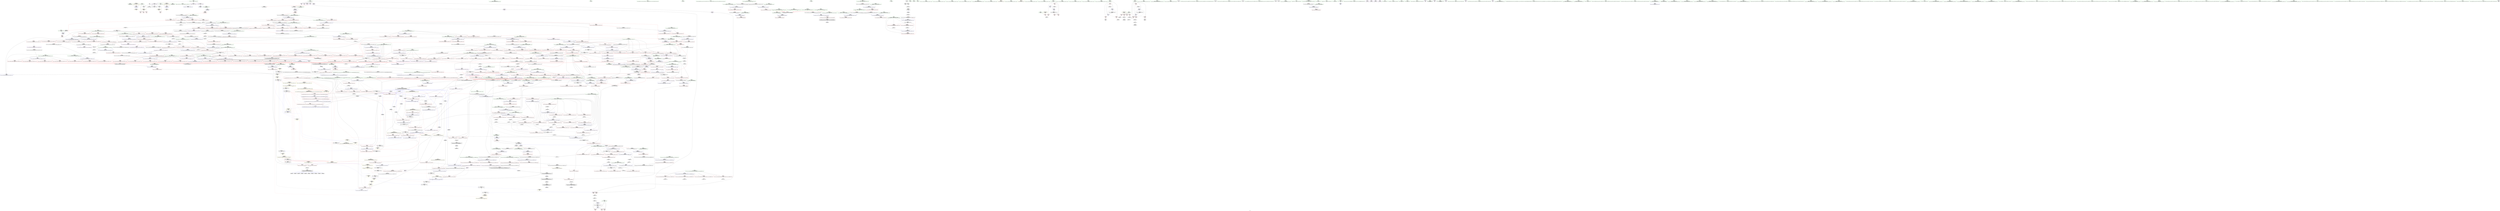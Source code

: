 digraph "SVFG" {
	label="SVFG";

	Node0x559ab92218a0 [shape=record,color=grey,label="{NodeID: 0\nNullPtr}"];
	Node0x559ab92218a0 -> Node0x559ab9265680[style=solid];
	Node0x559ab92218a0 -> Node0x559ab92845e0[style=solid];
	Node0x559ab92218a0 -> Node0x559ab92846b0[style=solid];
	Node0x559ab92218a0 -> Node0x559ab92849b0[style=solid];
	Node0x559ab928ed30 [shape=record,color=yellow,style=double,label="{NodeID: 1550\n8V_2 = CSCHI(MR_8V_1)\npts\{19 \}\nCS[]|{<s0>24}}"];
	Node0x559ab928ed30:s0 -> Node0x559ab92e9640[style=dashed,color=red];
	Node0x559ab926d2d0 [shape=record,color=red,label="{NodeID: 443\n690\<--668\n\<--__len.addr\n_ZSt13__adjust_heapIPdldN9__gnu_cxx5__ops15_Iter_less_iterEEvT_T0_S5_T1_T2_\n}"];
	Node0x559ab926d2d0 -> Node0x559ab92a2fe0[style=solid];
	Node0x559ab92614e0 [shape=record,color=green,label="{NodeID: 111\n536\<--537\nagg.tmp\<--agg.tmp_field_insensitive\n_ZSt11__make_heapIPdN9__gnu_cxx5__ops15_Iter_less_iterEEvT_S4_RT0_\n}"];
	Node0x559ab935c1b0 [shape=record,color=black,label="{NodeID: 1661\n1102 = PHI(356, )\n1st arg _ZSt26__unguarded_insertion_sortIPdN9__gnu_cxx5__ops15_Iter_less_iterEEvT_S4_T0_ }"];
	Node0x559ab935c1b0 -> Node0x559ab928a340[style=solid];
	Node0x559ab9282b10 [shape=record,color=red,label="{NodeID: 554\n1188\<--1163\n\<--__last.addr\n_ZSt25__unguarded_linear_insertIPdN9__gnu_cxx5__ops14_Val_less_iterEEvT_T0_\n}"];
	Node0x559ab9282b10 -> Node0x559ab928ab60[style=solid];
	Node0x559ab92f39e0 [shape=record,color=yellow,style=double,label="{NodeID: 1329\n8V_1 = ENCHI(MR_8V_0)\npts\{19 \}\nFun[_ZSt22__move_median_to_firstIPdN9__gnu_cxx5__ops15_Iter_less_iterEEvT_S4_S4_S4_T0_]|{<s0>46|<s1>47|<s2>48|<s3>49|<s4>50|<s5>51|<s6>52|<s7>53|<s8>54|<s9>55|<s10>56}}"];
	Node0x559ab92f39e0:s0 -> Node0x559ab92f3630[style=dashed,color=red];
	Node0x559ab92f39e0:s1 -> Node0x559ab92f3630[style=dashed,color=red];
	Node0x559ab92f39e0:s2 -> Node0x559ab92f0430[style=dashed,color=red];
	Node0x559ab92f39e0:s3 -> Node0x559ab92f3630[style=dashed,color=red];
	Node0x559ab92f39e0:s4 -> Node0x559ab92f0430[style=dashed,color=red];
	Node0x559ab92f39e0:s5 -> Node0x559ab92f0430[style=dashed,color=red];
	Node0x559ab92f39e0:s6 -> Node0x559ab92f3630[style=dashed,color=red];
	Node0x559ab92f39e0:s7 -> Node0x559ab92f0430[style=dashed,color=red];
	Node0x559ab92f39e0:s8 -> Node0x559ab92f3630[style=dashed,color=red];
	Node0x559ab92f39e0:s9 -> Node0x559ab92f0430[style=dashed,color=red];
	Node0x559ab92f39e0:s10 -> Node0x559ab92f0430[style=dashed,color=red];
	Node0x559ab9265b90 [shape=record,color=black,label="{NodeID: 222\n222\<--220\nsub.ptr.lhs.cast\<--\n_ZSt6__sortIPdN9__gnu_cxx5__ops15_Iter_less_iterEEvT_S4_T0_\n}"];
	Node0x559ab9265b90 -> Node0x559ab92a3ba0[style=solid];
	Node0x559ab9288600 [shape=record,color=blue,label="{NodeID: 665\n793\<--786\n__topIndex.addr\<--__topIndex\n_ZSt11__push_heapIPdldN9__gnu_cxx5__ops14_Iter_less_valEEvT_T0_S5_T1_RT2_\n}"];
	Node0x559ab9288600 -> Node0x559ab927e870[style=dashed];
	Node0x559ab9273750 [shape=record,color=red,label="{NodeID: 333\n128\<--127\n\<--arrayidx\nmain\n}"];
	Node0x559ab9273750 -> Node0x559ab92a7020[style=solid];
	Node0x559ab927a410 [shape=record,color=grey,label="{NodeID: 1108\n417 = Binary(415, 416, )\n}"];
	Node0x559ab927a410 -> Node0x559ab927a110[style=solid];
	Node0x559ab925d3f0 [shape=record,color=green,label="{NodeID: 1\n7\<--1\n.str\<--dummyObj\nGlob }"];
	Node0x559ab928ee90 [shape=record,color=yellow,style=double,label="{NodeID: 1551\n8V_3 = CSCHI(MR_8V_2)\npts\{19 \}\nCS[]|{<s0>15}}"];
	Node0x559ab928ee90:s0 -> Node0x559ab928e390[style=dashed,color=blue];
	Node0x559ab926d3a0 [shape=record,color=red,label="{NodeID: 444\n724\<--668\n\<--__len.addr\n_ZSt13__adjust_heapIPdldN9__gnu_cxx5__ops15_Iter_less_iterEEvT_T0_S5_T1_T2_\n}"];
	Node0x559ab926d3a0 -> Node0x559ab92a2e60[style=solid];
	Node0x559ab92615b0 [shape=record,color=green,label="{NodeID: 112\n566\<--567\n_ZSt4moveIRdEONSt16remove_referenceIT_E4typeEOS2_\<--_ZSt4moveIRdEONSt16remove_referenceIT_E4typeEOS2__field_insensitive\n}"];
	Node0x559ab935c2c0 [shape=record,color=black,label="{NodeID: 1662\n1271 = PHI(1256, )\n0th arg _ZNSt20__copy_move_backwardILb1ELb1ESt26random_access_iterator_tagE13__copy_move_bIdEEPT_PKS3_S6_S4_ }"];
	Node0x559ab935c2c0 -> Node0x559ab928b5f0[style=solid];
	Node0x559ab9282be0 [shape=record,color=red,label="{NodeID: 555\n1198\<--1163\n\<--__last.addr\n_ZSt25__unguarded_linear_insertIPdN9__gnu_cxx5__ops14_Val_less_iterEEvT_T0_\n}"];
	Node0x559ab9282be0 -> Node0x559ab928add0[style=solid];
	Node0x559ab9265c60 [shape=record,color=black,label="{NodeID: 223\n223\<--221\nsub.ptr.rhs.cast\<--\n_ZSt6__sortIPdN9__gnu_cxx5__ops15_Iter_less_iterEEvT_S4_T0_\n}"];
	Node0x559ab9265c60 -> Node0x559ab92a3ba0[style=solid];
	Node0x559ab92886d0 [shape=record,color=blue,label="{NodeID: 666\n795\<--787\n__value.addr\<--__value\n_ZSt11__push_heapIPdldN9__gnu_cxx5__ops14_Iter_less_valEEvT_T0_S5_T1_RT2_\n|{|<s2>43}}"];
	Node0x559ab92886d0 -> Node0x559ab927ec80[style=dashed];
	Node0x559ab92886d0 -> Node0x559ab927ed50[style=dashed];
	Node0x559ab92886d0:s2 -> Node0x559ab92f0f70[style=dashed,color=red];
	Node0x559ab9273820 [shape=record,color=red,label="{NodeID: 334\n136\<--135\n\<--arrayidx16\nmain\n}"];
	Node0x559ab9273820 -> Node0x559ab92a7020[style=solid];
	Node0x559ab927a590 [shape=record,color=grey,label="{NodeID: 1109\n644 = Binary(643, 226, )\n|{<s0>35}}"];
	Node0x559ab927a590:s0 -> Node0x559ab935aa00[style=solid,color=red];
	Node0x559ab925d730 [shape=record,color=green,label="{NodeID: 2\n9\<--1\n.str.1\<--dummyObj\nGlob }"];
	Node0x559ab926d470 [shape=record,color=red,label="{NodeID: 445\n729\<--668\n\<--__len.addr\n_ZSt13__adjust_heapIPdldN9__gnu_cxx5__ops15_Iter_less_iterEEvT_T0_S5_T1_T2_\n}"];
	Node0x559ab926d470 -> Node0x559ab92a2ce0[style=solid];
	Node0x559ab92616b0 [shape=record,color=green,label="{NodeID: 113\n577\<--578\n_ZSt13__adjust_heapIPdldN9__gnu_cxx5__ops15_Iter_less_iterEEvT_T0_S5_T1_T2_\<--_ZSt13__adjust_heapIPdldN9__gnu_cxx5__ops15_Iter_less_iterEEvT_T0_S5_T1_T2__field_insensitive\n}"];
	Node0x559ab935c3d0 [shape=record,color=black,label="{NodeID: 1663\n1272 = PHI(1257, )\n1st arg _ZNSt20__copy_move_backwardILb1ELb1ESt26random_access_iterator_tagE13__copy_move_bIdEEPT_PKS3_S6_S4_ }"];
	Node0x559ab935c3d0 -> Node0x559ab928b6c0[style=solid];
	Node0x559ab9282cb0 [shape=record,color=red,label="{NodeID: 556\n1176\<--1167\n\<--__next\n_ZSt25__unguarded_linear_insertIPdN9__gnu_cxx5__ops14_Val_less_iterEEvT_T0_\n}"];
	Node0x559ab9282cb0 -> Node0x559ab9271460[style=solid];
	Node0x559ab9265d30 [shape=record,color=black,label="{NodeID: 224\n272\<--270\nsub.ptr.lhs.cast\<--\n_ZSt16__introsort_loopIPdlN9__gnu_cxx5__ops15_Iter_less_iterEEvT_S4_T0_T1_\n}"];
	Node0x559ab9265d30 -> Node0x559ab92a35a0[style=solid];
	Node0x559ab92887a0 [shape=record,color=blue,label="{NodeID: 667\n797\<--788\n__comp.addr\<--__comp\n_ZSt11__push_heapIPdldN9__gnu_cxx5__ops14_Iter_less_valEEvT_T0_S5_T1_RT2_\n}"];
	Node0x559ab92887a0 -> Node0x559ab927e940[style=dashed];
	Node0x559ab92738f0 [shape=record,color=red,label="{NodeID: 335\n183\<--173\n\<--__first.addr\n_ZSt4sortIPdEvT_S1_\n|{<s0>10}}"];
	Node0x559ab92738f0:s0 -> Node0x559ab9359930[style=solid,color=red];
	Node0x559ab927a710 [shape=record,color=grey,label="{NodeID: 1110\n867 = cmp(864, 866, )\n}"];
	Node0x559ab927a710 -> Node0x559ab926ef70[style=solid];
	Node0x559ab925d7f0 [shape=record,color=green,label="{NodeID: 3\n13\<--1\n.str.3\<--dummyObj\nGlob }"];
	Node0x559ab926d540 [shape=record,color=red,label="{NodeID: 446\n760\<--672\n\<--__topIndex\n_ZSt13__adjust_heapIPdldN9__gnu_cxx5__ops15_Iter_less_iterEEvT_T0_S5_T1_T2_\n|{<s0>42}}"];
	Node0x559ab926d540:s0 -> Node0x559ab935a160[style=solid,color=red];
	Node0x559ab92617b0 [shape=record,color=green,label="{NodeID: 114\n592\<--593\nthis.addr\<--this.addr_field_insensitive\n_ZNK9__gnu_cxx5__ops15_Iter_less_iterclIPdS3_EEbT_T0_\n}"];
	Node0x559ab92617b0 -> Node0x559ab926bc10[style=solid];
	Node0x559ab92617b0 -> Node0x559ab9287010[style=solid];
	Node0x559ab935c4e0 [shape=record,color=black,label="{NodeID: 1664\n1273 = PHI(1258, )\n2nd arg _ZNSt20__copy_move_backwardILb1ELb1ESt26random_access_iterator_tagE13__copy_move_bIdEEPT_PKS3_S6_S4_ }"];
	Node0x559ab935c4e0 -> Node0x559ab928b790[style=solid];
	Node0x559ab9282d80 [shape=record,color=red,label="{NodeID: 557\n1180\<--1167\n\<--__next\n_ZSt25__unguarded_linear_insertIPdN9__gnu_cxx5__ops14_Val_less_iterEEvT_T0_\n|{<s0>76}}"];
	Node0x559ab9282d80:s0 -> Node0x559ab9359820[style=solid,color=red];
	Node0x559ab9265e00 [shape=record,color=black,label="{NodeID: 225\n273\<--271\nsub.ptr.rhs.cast\<--\n_ZSt16__introsort_loopIPdlN9__gnu_cxx5__ops15_Iter_less_iterEEvT_S4_T0_T1_\n}"];
	Node0x559ab9265e00 -> Node0x559ab92a35a0[style=solid];
	Node0x559ab9288870 [shape=record,color=blue,label="{NodeID: 668\n799\<--808\n__parent\<--div\n_ZSt11__push_heapIPdldN9__gnu_cxx5__ops14_Iter_less_valEEvT_T0_S5_T1_RT2_\n}"];
	Node0x559ab9288870 -> Node0x559ab92e3120[style=dashed];
	Node0x559ab92739c0 [shape=record,color=red,label="{NodeID: 336\n184\<--175\n\<--__last.addr\n_ZSt4sortIPdEvT_S1_\n|{<s0>10}}"];
	Node0x559ab92739c0:s0 -> Node0x559ab9359a70[style=solid,color=red];
	Node0x559ab927a890 [shape=record,color=grey,label="{NodeID: 1111\n726 = cmp(725, 281, )\n}"];
	Node0x559ab925d8b0 [shape=record,color=green,label="{NodeID: 4\n15\<--1\n.str.4\<--dummyObj\nGlob }"];
	Node0x559ab926d610 [shape=record,color=red,label="{NodeID: 447\n689\<--674\n\<--__secondChild\n_ZSt13__adjust_heapIPdldN9__gnu_cxx5__ops15_Iter_less_iterEEvT_T0_S5_T1_T2_\n}"];
	Node0x559ab926d610 -> Node0x559ab927aa10[style=solid];
	Node0x559ab9266240 [shape=record,color=green,label="{NodeID: 115\n594\<--595\n__it1.addr\<--__it1.addr_field_insensitive\n_ZNK9__gnu_cxx5__ops15_Iter_less_iterclIPdS3_EEbT_T0_\n}"];
	Node0x559ab9266240 -> Node0x559ab926bce0[style=solid];
	Node0x559ab9266240 -> Node0x559ab92870e0[style=solid];
	Node0x559ab935c5f0 [shape=record,color=black,label="{NodeID: 1665\n850 = PHI(815, )\n0th arg _ZNK9__gnu_cxx5__ops14_Iter_less_valclIPddEEbT_RT0_ }"];
	Node0x559ab935c5f0 -> Node0x559ab9288c80[style=solid];
	Node0x559ab9282e50 [shape=record,color=red,label="{NodeID: 558\n1185\<--1167\n\<--__next\n_ZSt25__unguarded_linear_insertIPdN9__gnu_cxx5__ops14_Val_less_iterEEvT_T0_\n|{<s0>77}}"];
	Node0x559ab9282e50:s0 -> Node0x559ab935ad00[style=solid,color=red];
	Node0x559ab9265ed0 [shape=record,color=black,label="{NodeID: 226\n318\<--314\ncast\<--\n_ZSt4__lgl\n}"];
	Node0x559ab9288940 [shape=record,color=blue,label="{NodeID: 669\n833\<--830\nadd.ptr3\<--\n_ZSt11__push_heapIPdldN9__gnu_cxx5__ops14_Iter_less_valEEvT_T0_S5_T1_RT2_\n}"];
	Node0x559ab9288940 -> Node0x559ab92e2c20[style=dashed];
	Node0x559ab9273a90 [shape=record,color=red,label="{NodeID: 337\n214\<--204\n\<--__first.addr\n_ZSt6__sortIPdN9__gnu_cxx5__ops15_Iter_less_iterEEvT_S4_T0_\n}"];
	Node0x559ab9273a90 -> Node0x559ab927b190[style=solid];
	Node0x559ab927aa10 [shape=record,color=grey,label="{NodeID: 1112\n693 = cmp(689, 692, )\n}"];
	Node0x559ab925e120 [shape=record,color=green,label="{NodeID: 5\n20\<--1\n.str.5\<--dummyObj\nGlob }"];
	Node0x559ab926d6e0 [shape=record,color=red,label="{NodeID: 448\n695\<--674\n\<--__secondChild\n_ZSt13__adjust_heapIPdldN9__gnu_cxx5__ops15_Iter_less_iterEEvT_T0_S5_T1_T2_\n}"];
	Node0x559ab926d6e0 -> Node0x559ab92a38a0[style=solid];
	Node0x559ab9266310 [shape=record,color=green,label="{NodeID: 116\n596\<--597\n__it2.addr\<--__it2.addr_field_insensitive\n_ZNK9__gnu_cxx5__ops15_Iter_less_iterclIPdS3_EEbT_T0_\n}"];
	Node0x559ab9266310 -> Node0x559ab926bdb0[style=solid];
	Node0x559ab9266310 -> Node0x559ab92871b0[style=solid];
	Node0x559ab935c700 [shape=record,color=black,label="{NodeID: 1666\n851 = PHI(818, )\n1st arg _ZNK9__gnu_cxx5__ops14_Iter_less_valclIPddEEbT_RT0_ }"];
	Node0x559ab935c700 -> Node0x559ab9288d50[style=solid];
	Node0x559ab9282f20 [shape=record,color=red,label="{NodeID: 559\n1190\<--1167\n\<--__next\n_ZSt25__unguarded_linear_insertIPdN9__gnu_cxx5__ops14_Val_less_iterEEvT_T0_\n}"];
	Node0x559ab9282f20 -> Node0x559ab928ac30[style=solid];
	Node0x559ab9265fa0 [shape=record,color=black,label="{NodeID: 227\n319\<--314\nconv\<--\n_ZSt4__lgl\n}"];
	Node0x559ab9265fa0 -> Node0x559ab92a4620[style=solid];
	Node0x559ab9288a10 [shape=record,color=blue,label="{NodeID: 670\n791\<--835\n__holeIndex.addr\<--\n_ZSt11__push_heapIPdldN9__gnu_cxx5__ops14_Iter_less_valEEvT_T0_S5_T1_RT2_\n}"];
	Node0x559ab9288a10 -> Node0x559ab927e6d0[style=dashed];
	Node0x559ab9288a10 -> Node0x559ab92e2720[style=dashed];
	Node0x559ab9273b60 [shape=record,color=red,label="{NodeID: 338\n218\<--204\n\<--__first.addr\n_ZSt6__sortIPdN9__gnu_cxx5__ops15_Iter_less_iterEEvT_S4_T0_\n|{<s0>12}}"];
	Node0x559ab9273b60:s0 -> Node0x559ab9358bb0[style=solid,color=red];
	Node0x559ab927ab90 [shape=record,color=grey,label="{NodeID: 1113\n732 = cmp(728, 731, )\n}"];
	Node0x559ab925e1b0 [shape=record,color=green,label="{NodeID: 6\n22\<--1\n.str.6\<--dummyObj\nGlob }"];
	Node0x559ab926d7b0 [shape=record,color=red,label="{NodeID: 449\n700\<--674\n\<--__secondChild\n_ZSt13__adjust_heapIPdldN9__gnu_cxx5__ops15_Iter_less_iterEEvT_T0_S5_T1_T2_\n}"];
	Node0x559ab92ed380 [shape=record,color=yellow,style=double,label="{NodeID: 1224\n108V_1 = ENCHI(MR_108V_0)\npts\{622 671 796 1012 1044 1166 \}\nFun[_ZSt11__make_heapIPdN9__gnu_cxx5__ops15_Iter_less_iterEEvT_S4_RT0_]}"];
	Node0x559ab92ed380 -> Node0x559ab926ba70[style=dashed];
	Node0x559ab92ed380 -> Node0x559ab926bb40[style=dashed];
	Node0x559ab92663e0 [shape=record,color=green,label="{NodeID: 117\n613\<--614\n__first.addr\<--__first.addr_field_insensitive\n_ZSt10__pop_heapIPdN9__gnu_cxx5__ops15_Iter_less_iterEEvT_S4_S4_RT0_\n}"];
	Node0x559ab92663e0 -> Node0x559ab926c020[style=solid];
	Node0x559ab92663e0 -> Node0x559ab926c0f0[style=solid];
	Node0x559ab92663e0 -> Node0x559ab926c1c0[style=solid];
	Node0x559ab92663e0 -> Node0x559ab9287280[style=solid];
	Node0x559ab935c810 [shape=record,color=black,label="{NodeID: 1667\n852 = PHI(795, )\n2nd arg _ZNK9__gnu_cxx5__ops14_Iter_less_valclIPddEEbT_RT0_ }"];
	Node0x559ab935c810 -> Node0x559ab9288e20[style=solid];
	Node0x559ab9282ff0 [shape=record,color=red,label="{NodeID: 560\n1192\<--1167\n\<--__next\n_ZSt25__unguarded_linear_insertIPdN9__gnu_cxx5__ops14_Val_less_iterEEvT_T0_\n}"];
	Node0x559ab9282ff0 -> Node0x559ab9271530[style=solid];
	Node0x559ab9266070 [shape=record,color=black,label="{NodeID: 228\n308\<--320\n_ZSt4__lgl_ret\<--sub\n_ZSt4__lgl\n|{<s0>11}}"];
	Node0x559ab9266070:s0 -> Node0x559ab9354980[style=solid,color=blue];
	Node0x559ab9288ae0 [shape=record,color=blue,label="{NodeID: 671\n799\<--839\n__parent\<--div5\n_ZSt11__push_heapIPdldN9__gnu_cxx5__ops14_Iter_less_valEEvT_T0_S5_T1_RT2_\n}"];
	Node0x559ab9288ae0 -> Node0x559ab92e3120[style=dashed];
	Node0x559ab9273c30 [shape=record,color=red,label="{NodeID: 339\n221\<--204\n\<--__first.addr\n_ZSt6__sortIPdN9__gnu_cxx5__ops15_Iter_less_iterEEvT_S4_T0_\n}"];
	Node0x559ab9273c30 -> Node0x559ab9265c60[style=solid];
	Node0x559ab927ad10 [shape=record,color=grey,label="{NodeID: 1114\n1124 = cmp(1122, 1123, )\n}"];
	Node0x559ab925e240 [shape=record,color=green,label="{NodeID: 7\n24\<--1\n.str.7\<--dummyObj\nGlob }"];
	Node0x559ab926d880 [shape=record,color=red,label="{NodeID: 450\n703\<--674\n\<--__secondChild\n_ZSt13__adjust_heapIPdldN9__gnu_cxx5__ops15_Iter_less_iterEEvT_T0_S5_T1_T2_\n}"];
	Node0x559ab926d880 -> Node0x559ab92a26e0[style=solid];
	Node0x559ab92ed550 [shape=record,color=yellow,style=double,label="{NodeID: 1225\n221V_1 = ENCHI(MR_221V_0)\npts\{535 622 671 796 1012 1044 \}\nFun[_ZSt25__unguarded_linear_insertIPdN9__gnu_cxx5__ops14_Val_less_iterEEvT_T0_]}"];
	Node0x559ab92ed550 -> Node0x559ab92830c0[style=dashed];
	Node0x559ab92ed550 -> Node0x559ab9283190[style=dashed];
	Node0x559ab92ed550 -> Node0x559ab9283260[style=dashed];
	Node0x559ab92664b0 [shape=record,color=green,label="{NodeID: 118\n615\<--616\n__last.addr\<--__last.addr_field_insensitive\n_ZSt10__pop_heapIPdN9__gnu_cxx5__ops15_Iter_less_iterEEvT_S4_S4_RT0_\n}"];
	Node0x559ab92664b0 -> Node0x559ab926c290[style=solid];
	Node0x559ab92664b0 -> Node0x559ab9287350[style=solid];
	Node0x559ab935c920 [shape=record,color=black,label="{NodeID: 1668\n488 = PHI(389, )\n0th arg _ZSt11__sort_heapIPdN9__gnu_cxx5__ops15_Iter_less_iterEEvT_S4_RT0_ }"];
	Node0x559ab935c920 -> Node0x559ab9286720[style=solid];
	Node0x559ab92830c0 [shape=record,color=red,label="{NodeID: 561\n1172\<--1171\n\<--call\n_ZSt25__unguarded_linear_insertIPdN9__gnu_cxx5__ops14_Val_less_iterEEvT_T0_\n}"];
	Node0x559ab92830c0 -> Node0x559ab928a8f0[style=solid];
	Node0x559ab92f4090 [shape=record,color=yellow,style=double,label="{NodeID: 1336\n8V_1 = ENCHI(MR_8V_0)\npts\{19 \}\nFun[_ZSt13move_backwardIPdS0_ET0_T_S2_S1_]|{<s0>74}}"];
	Node0x559ab92f4090:s0 -> Node0x559ab92f16a0[style=dashed,color=red];
	Node0x559ab9266140 [shape=record,color=black,label="{NodeID: 229\n342\<--340\nsub.ptr.lhs.cast\<--\n_ZSt22__final_insertion_sortIPdN9__gnu_cxx5__ops15_Iter_less_iterEEvT_S4_T0_\n}"];
	Node0x559ab9266140 -> Node0x559ab92a6a20[style=solid];
	Node0x559ab9288bb0 [shape=record,color=blue,label="{NodeID: 672\n846\<--843\nadd.ptr7\<--\n_ZSt11__push_heapIPdldN9__gnu_cxx5__ops14_Iter_less_valEEvT_T0_S5_T1_RT2_\n|{<s0>42}}"];
	Node0x559ab9288bb0:s0 -> Node0x559ab928e0d0[style=dashed,color=blue];
	Node0x559ab9273d00 [shape=record,color=red,label="{NodeID: 340\n235\<--204\n\<--__first.addr\n_ZSt6__sortIPdN9__gnu_cxx5__ops15_Iter_less_iterEEvT_S4_T0_\n|{<s0>13}}"];
	Node0x559ab9273d00:s0 -> Node0x559ab935d2b0[style=solid,color=red];
	Node0x559ab927ae90 [shape=record,color=grey,label="{NodeID: 1115\n466 = cmp(464, 465, )\n}"];
	Node0x559ab925e2d0 [shape=record,color=green,label="{NodeID: 8\n27\<--1\n\<--dummyObj\nCan only get source location for instruction, argument, global var or function.}"];
	Node0x559ab928f830 [shape=record,color=yellow,style=double,label="{NodeID: 1558\n8V_2 = CSCHI(MR_8V_1)\npts\{19 \}\nCS[]|{<s0>74}}"];
	Node0x559ab928f830:s0 -> Node0x559ab9290750[style=dashed,color=blue];
	Node0x559ab926d950 [shape=record,color=red,label="{NodeID: 451\n708\<--674\n\<--__secondChild\n_ZSt13__adjust_heapIPdldN9__gnu_cxx5__ops15_Iter_less_iterEEvT_T0_S5_T1_T2_\n}"];
	Node0x559ab926d950 -> Node0x559ab92a29e0[style=solid];
	Node0x559ab9266580 [shape=record,color=green,label="{NodeID: 119\n617\<--618\n__result.addr\<--__result.addr_field_insensitive\n_ZSt10__pop_heapIPdN9__gnu_cxx5__ops15_Iter_less_iterEEvT_S4_S4_RT0_\n}"];
	Node0x559ab9266580 -> Node0x559ab926c360[style=solid];
	Node0x559ab9266580 -> Node0x559ab926c430[style=solid];
	Node0x559ab9266580 -> Node0x559ab9287420[style=solid];
	Node0x559ab935ca30 [shape=record,color=black,label="{NodeID: 1669\n489 = PHI(390, )\n1st arg _ZSt11__sort_heapIPdN9__gnu_cxx5__ops15_Iter_less_iterEEvT_S4_RT0_ }"];
	Node0x559ab935ca30 -> Node0x559ab92867f0[style=solid];
	Node0x559ab9283190 [shape=record,color=red,label="{NodeID: 562\n1187\<--1186\n\<--call2\n_ZSt25__unguarded_linear_insertIPdN9__gnu_cxx5__ops14_Val_less_iterEEvT_T0_\n}"];
	Node0x559ab9283190 -> Node0x559ab928ab60[style=solid];
	Node0x559ab926e340 [shape=record,color=black,label="{NodeID: 230\n343\<--341\nsub.ptr.rhs.cast\<--\n_ZSt22__final_insertion_sortIPdN9__gnu_cxx5__ops15_Iter_less_iterEEvT_S4_T0_\n}"];
	Node0x559ab926e340 -> Node0x559ab92a6a20[style=solid];
	Node0x559ab9288c80 [shape=record,color=blue,label="{NodeID: 673\n853\<--850\nthis.addr\<--this\n_ZNK9__gnu_cxx5__ops14_Iter_less_valclIPddEEbT_RT0_\n}"];
	Node0x559ab9288c80 -> Node0x559ab927ee20[style=dashed];
	Node0x559ab9273dd0 [shape=record,color=red,label="{NodeID: 341\n215\<--206\n\<--__last.addr\n_ZSt6__sortIPdN9__gnu_cxx5__ops15_Iter_less_iterEEvT_S4_T0_\n}"];
	Node0x559ab9273dd0 -> Node0x559ab927b190[style=solid];
	Node0x559ab927b010 [shape=record,color=grey,label="{NodeID: 1116\n1055 = cmp(1053, 1054, )\n}"];
	Node0x559ab925e390 [shape=record,color=green,label="{NodeID: 9\n72\<--1\n\<--dummyObj\nCan only get source location for instruction, argument, global var or function.}"];
	Node0x559ab928f990 [shape=record,color=yellow,style=double,label="{NodeID: 1559\n8V_2 = CSCHI(MR_8V_1)\npts\{19 \}\nCS[]|{<s0>82}}"];
	Node0x559ab928f990:s0 -> Node0x559ab928f830[style=dashed,color=blue];
	Node0x559ab926da20 [shape=record,color=red,label="{NodeID: 452\n713\<--674\n\<--__secondChild\n_ZSt13__adjust_heapIPdldN9__gnu_cxx5__ops15_Iter_less_iterEEvT_T0_S5_T1_T2_\n}"];
	Node0x559ab9266650 [shape=record,color=green,label="{NodeID: 120\n619\<--620\n__comp.addr\<--__comp.addr_field_insensitive\n_ZSt10__pop_heapIPdN9__gnu_cxx5__ops15_Iter_less_iterEEvT_S4_S4_RT0_\n}"];
	Node0x559ab9266650 -> Node0x559ab926c500[style=solid];
	Node0x559ab9266650 -> Node0x559ab92874f0[style=solid];
	Node0x559ab935cb40 [shape=record,color=black,label="{NodeID: 1670\n490 = PHI(370, )\n2nd arg _ZSt11__sort_heapIPdN9__gnu_cxx5__ops15_Iter_less_iterEEvT_S4_RT0_ }"];
	Node0x559ab935cb40 -> Node0x559ab92868c0[style=solid];
	Node0x559ab9283260 [shape=record,color=red,label="{NodeID: 563\n1197\<--1196\n\<--call4\n_ZSt25__unguarded_linear_insertIPdN9__gnu_cxx5__ops14_Val_less_iterEEvT_T0_\n}"];
	Node0x559ab9283260 -> Node0x559ab928add0[style=solid];
	Node0x559ab926e410 [shape=record,color=black,label="{NodeID: 231\n415\<--413\nsub.ptr.lhs.cast\<--\n_ZSt27__unguarded_partition_pivotIPdN9__gnu_cxx5__ops15_Iter_less_iterEET_S4_S4_T0_\n}"];
	Node0x559ab926e410 -> Node0x559ab927a410[style=solid];
	Node0x559ab9288d50 [shape=record,color=blue,label="{NodeID: 674\n855\<--851\n__it.addr\<--__it\n_ZNK9__gnu_cxx5__ops14_Iter_less_valclIPddEEbT_RT0_\n}"];
	Node0x559ab9288d50 -> Node0x559ab927eef0[style=dashed];
	Node0x559ab9273ea0 [shape=record,color=red,label="{NodeID: 342\n219\<--206\n\<--__last.addr\n_ZSt6__sortIPdN9__gnu_cxx5__ops15_Iter_less_iterEEvT_S4_T0_\n|{<s0>12}}"];
	Node0x559ab9273ea0:s0 -> Node0x559ab9358dc0[style=solid,color=red];
	Node0x559ab927b190 [shape=record,color=grey,label="{NodeID: 1117\n216 = cmp(214, 215, )\n}"];
	Node0x559ab925e490 [shape=record,color=green,label="{NodeID: 10\n79\<--1\n\<--dummyObj\nCan only get source location for instruction, argument, global var or function.}"];
	Node0x559ab928faf0 [shape=record,color=yellow,style=double,label="{NodeID: 1560\n8V_3 = CSCHI(MR_8V_2)\npts\{19 \}\nCS[]|{<s0>27|<s1>28}}"];
	Node0x559ab928faf0:s0 -> Node0x559ab92daf20[style=dashed,color=blue];
	Node0x559ab928faf0:s1 -> Node0x559ab92e1820[style=dashed,color=blue];
	Node0x559ab926daf0 [shape=record,color=red,label="{NodeID: 453\n721\<--674\n\<--__secondChild\n_ZSt13__adjust_heapIPdldN9__gnu_cxx5__ops15_Iter_less_iterEEvT_T0_S5_T1_T2_\n}"];
	Node0x559ab926daf0 -> Node0x559ab9287f80[style=solid];
	Node0x559ab9266720 [shape=record,color=green,label="{NodeID: 121\n621\<--622\n__value\<--__value_field_insensitive\n_ZSt10__pop_heapIPdN9__gnu_cxx5__ops15_Iter_less_iterEEvT_S4_S4_RT0_\n|{|<s1>34}}"];
	Node0x559ab9266720 -> Node0x559ab92875c0[style=solid];
	Node0x559ab9266720:s1 -> Node0x559ab935ad00[style=solid,color=red];
	Node0x559ab935cc50 [shape=record,color=black,label="{NodeID: 1671\n1208 = PHI(1149, )\n0th arg _ZSt23__copy_move_backward_a2ILb1EPdS0_ET1_T0_S2_S1_ }"];
	Node0x559ab935cc50 -> Node0x559ab928aea0[style=solid];
	Node0x559ab9283330 [shape=record,color=red,label="{NodeID: 564\n1220\<--1211\n\<--__first.addr\n_ZSt23__copy_move_backward_a2ILb1EPdS0_ET1_T0_S2_S1_\n|{<s0>79}}"];
	Node0x559ab9283330:s0 -> Node0x559ab935d4d0[style=solid,color=red];
	Node0x559ab926e4e0 [shape=record,color=black,label="{NodeID: 232\n416\<--414\nsub.ptr.rhs.cast\<--\n_ZSt27__unguarded_partition_pivotIPdN9__gnu_cxx5__ops15_Iter_less_iterEET_S4_S4_T0_\n}"];
	Node0x559ab926e4e0 -> Node0x559ab927a410[style=solid];
	Node0x559ab9288e20 [shape=record,color=blue,label="{NodeID: 675\n857\<--852\n__val.addr\<--__val\n_ZNK9__gnu_cxx5__ops14_Iter_less_valclIPddEEbT_RT0_\n}"];
	Node0x559ab9288e20 -> Node0x559ab927efc0[style=dashed];
	Node0x559ab9273f70 [shape=record,color=red,label="{NodeID: 343\n220\<--206\n\<--__last.addr\n_ZSt6__sortIPdN9__gnu_cxx5__ops15_Iter_less_iterEEvT_S4_T0_\n}"];
	Node0x559ab9273f70 -> Node0x559ab9265b90[style=solid];
	Node0x559ab927b310 [shape=record,color=grey,label="{NodeID: 1118\n580 = cmp(579, 281, )\n}"];
	Node0x559ab925e590 [shape=record,color=green,label="{NodeID: 11\n93\<--1\n\<--dummyObj\nCan only get source location for instruction, argument, global var or function.}"];
	Node0x559ab926dbc0 [shape=record,color=red,label="{NodeID: 454\n728\<--674\n\<--__secondChild\n_ZSt13__adjust_heapIPdldN9__gnu_cxx5__ops15_Iter_less_iterEEvT_T0_S5_T1_T2_\n}"];
	Node0x559ab926dbc0 -> Node0x559ab927ab90[style=solid];
	Node0x559ab92667f0 [shape=record,color=green,label="{NodeID: 122\n623\<--624\nagg.tmp\<--agg.tmp_field_insensitive\n_ZSt10__pop_heapIPdN9__gnu_cxx5__ops15_Iter_less_iterEEvT_S4_S4_RT0_\n}"];
	Node0x559ab935cd60 [shape=record,color=black,label="{NodeID: 1672\n1209 = PHI(1153, )\n1st arg _ZSt23__copy_move_backward_a2ILb1EPdS0_ET1_T0_S2_S1_ }"];
	Node0x559ab935cd60 -> Node0x559ab928af70[style=solid];
	Node0x559ab9283400 [shape=record,color=red,label="{NodeID: 565\n1224\<--1213\n\<--__last.addr\n_ZSt23__copy_move_backward_a2ILb1EPdS0_ET1_T0_S2_S1_\n|{<s0>80}}"];
	Node0x559ab9283400:s0 -> Node0x559ab935d4d0[style=solid,color=red];
	Node0x559ab926e5b0 [shape=record,color=black,label="{NodeID: 233\n395\<--435\n_ZSt27__unguarded_partition_pivotIPdN9__gnu_cxx5__ops15_Iter_less_iterEET_S4_S4_T0__ret\<--call\n_ZSt27__unguarded_partition_pivotIPdN9__gnu_cxx5__ops15_Iter_less_iterEET_S4_S4_T0_\n|{<s0>15}}"];
	Node0x559ab926e5b0:s0 -> Node0x559ab9354af0[style=solid,color=blue];
	Node0x559ab9288ef0 [shape=record,color=blue,label="{NodeID: 676\n876\<--870\n__result.addr\<--__result\n_ZSt22__move_median_to_firstIPdN9__gnu_cxx5__ops15_Iter_less_iterEEvT_S4_S4_S4_T0_\n}"];
	Node0x559ab9288ef0 -> Node0x559ab927f230[style=dashed];
	Node0x559ab9288ef0 -> Node0x559ab927f300[style=dashed];
	Node0x559ab9288ef0 -> Node0x559ab927f3d0[style=dashed];
	Node0x559ab9288ef0 -> Node0x559ab927f4a0[style=dashed];
	Node0x559ab9288ef0 -> Node0x559ab927f570[style=dashed];
	Node0x559ab9288ef0 -> Node0x559ab927f640[style=dashed];
	Node0x559ab9274040 [shape=record,color=red,label="{NodeID: 344\n236\<--206\n\<--__last.addr\n_ZSt6__sortIPdN9__gnu_cxx5__ops15_Iter_less_iterEEvT_S4_T0_\n|{<s0>13}}"];
	Node0x559ab9274040:s0 -> Node0x559ab935d3c0[style=solid,color=red];
	Node0x559ab927b490 [shape=record,color=grey,label="{NodeID: 1119\n813 = cmp(811, 812, )\n}"];
	Node0x559ab925e690 [shape=record,color=green,label="{NodeID: 12\n118\<--1\n\<--dummyObj\nCan only get source location for instruction, argument, global var or function.}"];
	Node0x559ab926dc90 [shape=record,color=red,label="{NodeID: 455\n734\<--674\n\<--__secondChild\n_ZSt13__adjust_heapIPdldN9__gnu_cxx5__ops15_Iter_less_iterEEvT_T0_S5_T1_T2_\n}"];
	Node0x559ab926dc90 -> Node0x559ab92a3ea0[style=solid];
	Node0x559ab92edaa0 [shape=record,color=yellow,style=double,label="{NodeID: 1230\n8V_1 = ENCHI(MR_8V_0)\npts\{19 \}\nFun[_ZNK9__gnu_cxx5__ops14_Val_less_iterclIdPdEEbRT_T0_]}"];
	Node0x559ab92edaa0 -> Node0x559ab9284440[style=dashed];
	Node0x559ab92668c0 [shape=record,color=green,label="{NodeID: 123\n652\<--653\n__t.addr\<--__t.addr_field_insensitive\n_ZSt4moveIRdEONSt16remove_referenceIT_E4typeEOS2_\n}"];
	Node0x559ab92668c0 -> Node0x559ab926c840[style=solid];
	Node0x559ab92668c0 -> Node0x559ab9287760[style=solid];
	Node0x559ab935ce70 [shape=record,color=black,label="{NodeID: 1673\n1210 = PHI(1154, )\n2nd arg _ZSt23__copy_move_backward_a2ILb1EPdS0_ET1_T0_S2_S1_ }"];
	Node0x559ab935ce70 -> Node0x559ab928b040[style=solid];
	Node0x559ab92834d0 [shape=record,color=red,label="{NodeID: 566\n1226\<--1215\n\<--__result.addr\n_ZSt23__copy_move_backward_a2ILb1EPdS0_ET1_T0_S2_S1_\n|{<s0>81}}"];
	Node0x559ab92834d0:s0 -> Node0x559ab935d4d0[style=solid,color=red];
	Node0x559ab926e680 [shape=record,color=black,label="{NodeID: 234\n503\<--501\nsub.ptr.lhs.cast\<--\n_ZSt11__sort_heapIPdN9__gnu_cxx5__ops15_Iter_less_iterEEvT_S4_RT0_\n}"];
	Node0x559ab926e680 -> Node0x559ab92a4920[style=solid];
	Node0x559ab9288fc0 [shape=record,color=blue,label="{NodeID: 677\n878\<--871\n__a.addr\<--__a\n_ZSt22__move_median_to_firstIPdN9__gnu_cxx5__ops15_Iter_less_iterEEvT_S4_S4_S4_T0_\n}"];
	Node0x559ab9288fc0 -> Node0x559ab927f710[style=dashed];
	Node0x559ab9288fc0 -> Node0x559ab927f7e0[style=dashed];
	Node0x559ab9288fc0 -> Node0x559ab927f8b0[style=dashed];
	Node0x559ab9288fc0 -> Node0x559ab927f980[style=dashed];
	Node0x559ab9288fc0 -> Node0x559ab927fa50[style=dashed];
	Node0x559ab92fb9e0 [shape=record,color=yellow,style=double,label="{NodeID: 1452\nRETMU(2V_2)\npts\{6 \}\nFun[_GLOBAL__sub_I_Celicath_1_1.cpp]}"];
	Node0x559ab9274110 [shape=record,color=red,label="{NodeID: 345\n271\<--252\n\<--__first.addr\n_ZSt16__introsort_loopIPdlN9__gnu_cxx5__ops15_Iter_less_iterEEvT_S4_T0_T1_\n}"];
	Node0x559ab9274110 -> Node0x559ab9265e00[style=solid];
	Node0x559ab927b610 [shape=record,color=grey,label="{NodeID: 1120\n507 = cmp(506, 508, )\n}"];
	Node0x559ab925e790 [shape=record,color=green,label="{NodeID: 13\n226\<--1\n\<--dummyObj\nCan only get source location for instruction, argument, global var or function.}"];
	Node0x559ab926dd60 [shape=record,color=red,label="{NodeID: 456\n739\<--674\n\<--__secondChild\n_ZSt13__adjust_heapIPdldN9__gnu_cxx5__ops15_Iter_less_iterEEvT_T0_S5_T1_T2_\n}"];
	Node0x559ab926dd60 -> Node0x559ab92a41a0[style=solid];
	Node0x559ab92edbb0 [shape=record,color=yellow,style=double,label="{NodeID: 1231\n217V_1 = ENCHI(MR_217V_0)\npts\{1166 \}\nFun[_ZNK9__gnu_cxx5__ops14_Val_less_iterclIdPdEEbRT_T0_]}"];
	Node0x559ab92edbb0 -> Node0x559ab9284370[style=dashed];
	Node0x559ab9266990 [shape=record,color=green,label="{NodeID: 124\n662\<--663\n__comp\<--__comp_field_insensitive\n_ZSt13__adjust_heapIPdldN9__gnu_cxx5__ops15_Iter_less_iterEEvT_T0_S5_T1_T2_\n|{<s0>36|<s1>39}}"];
	Node0x559ab9266990:s0 -> Node0x559ab935e310[style=solid,color=red];
	Node0x559ab9266990:s1 -> Node0x559ab935d1a0[style=solid,color=red];
	Node0x559ab935cf80 [shape=record,color=black,label="{NodeID: 1674\n1005 = PHI(998, )\n0th arg _ZSt4swapIdENSt9enable_ifIXsr6__and_ISt6__not_ISt15__is_tuple_likeIT_EESt21is_move_constructibleIS3_ESt18is_move_assignableIS3_EEE5valueEvE4typeERS3_SC_ }"];
	Node0x559ab935cf80 -> Node0x559ab9289980[style=solid];
	Node0x559ab92835a0 [shape=record,color=red,label="{NodeID: 567\n1237\<--1234\n\<--__it.addr\n_ZSt12__miter_baseIPdET_S1_\n}"];
	Node0x559ab92835a0 -> Node0x559ab926f2b0[style=solid];
	Node0x559ab926e750 [shape=record,color=black,label="{NodeID: 235\n504\<--502\nsub.ptr.rhs.cast\<--\n_ZSt11__sort_heapIPdN9__gnu_cxx5__ops15_Iter_less_iterEEvT_S4_RT0_\n}"];
	Node0x559ab926e750 -> Node0x559ab92a4920[style=solid];
	Node0x559ab9289090 [shape=record,color=blue,label="{NodeID: 678\n880\<--872\n__b.addr\<--__b\n_ZSt22__move_median_to_firstIPdN9__gnu_cxx5__ops15_Iter_less_iterEEvT_S4_S4_S4_T0_\n}"];
	Node0x559ab9289090 -> Node0x559ab927fb20[style=dashed];
	Node0x559ab9289090 -> Node0x559ab927fbf0[style=dashed];
	Node0x559ab9289090 -> Node0x559ab927fcc0[style=dashed];
	Node0x559ab9289090 -> Node0x559ab927fd90[style=dashed];
	Node0x559ab9289090 -> Node0x559ab927fe60[style=dashed];
	Node0x559ab92fbaf0 [shape=record,color=yellow,style=double,label="{NodeID: 1453\nRETMU(4V_2)\npts\{12 \}\nFun[_GLOBAL__sub_I_Celicath_1_1.cpp]}"];
	Node0x559ab92741e0 [shape=record,color=red,label="{NodeID: 346\n283\<--252\n\<--__first.addr\n_ZSt16__introsort_loopIPdlN9__gnu_cxx5__ops15_Iter_less_iterEEvT_S4_T0_T1_\n|{<s0>14}}"];
	Node0x559ab92741e0:s0 -> Node0x559ab9357cb0[style=solid,color=red];
	Node0x559ab927b790 [shape=record,color=grey,label="{NodeID: 1121\n547 = cmp(546, 231, )\n}"];
	Node0x559ab925e890 [shape=record,color=green,label="{NodeID: 14\n231\<--1\n\<--dummyObj\nCan only get source location for instruction, argument, global var or function.}"];
	Node0x559ab926de30 [shape=record,color=red,label="{NodeID: 457\n748\<--674\n\<--__secondChild\n_ZSt13__adjust_heapIPdldN9__gnu_cxx5__ops15_Iter_less_iterEEvT_T0_S5_T1_T2_\n}"];
	Node0x559ab926de30 -> Node0x559ab92a32a0[style=solid];
	Node0x559ab9266a60 [shape=record,color=green,label="{NodeID: 125\n664\<--665\n__first.addr\<--__first.addr_field_insensitive\n_ZSt13__adjust_heapIPdldN9__gnu_cxx5__ops15_Iter_less_iterEEvT_T0_S5_T1_T2_\n}"];
	Node0x559ab9266a60 -> Node0x559ab926c910[style=solid];
	Node0x559ab9266a60 -> Node0x559ab926c9e0[style=solid];
	Node0x559ab9266a60 -> Node0x559ab926cab0[style=solid];
	Node0x559ab9266a60 -> Node0x559ab926cb80[style=solid];
	Node0x559ab9266a60 -> Node0x559ab926cc50[style=solid];
	Node0x559ab9266a60 -> Node0x559ab926cd20[style=solid];
	Node0x559ab9266a60 -> Node0x559ab926cdf0[style=solid];
	Node0x559ab9266a60 -> Node0x559ab9287830[style=solid];
	Node0x559ab935d090 [shape=record,color=black,label="{NodeID: 1675\n1006 = PHI(999, )\n1st arg _ZSt4swapIdENSt9enable_ifIXsr6__and_ISt6__not_ISt15__is_tuple_likeIT_EESt21is_move_constructibleIS3_ESt18is_move_assignableIS3_EEE5valueEvE4typeERS3_SC_ }"];
	Node0x559ab935d090 -> Node0x559ab9289a50[style=solid];
	Node0x559ab9283670 [shape=record,color=red,label="{NodeID: 568\n1256\<--1243\n\<--__first.addr\n_ZSt22__copy_move_backward_aILb1EPdS0_ET1_T0_S2_S1_\n|{<s0>83}}"];
	Node0x559ab9283670:s0 -> Node0x559ab935c2c0[style=solid,color=red];
	Node0x559ab926e820 [shape=record,color=black,label="{NodeID: 236\n543\<--541\nsub.ptr.lhs.cast\<--\n_ZSt11__make_heapIPdN9__gnu_cxx5__ops15_Iter_less_iterEEvT_S4_RT0_\n}"];
	Node0x559ab926e820 -> Node0x559ab92a53a0[style=solid];
	Node0x559ab9289160 [shape=record,color=blue,label="{NodeID: 679\n882\<--873\n__c.addr\<--__c\n_ZSt22__move_median_to_firstIPdN9__gnu_cxx5__ops15_Iter_less_iterEEvT_S4_S4_S4_T0_\n}"];
	Node0x559ab9289160 -> Node0x559ab927ff30[style=dashed];
	Node0x559ab9289160 -> Node0x559ab9280000[style=dashed];
	Node0x559ab9289160 -> Node0x559ab92800d0[style=dashed];
	Node0x559ab9289160 -> Node0x559ab92801a0[style=dashed];
	Node0x559ab9289160 -> Node0x559ab9280270[style=dashed];
	Node0x559ab9289160 -> Node0x559ab9280340[style=dashed];
	Node0x559ab92742b0 [shape=record,color=red,label="{NodeID: 347\n294\<--252\n\<--__first.addr\n_ZSt16__introsort_loopIPdlN9__gnu_cxx5__ops15_Iter_less_iterEEvT_S4_T0_T1_\n|{<s0>15}}"];
	Node0x559ab92742b0:s0 -> Node0x559ab93581b0[style=solid,color=red];
	Node0x559ab927b910 [shape=record,color=grey,label="{NodeID: 1122\n1293 = cmp(1292, 281, )\n}"];
	Node0x559ab925e990 [shape=record,color=green,label="{NodeID: 15\n277\<--1\n\<--dummyObj\nCan only get source location for instruction, argument, global var or function.}"];
	Node0x559ab92901d0 [shape=record,color=yellow,style=double,label="{NodeID: 1565\n8V_2 = CSCHI(MR_8V_1)\npts\{19 \}\nCS[]|{<s0>48|<s1>50|<s2>51|<s3>53|<s4>55|<s5>56|<s6>59}}"];
	Node0x559ab92901d0:s0 -> Node0x559ab92dd220[style=dashed,color=blue];
	Node0x559ab92901d0:s1 -> Node0x559ab92dd220[style=dashed,color=blue];
	Node0x559ab92901d0:s2 -> Node0x559ab92dd220[style=dashed,color=blue];
	Node0x559ab92901d0:s3 -> Node0x559ab92dd220[style=dashed,color=blue];
	Node0x559ab92901d0:s4 -> Node0x559ab92dd220[style=dashed,color=blue];
	Node0x559ab92901d0:s5 -> Node0x559ab92dd220[style=dashed,color=blue];
	Node0x559ab92901d0:s6 -> Node0x559ab92e9640[style=dashed,color=blue];
	Node0x559ab926df00 [shape=record,color=red,label="{NodeID: 458\n716\<--715\n\<--call4\n_ZSt13__adjust_heapIPdldN9__gnu_cxx5__ops15_Iter_less_iterEEvT_T0_S5_T1_T2_\n}"];
	Node0x559ab926df00 -> Node0x559ab9287eb0[style=solid];
	Node0x559ab9266b30 [shape=record,color=green,label="{NodeID: 126\n666\<--667\n__holeIndex.addr\<--__holeIndex.addr_field_insensitive\n_ZSt13__adjust_heapIPdldN9__gnu_cxx5__ops15_Iter_less_iterEEvT_T0_S5_T1_T2_\n}"];
	Node0x559ab9266b30 -> Node0x559ab926cec0[style=solid];
	Node0x559ab9266b30 -> Node0x559ab926cf90[style=solid];
	Node0x559ab9266b30 -> Node0x559ab926d060[style=solid];
	Node0x559ab9266b30 -> Node0x559ab926d130[style=solid];
	Node0x559ab9266b30 -> Node0x559ab926d200[style=solid];
	Node0x559ab9266b30 -> Node0x559ab9287900[style=solid];
	Node0x559ab9266b30 -> Node0x559ab9287f80[style=solid];
	Node0x559ab9266b30 -> Node0x559ab92881f0[style=solid];
	Node0x559ab935d1a0 [shape=record,color=black,label="{NodeID: 1676\n768 = PHI(662, )\n0th arg _ZSt4moveIRN9__gnu_cxx5__ops15_Iter_less_iterEEONSt16remove_referenceIT_E4typeEOS5_ }"];
	Node0x559ab935d1a0 -> Node0x559ab92882c0[style=solid];
	Node0x559ab9283740 [shape=record,color=red,label="{NodeID: 569\n1257\<--1245\n\<--__last.addr\n_ZSt22__copy_move_backward_aILb1EPdS0_ET1_T0_S2_S1_\n|{<s0>83}}"];
	Node0x559ab9283740:s0 -> Node0x559ab935c3d0[style=solid,color=red];
	Node0x559ab926e8f0 [shape=record,color=black,label="{NodeID: 237\n544\<--542\nsub.ptr.rhs.cast\<--\n_ZSt11__make_heapIPdN9__gnu_cxx5__ops15_Iter_less_iterEEvT_S4_RT0_\n}"];
	Node0x559ab926e8f0 -> Node0x559ab92a53a0[style=solid];
	Node0x559ab9289230 [shape=record,color=blue,label="{NodeID: 680\n945\<--940\n__first.addr\<--__first\n_ZSt21__unguarded_partitionIPdN9__gnu_cxx5__ops15_Iter_less_iterEET_S4_S4_S4_T0_\n}"];
	Node0x559ab9289230 -> Node0x559ab92eaa40[style=dashed];
	Node0x559ab9274380 [shape=record,color=red,label="{NodeID: 348\n270\<--254\n\<--__last.addr\n_ZSt16__introsort_loopIPdlN9__gnu_cxx5__ops15_Iter_less_iterEEvT_S4_T0_T1_\n}"];
	Node0x559ab9274380 -> Node0x559ab9265d30[style=solid];
	Node0x559ab927ba90 [shape=record,color=grey,label="{NodeID: 1123\n276 = cmp(275, 277, )\n}"];
	Node0x559ab925ea90 [shape=record,color=green,label="{NodeID: 16\n281\<--1\n\<--dummyObj\nCan only get source location for instruction, argument, global var or function.|{<s0>35}}"];
	Node0x559ab925ea90:s0 -> Node0x559ab935a880[style=solid,color=red];
	Node0x559ab926dfd0 [shape=record,color=red,label="{NodeID: 459\n743\<--742\n\<--call15\n_ZSt13__adjust_heapIPdldN9__gnu_cxx5__ops15_Iter_less_iterEEvT_T0_S5_T1_T2_\n}"];
	Node0x559ab926dfd0 -> Node0x559ab9288120[style=solid];
	Node0x559ab9266c00 [shape=record,color=green,label="{NodeID: 127\n668\<--669\n__len.addr\<--__len.addr_field_insensitive\n_ZSt13__adjust_heapIPdldN9__gnu_cxx5__ops15_Iter_less_iterEEvT_T0_S5_T1_T2_\n}"];
	Node0x559ab9266c00 -> Node0x559ab926d2d0[style=solid];
	Node0x559ab9266c00 -> Node0x559ab926d3a0[style=solid];
	Node0x559ab9266c00 -> Node0x559ab926d470[style=solid];
	Node0x559ab9266c00 -> Node0x559ab92879d0[style=solid];
	Node0x559ab935d2b0 [shape=record,color=black,label="{NodeID: 1677\n324 = PHI(235, )\n0th arg _ZSt22__final_insertion_sortIPdN9__gnu_cxx5__ops15_Iter_less_iterEEvT_S4_T0_ }"];
	Node0x559ab935d2b0 -> Node0x559ab9285c90[style=solid];
	Node0x559ab9283810 [shape=record,color=red,label="{NodeID: 570\n1258\<--1247\n\<--__result.addr\n_ZSt22__copy_move_backward_aILb1EPdS0_ET1_T0_S2_S1_\n|{<s0>83}}"];
	Node0x559ab9283810:s0 -> Node0x559ab935c4e0[style=solid,color=red];
	Node0x559ab926e9c0 [shape=record,color=black,label="{NodeID: 238\n552\<--550\nsub.ptr.lhs.cast1\<--\n_ZSt11__make_heapIPdN9__gnu_cxx5__ops15_Iter_less_iterEEvT_S4_RT0_\n}"];
	Node0x559ab926e9c0 -> Node0x559ab92a4f20[style=solid];
	Node0x559ab9289300 [shape=record,color=blue,label="{NodeID: 681\n947\<--941\n__last.addr\<--__last\n_ZSt21__unguarded_partitionIPdN9__gnu_cxx5__ops15_Iter_less_iterEET_S4_S4_S4_T0_\n}"];
	Node0x559ab9289300 -> Node0x559ab92808f0[style=dashed];
	Node0x559ab9289300 -> Node0x559ab9289570[style=dashed];
	Node0x559ab9274450 [shape=record,color=red,label="{NodeID: 349\n284\<--254\n\<--__last.addr\n_ZSt16__introsort_loopIPdlN9__gnu_cxx5__ops15_Iter_less_iterEEvT_S4_T0_T1_\n|{<s0>14}}"];
	Node0x559ab9274450:s0 -> Node0x559ab9357df0[style=solid,color=red];
	Node0x559ab927bc10 [shape=record,color=grey,label="{NodeID: 1124\n83 = cmp(81, 82, )\n}"];
	Node0x559ab925eb90 [shape=record,color=green,label="{NodeID: 17\n292\<--1\n\<--dummyObj\nCan only get source location for instruction, argument, global var or function.}"];
	Node0x559ab926e0a0 [shape=record,color=red,label="{NodeID: 460\n762\<--761\n\<--call20\n_ZSt13__adjust_heapIPdldN9__gnu_cxx5__ops15_Iter_less_iterEEvT_T0_S5_T1_T2_\n|{<s0>42}}"];
	Node0x559ab926e0a0:s0 -> Node0x559ab935a270[style=solid,color=red];
	Node0x559ab92edf30 [shape=record,color=yellow,style=double,label="{NodeID: 1235\n8V_1 = ENCHI(MR_8V_0)\npts\{19 \}\nFun[_ZSt6__sortIPdN9__gnu_cxx5__ops15_Iter_less_iterEEvT_S4_T0_]|{|<s1>12}}"];
	Node0x559ab92edf30 -> Node0x559ab92e4f20[style=dashed];
	Node0x559ab92edf30:s1 -> Node0x559ab92e3b20[style=dashed,color=red];
	Node0x559ab9266cd0 [shape=record,color=green,label="{NodeID: 128\n670\<--671\n__value.addr\<--__value.addr_field_insensitive\n_ZSt13__adjust_heapIPdldN9__gnu_cxx5__ops15_Iter_less_iterEEvT_T0_S5_T1_T2_\n|{|<s1>41}}"];
	Node0x559ab9266cd0 -> Node0x559ab9287aa0[style=solid];
	Node0x559ab9266cd0:s1 -> Node0x559ab935ad00[style=solid,color=red];
	Node0x559ab935d3c0 [shape=record,color=black,label="{NodeID: 1678\n325 = PHI(236, )\n1st arg _ZSt22__final_insertion_sortIPdN9__gnu_cxx5__ops15_Iter_less_iterEEvT_S4_T0_ }"];
	Node0x559ab935d3c0 -> Node0x559ab9285d60[style=solid];
	Node0x559ab92838e0 [shape=record,color=red,label="{NodeID: 571\n1268\<--1265\n\<--__it.addr\n_ZSt12__niter_baseIPdET_S1_\n}"];
	Node0x559ab92838e0 -> Node0x559ab926f450[style=solid];
	Node0x559ab926ea90 [shape=record,color=black,label="{NodeID: 239\n553\<--551\nsub.ptr.rhs.cast2\<--\n_ZSt11__make_heapIPdN9__gnu_cxx5__ops15_Iter_less_iterEEvT_S4_RT0_\n}"];
	Node0x559ab926ea90 -> Node0x559ab92a4f20[style=solid];
	Node0x559ab92893d0 [shape=record,color=blue,label="{NodeID: 682\n949\<--942\n__pivot.addr\<--__pivot\n_ZSt21__unguarded_partitionIPdN9__gnu_cxx5__ops15_Iter_less_iterEET_S4_S4_S4_T0_\n}"];
	Node0x559ab92893d0 -> Node0x559ab9280d00[style=dashed];
	Node0x559ab92893d0 -> Node0x559ab9280dd0[style=dashed];
	Node0x559ab9274520 [shape=record,color=red,label="{NodeID: 350\n285\<--254\n\<--__last.addr\n_ZSt16__introsort_loopIPdlN9__gnu_cxx5__ops15_Iter_less_iterEEvT_S4_T0_T1_\n|{<s0>14}}"];
	Node0x559ab9274520:s0 -> Node0x559ab9357f30[style=solid,color=red];
	Node0x559ab927bd90 [shape=record,color=grey,label="{NodeID: 1125\n280 = cmp(279, 281, )\n}"];
	Node0x559ab925ec90 [shape=record,color=green,label="{NodeID: 18\n315\<--1\n\<--dummyObj\nCan only get source location for instruction, argument, global var or function.}"];
	Node0x559ab926e170 [shape=record,color=red,label="{NodeID: 461\n772\<--769\n\<--__t.addr\n_ZSt4moveIRN9__gnu_cxx5__ops15_Iter_less_iterEEONSt16remove_referenceIT_E4typeEOS5_\n}"];
	Node0x559ab926e170 -> Node0x559ab926eea0[style=solid];
	Node0x559ab9266da0 [shape=record,color=green,label="{NodeID: 129\n672\<--673\n__topIndex\<--__topIndex_field_insensitive\n_ZSt13__adjust_heapIPdldN9__gnu_cxx5__ops15_Iter_less_iterEEvT_T0_S5_T1_T2_\n}"];
	Node0x559ab9266da0 -> Node0x559ab926d540[style=solid];
	Node0x559ab9266da0 -> Node0x559ab9287b70[style=solid];
	Node0x559ab935d4d0 [shape=record,color=black,label="{NodeID: 1679\n1264 = PHI(1220, 1224, 1226, )\n0th arg _ZSt12__niter_baseIPdET_S1_ }"];
	Node0x559ab935d4d0 -> Node0x559ab928b520[style=solid];
	Node0x559ab92839b0 [shape=record,color=red,label="{NodeID: 572\n1286\<--1274\n\<--__first.addr\n_ZNSt20__copy_move_backwardILb1ELb1ESt26random_access_iterator_tagE13__copy_move_bIdEEPT_PKS3_S6_S4_\n}"];
	Node0x559ab92839b0 -> Node0x559ab926f5f0[style=solid];
	Node0x559ab926eb60 [shape=record,color=black,label="{NodeID: 240\n588\<--606\n_ZNK9__gnu_cxx5__ops15_Iter_less_iterclIPdS3_EEbT_T0__ret\<--cmp\n_ZNK9__gnu_cxx5__ops15_Iter_less_iterclIPdS3_EEbT_T0_\n|{<s0>26|<s1>36|<s2>46|<s3>47|<s4>49|<s5>52|<s6>54|<s7>57|<s8>58|<s9>64}}"];
	Node0x559ab926eb60:s0 -> Node0x559ab9354870[style=solid,color=blue];
	Node0x559ab926eb60:s1 -> Node0x559ab9355c30[style=solid,color=blue];
	Node0x559ab926eb60:s2 -> Node0x559ab9354e70[style=solid,color=blue];
	Node0x559ab926eb60:s3 -> Node0x559ab9354f80[style=solid,color=blue];
	Node0x559ab926eb60:s4 -> Node0x559ab9355090[style=solid,color=blue];
	Node0x559ab926eb60:s5 -> Node0x559ab9356630[style=solid,color=blue];
	Node0x559ab926eb60:s6 -> Node0x559ab9356740[style=solid,color=blue];
	Node0x559ab926eb60:s7 -> Node0x559ab9356850[style=solid,color=blue];
	Node0x559ab926eb60:s8 -> Node0x559ab9356960[style=solid,color=blue];
	Node0x559ab926eb60:s9 -> Node0x559ab9356ef0[style=solid,color=blue];
	Node0x559ab92894a0 [shape=record,color=blue,label="{NodeID: 683\n945\<--961\n__first.addr\<--incdec.ptr\n_ZSt21__unguarded_partitionIPdN9__gnu_cxx5__ops15_Iter_less_iterEET_S4_S4_S4_T0_\n}"];
	Node0x559ab92894a0 -> Node0x559ab92eaa40[style=dashed];
	Node0x559ab92745f0 [shape=record,color=red,label="{NodeID: 351\n295\<--254\n\<--__last.addr\n_ZSt16__introsort_loopIPdlN9__gnu_cxx5__ops15_Iter_less_iterEEvT_S4_T0_T1_\n|{<s0>15}}"];
	Node0x559ab92745f0:s0 -> Node0x559ab93582f0[style=solid,color=red];
	Node0x559ab927bf10 [shape=record,color=grey,label="{NodeID: 1126\n978 = cmp(976, 977, )\n}"];
	Node0x559ab925ed90 [shape=record,color=green,label="{NodeID: 19\n321\<--1\n\<--dummyObj\nCan only get source location for instruction, argument, global var or function.}"];
	Node0x559ab9290750 [shape=record,color=yellow,style=double,label="{NodeID: 1569\n8V_2 = CSCHI(MR_8V_1)\npts\{19 \}\nCS[]|{<s0>66|<s1>66}}"];
	Node0x559ab9290750:s0 -> Node0x559ab9282220[style=dashed,color=blue];
	Node0x559ab9290750:s1 -> Node0x559ab928a0d0[style=dashed,color=blue];
	Node0x559ab926e240 [shape=record,color=red,label="{NodeID: 462\n781\<--778\nthis1\<--this.addr\n_ZN9__gnu_cxx5__ops14_Iter_less_valC2ENS0_15_Iter_less_iterE\n}"];
	Node0x559ab9266e70 [shape=record,color=green,label="{NodeID: 130\n674\<--675\n__secondChild\<--__secondChild_field_insensitive\n_ZSt13__adjust_heapIPdldN9__gnu_cxx5__ops15_Iter_less_iterEEvT_T0_S5_T1_T2_\n}"];
	Node0x559ab9266e70 -> Node0x559ab926d610[style=solid];
	Node0x559ab9266e70 -> Node0x559ab926d6e0[style=solid];
	Node0x559ab9266e70 -> Node0x559ab926d7b0[style=solid];
	Node0x559ab9266e70 -> Node0x559ab926d880[style=solid];
	Node0x559ab9266e70 -> Node0x559ab926d950[style=solid];
	Node0x559ab9266e70 -> Node0x559ab926da20[style=solid];
	Node0x559ab9266e70 -> Node0x559ab926daf0[style=solid];
	Node0x559ab9266e70 -> Node0x559ab926dbc0[style=solid];
	Node0x559ab9266e70 -> Node0x559ab926dc90[style=solid];
	Node0x559ab9266e70 -> Node0x559ab926dd60[style=solid];
	Node0x559ab9266e70 -> Node0x559ab926de30[style=solid];
	Node0x559ab9266e70 -> Node0x559ab9287c40[style=solid];
	Node0x559ab9266e70 -> Node0x559ab9287d10[style=solid];
	Node0x559ab9266e70 -> Node0x559ab9287de0[style=solid];
	Node0x559ab9266e70 -> Node0x559ab9288050[style=solid];
	Node0x559ab935d660 [shape=record,color=black,label="{NodeID: 1680\n440 = PHI(383, )\n0th arg _ZSt13__heap_selectIPdN9__gnu_cxx5__ops15_Iter_less_iterEEvT_S4_S4_T0_ }"];
	Node0x559ab935d660 -> Node0x559ab9286310[style=solid];
	Node0x559ab9283a80 [shape=record,color=red,label="{NodeID: 573\n1300\<--1274\n\<--__first.addr\n_ZNSt20__copy_move_backwardILb1ELb1ESt26random_access_iterator_tagE13__copy_move_bIdEEPT_PKS3_S6_S4_\n}"];
	Node0x559ab9283a80 -> Node0x559ab926f790[style=solid];
	Node0x559ab926ec30 [shape=record,color=black,label="{NodeID: 241\n641\<--639\nsub.ptr.lhs.cast\<--\n_ZSt10__pop_heapIPdN9__gnu_cxx5__ops15_Iter_less_iterEEvT_S4_S4_RT0_\n}"];
	Node0x559ab926ec30 -> Node0x559ab92a68a0[style=solid];
	Node0x559ab9289570 [shape=record,color=blue,label="{NodeID: 684\n947\<--965\n__last.addr\<--incdec.ptr3\n_ZSt21__unguarded_partitionIPdN9__gnu_cxx5__ops15_Iter_less_iterEET_S4_S4_S4_T0_\n}"];
	Node0x559ab9289570 -> Node0x559ab92e3620[style=dashed];
	Node0x559ab92746c0 [shape=record,color=red,label="{NodeID: 352\n301\<--254\n\<--__last.addr\n_ZSt16__introsort_loopIPdlN9__gnu_cxx5__ops15_Iter_less_iterEEvT_S4_T0_T1_\n|{<s0>16}}"];
	Node0x559ab92746c0:s0 -> Node0x559ab9358dc0[style=solid,color=red];
	Node0x559ab927c090 [shape=record,color=grey,label="{NodeID: 1127\n606 = cmp(603, 605, )\n}"];
	Node0x559ab927c090 -> Node0x559ab926eb60[style=solid];
	Node0x559ab925ee90 [shape=record,color=green,label="{NodeID: 20\n508\<--1\n\<--dummyObj\nCan only get source location for instruction, argument, global var or function.}"];
	Node0x559ab92908b0 [shape=record,color=yellow,style=double,label="{NodeID: 1570\n2V_2 = CSCHI(MR_2V_1)\npts\{6 \}\nCS[]}"];
	Node0x559ab927e120 [shape=record,color=red,label="{NodeID: 463\n816\<--789\n\<--__first.addr\n_ZSt11__push_heapIPdldN9__gnu_cxx5__ops14_Iter_less_valEEvT_T0_S5_T1_RT2_\n}"];
	Node0x559ab927e120 -> Node0x559ab9271fc0[style=solid];
	Node0x559ab9266f40 [shape=record,color=green,label="{NodeID: 131\n676\<--677\n__cmp\<--__cmp_field_insensitive\n_ZSt13__adjust_heapIPdldN9__gnu_cxx5__ops15_Iter_less_iterEEvT_T0_S5_T1_T2_\n|{<s0>40|<s1>42}}"];
	Node0x559ab9266f40:s0 -> Node0x559ab9358070[style=solid,color=red];
	Node0x559ab9266f40:s1 -> Node0x559ab935a3b0[style=solid,color=red];
	Node0x559ab935d770 [shape=record,color=black,label="{NodeID: 1681\n441 = PHI(384, )\n1st arg _ZSt13__heap_selectIPdN9__gnu_cxx5__ops15_Iter_less_iterEEvT_S4_S4_T0_ }"];
	Node0x559ab935d770 -> Node0x559ab92863e0[style=solid];
	Node0x559ab9283b50 [shape=record,color=red,label="{NodeID: 574\n1285\<--1276\n\<--__last.addr\n_ZNSt20__copy_move_backwardILb1ELb1ESt26random_access_iterator_tagE13__copy_move_bIdEEPT_PKS3_S6_S4_\n}"];
	Node0x559ab9283b50 -> Node0x559ab926f520[style=solid];
	Node0x559ab926ed00 [shape=record,color=black,label="{NodeID: 242\n642\<--640\nsub.ptr.rhs.cast\<--\n_ZSt10__pop_heapIPdN9__gnu_cxx5__ops15_Iter_less_iterEEvT_S4_S4_RT0_\n}"];
	Node0x559ab926ed00 -> Node0x559ab92a68a0[style=solid];
	Node0x559ab9289640 [shape=record,color=blue,label="{NodeID: 685\n947\<--973\n__last.addr\<--incdec.ptr7\n_ZSt21__unguarded_partitionIPdN9__gnu_cxx5__ops15_Iter_less_iterEET_S4_S4_S4_T0_\n}"];
	Node0x559ab9289640 -> Node0x559ab92e3620[style=dashed];
	Node0x559ab9274790 [shape=record,color=red,label="{NodeID: 353\n279\<--256\n\<--__depth_limit.addr\n_ZSt16__introsort_loopIPdlN9__gnu_cxx5__ops15_Iter_less_iterEEvT_S4_T0_T1_\n}"];
	Node0x559ab9274790 -> Node0x559ab927bd90[style=solid];
	Node0x559ab927c210 [shape=record,color=grey,label="{NodeID: 1128\n94 = cmp(90, 92, )\n}"];
	Node0x559ab925ef90 [shape=record,color=green,label="{NodeID: 21\n824\<--1\n\<--dummyObj\nCan only get source location for instruction, argument, global var or function.}"];
	Node0x559ab9290a10 [shape=record,color=yellow,style=double,label="{NodeID: 1571\n4V_2 = CSCHI(MR_4V_1)\npts\{12 \}\nCS[]}"];
	Node0x559ab927e1f0 [shape=record,color=red,label="{NodeID: 464\n826\<--789\n\<--__first.addr\n_ZSt11__push_heapIPdldN9__gnu_cxx5__ops14_Iter_less_valEEvT_T0_S5_T1_RT2_\n}"];
	Node0x559ab927e1f0 -> Node0x559ab9272090[style=solid];
	Node0x559ab9267010 [shape=record,color=green,label="{NodeID: 132\n678\<--679\nagg.tmp\<--agg.tmp_field_insensitive\n_ZSt13__adjust_heapIPdldN9__gnu_cxx5__ops15_Iter_less_iterEEvT_T0_S5_T1_T2_\n}"];
	Node0x559ab935d880 [shape=record,color=black,label="{NodeID: 1682\n442 = PHI(385, )\n2nd arg _ZSt13__heap_selectIPdN9__gnu_cxx5__ops15_Iter_less_iterEEvT_S4_S4_T0_ }"];
	Node0x559ab935d880 -> Node0x559ab92864b0[style=solid];
	Node0x559ab9283c20 [shape=record,color=red,label="{NodeID: 575\n1295\<--1278\n\<--__result.addr\n_ZNSt20__copy_move_backwardILb1ELb1ESt26random_access_iterator_tagE13__copy_move_bIdEEPT_PKS3_S6_S4_\n}"];
	Node0x559ab9283c20 -> Node0x559ab9272300[style=solid];
	Node0x559ab926edd0 [shape=record,color=black,label="{NodeID: 243\n650\<--655\n_ZSt4moveIRdEONSt16remove_referenceIT_E4typeEOS2__ret\<--\n_ZSt4moveIRdEONSt16remove_referenceIT_E4typeEOS2_\n|{<s0>29|<s1>30|<s2>32|<s3>33|<s4>34|<s5>37|<s6>38|<s7>41|<s8>44|<s9>45|<s10>61|<s11>62|<s12>63|<s13>65|<s14>67|<s15>75|<s16>77|<s17>78}}"];
	Node0x559ab926edd0:s0 -> Node0x559ab93551a0[style=solid,color=blue];
	Node0x559ab926edd0:s1 -> Node0x559ab9355370[style=solid,color=blue];
	Node0x559ab926edd0:s2 -> Node0x559ab9354580[style=solid,color=blue];
	Node0x559ab926edd0:s3 -> Node0x559ab9354770[style=solid,color=blue];
	Node0x559ab926edd0:s4 -> Node0x559ab9355af0[style=solid,color=blue];
	Node0x559ab926edd0:s5 -> Node0x559ab9355d40[style=solid,color=blue];
	Node0x559ab926edd0:s6 -> Node0x559ab9355eb0[style=solid,color=blue];
	Node0x559ab926edd0:s7 -> Node0x559ab9356100[style=solid,color=blue];
	Node0x559ab926edd0:s8 -> Node0x559ab93563b0[style=solid,color=blue];
	Node0x559ab926edd0:s9 -> Node0x559ab93564f0[style=solid,color=blue];
	Node0x559ab926edd0:s10 -> Node0x559ab9356aa0[style=solid,color=blue];
	Node0x559ab926edd0:s11 -> Node0x559ab9356c70[style=solid,color=blue];
	Node0x559ab926edd0:s12 -> Node0x559ab9356db0[style=solid,color=blue];
	Node0x559ab926edd0:s13 -> Node0x559ab9357000[style=solid,color=blue];
	Node0x559ab926edd0:s14 -> Node0x559ab9357280[style=solid,color=blue];
	Node0x559ab926edd0:s15 -> Node0x559ab93577b0[style=solid,color=blue];
	Node0x559ab926edd0:s16 -> Node0x559ab9357a00[style=solid,color=blue];
	Node0x559ab926edd0:s17 -> Node0x559ab9357b70[style=solid,color=blue];
	Node0x559ab9289710 [shape=record,color=blue,label="{NodeID: 686\n945\<--986\n__first.addr\<--incdec.ptr9\n_ZSt21__unguarded_partitionIPdN9__gnu_cxx5__ops15_Iter_less_iterEET_S4_S4_S4_T0_\n}"];
	Node0x559ab9289710 -> Node0x559ab92eaa40[style=dashed];
	Node0x559ab9274860 [shape=record,color=red,label="{NodeID: 354\n290\<--256\n\<--__depth_limit.addr\n_ZSt16__introsort_loopIPdlN9__gnu_cxx5__ops15_Iter_less_iterEEvT_S4_T0_T1_\n}"];
	Node0x559ab9274860 -> Node0x559ab92a5e20[style=solid];
	Node0x559ab927c390 [shape=record,color=grey,label="{NodeID: 1129\n123 = cmp(121, 122, )\n}"];
	Node0x559ab925f090 [shape=record,color=green,label="{NodeID: 22\n1255\<--1\n\<--dummyObj\nCan only get source location for instruction, argument, global var or function.}"];
	Node0x559ab9348ac0 [shape=record,color=black,label="{NodeID: 1572\n151 = PHI()\n}"];
	Node0x559ab927e2c0 [shape=record,color=red,label="{NodeID: 465\n831\<--789\n\<--__first.addr\n_ZSt11__push_heapIPdldN9__gnu_cxx5__ops14_Iter_less_valEEvT_T0_S5_T1_RT2_\n}"];
	Node0x559ab927e2c0 -> Node0x559ab9272160[style=solid];
	Node0x559ab92670e0 [shape=record,color=green,label="{NodeID: 133\n753\<--754\n_ZSt4moveIRN9__gnu_cxx5__ops15_Iter_less_iterEEONSt16remove_referenceIT_E4typeEOS5_\<--_ZSt4moveIRN9__gnu_cxx5__ops15_Iter_less_iterEEONSt16remove_referenceIT_E4typeEOS5__field_insensitive\n}"];
	Node0x559ab935d990 [shape=record,color=black,label="{NodeID: 1683\n609 = PHI(474, 513, )\n0th arg _ZSt10__pop_heapIPdN9__gnu_cxx5__ops15_Iter_less_iterEEvT_S4_S4_RT0_ }"];
	Node0x559ab935d990 -> Node0x559ab9287280[style=solid];
	Node0x559ab9283cf0 [shape=record,color=red,label="{NodeID: 576\n1308\<--1278\n\<--__result.addr\n_ZNSt20__copy_move_backwardILb1ELb1ESt26random_access_iterator_tagE13__copy_move_bIdEEPT_PKS3_S6_S4_\n}"];
	Node0x559ab9283cf0 -> Node0x559ab92723d0[style=solid];
	Node0x559ab926eea0 [shape=record,color=black,label="{NodeID: 244\n767\<--772\n_ZSt4moveIRN9__gnu_cxx5__ops15_Iter_less_iterEEONSt16remove_referenceIT_E4typeEOS5__ret\<--\n_ZSt4moveIRN9__gnu_cxx5__ops15_Iter_less_iterEEONSt16remove_referenceIT_E4typeEOS5_\n|{<s0>39}}"];
	Node0x559ab926eea0:s0 -> Node0x559ab9355ff0[style=solid,color=blue];
	Node0x559ab92897e0 [shape=record,color=blue,label="{NodeID: 687\n992\<--990\n__a.addr\<--__a\n_ZSt9iter_swapIPdS0_EvT_T0_\n}"];
	Node0x559ab92897e0 -> Node0x559ab9280ea0[style=dashed];
	Node0x559ab9274930 [shape=record,color=red,label="{NodeID: 355\n302\<--256\n\<--__depth_limit.addr\n_ZSt16__introsort_loopIPdlN9__gnu_cxx5__ops15_Iter_less_iterEEvT_S4_T0_T1_\n|{<s0>16}}"];
	Node0x559ab9274930:s0 -> Node0x559ab9358f40[style=solid,color=red];
	Node0x559ab927c510 [shape=record,color=grey,label="{NodeID: 1130\n346 = cmp(345, 277, )\n}"];
	Node0x559ab925f190 [shape=record,color=green,label="{NodeID: 23\n4\<--6\nfin\<--fin_field_insensitive\nGlob }"];
	Node0x559ab925f190 -> Node0x559ab92724a0[style=solid];
	Node0x559ab925f190 -> Node0x559ab9272570[style=solid];
	Node0x559ab925f190 -> Node0x559ab9272640[style=solid];
	Node0x559ab925f190 -> Node0x559ab92845e0[style=solid];
	Node0x559ab925f190 -> Node0x559ab9284ab0[style=solid];
	Node0x559ab9348d60 [shape=record,color=black,label="{NodeID: 1573\n102 = PHI()\n}"];
	Node0x559ab927e390 [shape=record,color=red,label="{NodeID: 466\n844\<--789\n\<--__first.addr\n_ZSt11__push_heapIPdldN9__gnu_cxx5__ops14_Iter_less_valEEvT_T0_S5_T1_RT2_\n}"];
	Node0x559ab927e390 -> Node0x559ab9272230[style=solid];
	Node0x559ab92671e0 [shape=record,color=green,label="{NodeID: 134\n756\<--757\n_ZN9__gnu_cxx5__ops14_Iter_less_valC2ENS0_15_Iter_less_iterE\<--_ZN9__gnu_cxx5__ops14_Iter_less_valC2ENS0_15_Iter_less_iterE_field_insensitive\n}"];
	Node0x559ab935dae0 [shape=record,color=black,label="{NodeID: 1684\n610 = PHI(475, 514, )\n1st arg _ZSt10__pop_heapIPdN9__gnu_cxx5__ops15_Iter_less_iterEEvT_S4_S4_RT0_ }"];
	Node0x559ab935dae0 -> Node0x559ab9287350[style=solid];
	Node0x559ab9283dc0 [shape=record,color=red,label="{NodeID: 577\n1292\<--1280\n\<--_Num\n_ZNSt20__copy_move_backwardILb1ELb1ESt26random_access_iterator_tagE13__copy_move_bIdEEPT_PKS3_S6_S4_\n}"];
	Node0x559ab9283dc0 -> Node0x559ab927b910[style=solid];
	Node0x559ab926ef70 [shape=record,color=black,label="{NodeID: 245\n849\<--867\n_ZNK9__gnu_cxx5__ops14_Iter_less_valclIPddEEbT_RT0__ret\<--cmp\n_ZNK9__gnu_cxx5__ops14_Iter_less_valclIPddEEbT_RT0_\n|{<s0>43}}"];
	Node0x559ab926ef70:s0 -> Node0x559ab9356270[style=solid,color=blue];
	Node0x559ab92898b0 [shape=record,color=blue,label="{NodeID: 688\n994\<--991\n__b.addr\<--__b\n_ZSt9iter_swapIPdS0_EvT_T0_\n}"];
	Node0x559ab92898b0 -> Node0x559ab9280f70[style=dashed];
	Node0x559ab9274a00 [shape=record,color=red,label="{NodeID: 356\n300\<--260\n\<--__cut\n_ZSt16__introsort_loopIPdlN9__gnu_cxx5__ops15_Iter_less_iterEEvT_S4_T0_T1_\n|{<s0>16}}"];
	Node0x559ab9274a00:s0 -> Node0x559ab9358bb0[style=solid,color=red];
	Node0x559ab927c690 [shape=record,color=grey,label="{NodeID: 1131\n1064 = cmp(1062, 1063, )\n}"];
	Node0x559ab925f290 [shape=record,color=green,label="{NodeID: 24\n11\<--12\nfout\<--fout_field_insensitive\nGlob }"];
	Node0x559ab925f290 -> Node0x559ab9272710[style=solid];
	Node0x559ab925f290 -> Node0x559ab92846b0[style=solid];
	Node0x559ab925f290 -> Node0x559ab9284b80[style=solid];
	Node0x559ab9354280 [shape=record,color=black,label="{NodeID: 1574\n157 = PHI()\n}"];
	Node0x559ab927e460 [shape=record,color=red,label="{NodeID: 467\n806\<--791\n\<--__holeIndex.addr\n_ZSt11__push_heapIPdldN9__gnu_cxx5__ops14_Iter_less_valEEvT_T0_S5_T1_RT2_\n}"];
	Node0x559ab927e460 -> Node0x559ab92a47a0[style=solid];
	Node0x559ab92672e0 [shape=record,color=green,label="{NodeID: 135\n764\<--765\n_ZSt11__push_heapIPdldN9__gnu_cxx5__ops14_Iter_less_valEEvT_T0_S5_T1_RT2_\<--_ZSt11__push_heapIPdldN9__gnu_cxx5__ops14_Iter_less_valEEvT_T0_S5_T1_RT2__field_insensitive\n}"];
	Node0x559ab935dc30 [shape=record,color=black,label="{NodeID: 1685\n611 = PHI(476, 515, )\n2nd arg _ZSt10__pop_heapIPdN9__gnu_cxx5__ops15_Iter_less_iterEEvT_S4_S4_RT0_ }"];
	Node0x559ab935dc30 -> Node0x559ab9287420[style=solid];
	Node0x559ab9283e90 [shape=record,color=red,label="{NodeID: 578\n1296\<--1280\n\<--_Num\n_ZNSt20__copy_move_backwardILb1ELb1ESt26random_access_iterator_tagE13__copy_move_bIdEEPT_PKS3_S6_S4_\n}"];
	Node0x559ab9283e90 -> Node0x559ab92a5ca0[style=solid];
	Node0x559ab926f040 [shape=record,color=black,label="{NodeID: 246\n939\<--980\n_ZSt21__unguarded_partitionIPdN9__gnu_cxx5__ops15_Iter_less_iterEET_S4_S4_S4_T0__ret\<--\n_ZSt21__unguarded_partitionIPdN9__gnu_cxx5__ops15_Iter_less_iterEET_S4_S4_S4_T0_\n|{<s0>24}}"];
	Node0x559ab926f040:s0 -> Node0x559ab9354d30[style=solid,color=blue];
	Node0x559ab9289980 [shape=record,color=blue,label="{NodeID: 689\n1007\<--1005\n__a.addr\<--__a\n_ZSt4swapIdENSt9enable_ifIXsr6__and_ISt6__not_ISt15__is_tuple_likeIT_EESt21is_move_constructibleIS3_ESt18is_move_assignableIS3_EEE5valueEvE4typeERS3_SC_\n}"];
	Node0x559ab9289980 -> Node0x559ab9281040[style=dashed];
	Node0x559ab9289980 -> Node0x559ab9281110[style=dashed];
	Node0x559ab9274ad0 [shape=record,color=red,label="{NodeID: 357\n304\<--260\n\<--__cut\n_ZSt16__introsort_loopIPdlN9__gnu_cxx5__ops15_Iter_less_iterEEvT_S4_T0_T1_\n}"];
	Node0x559ab9274ad0 -> Node0x559ab9285af0[style=solid];
	Node0x559ab927c810 [shape=record,color=grey,label="{NodeID: 1132\n1336 = cmp(1333, 1335, )\n}"];
	Node0x559ab927c810 -> Node0x559ab926f930[style=solid];
	Node0x559ab925f390 [shape=record,color=green,label="{NodeID: 25\n17\<--19\nline\<--line_field_insensitive\nGlob }"];
	Node0x559ab925f390 -> Node0x559ab926fd40[style=solid];
	Node0x559ab925f390 -> Node0x559ab926fe10[style=solid];
	Node0x559ab925f390 -> Node0x559ab926fee0[style=solid];
	Node0x559ab925f390 -> Node0x559ab926ffb0[style=solid];
	Node0x559ab925f390 -> Node0x559ab9270080[style=solid];
	Node0x559ab925f390 -> Node0x559ab92717a0[style=solid];
	Node0x559ab925f390 -> Node0x559ab9271870[style=solid];
	Node0x559ab9354380 [shape=record,color=black,label="{NodeID: 1575\n75 = PHI()\n}"];
	Node0x559ab927e530 [shape=record,color=red,label="{NodeID: 468\n811\<--791\n\<--__holeIndex.addr\n_ZSt11__push_heapIPdldN9__gnu_cxx5__ops14_Iter_less_valEEvT_T0_S5_T1_RT2_\n}"];
	Node0x559ab927e530 -> Node0x559ab927b490[style=solid];
	Node0x559ab92ee690 [shape=record,color=yellow,style=double,label="{NodeID: 1243\n198V_1 = ENCHI(MR_198V_0)\npts\{535 622 671 796 1012 1166 \}\nFun[_ZSt16__insertion_sortIPdN9__gnu_cxx5__ops15_Iter_less_iterEEvT_S4_T0_]}"];
	Node0x559ab92ee690 -> Node0x559ab9282150[style=dashed];
	Node0x559ab92ee690 -> Node0x559ab9282220[style=dashed];
	Node0x559ab92673e0 [shape=record,color=green,label="{NodeID: 136\n769\<--770\n__t.addr\<--__t.addr_field_insensitive\n_ZSt4moveIRN9__gnu_cxx5__ops15_Iter_less_iterEEONSt16remove_referenceIT_E4typeEOS5_\n}"];
	Node0x559ab92673e0 -> Node0x559ab926e170[style=solid];
	Node0x559ab92673e0 -> Node0x559ab92882c0[style=solid];
	Node0x559ab935dd80 [shape=record,color=black,label="{NodeID: 1686\n612 = PHI(443, 516, )\n3rd arg _ZSt10__pop_heapIPdN9__gnu_cxx5__ops15_Iter_less_iterEEvT_S4_S4_RT0_ }"];
	Node0x559ab935dd80 -> Node0x559ab92874f0[style=solid];
	Node0x559ab9283f60 [shape=record,color=red,label="{NodeID: 579\n1302\<--1280\n\<--_Num\n_ZNSt20__copy_move_backwardILb1ELb1ESt26random_access_iterator_tagE13__copy_move_bIdEEPT_PKS3_S6_S4_\n}"];
	Node0x559ab9283f60 -> Node0x559ab92a5fa0[style=solid];
	Node0x559ab926f110 [shape=record,color=black,label="{NodeID: 247\n1135\<--1155\n_ZSt13move_backwardIPdS0_ET0_T_S2_S1__ret\<--call2\n_ZSt13move_backwardIPdS0_ET0_T_S2_S1_\n|{<s0>66}}"];
	Node0x559ab926f110:s0 -> Node0x559ab9357170[style=solid,color=blue];
	Node0x559ab9289a50 [shape=record,color=blue,label="{NodeID: 690\n1009\<--1006\n__b.addr\<--__b\n_ZSt4swapIdENSt9enable_ifIXsr6__and_ISt6__not_ISt15__is_tuple_likeIT_EESt21is_move_constructibleIS3_ESt18is_move_assignableIS3_EEE5valueEvE4typeERS3_SC_\n}"];
	Node0x559ab9289a50 -> Node0x559ab92811e0[style=dashed];
	Node0x559ab9289a50 -> Node0x559ab92812b0[style=dashed];
	Node0x559ab9274ba0 [shape=record,color=red,label="{NodeID: 358\n313\<--310\n\<--__n.addr\n_ZSt4__lgl\n}"];
	Node0x559ab92d6210 [shape=record,color=black,label="{NodeID: 1133\nMR_8V_4 = PHI(MR_8V_5, MR_8V_3, )\npts\{19 \}\n|{<s0>13}}"];
	Node0x559ab92d6210:s0 -> Node0x559ab92e4f20[style=dashed,color=blue];
	Node0x559ab925f490 [shape=record,color=green,label="{NodeID: 26\n26\<--30\nllvm.global_ctors\<--llvm.global_ctors_field_insensitive\nGlob }"];
	Node0x559ab925f490 -> Node0x559ab9270560[style=solid];
	Node0x559ab925f490 -> Node0x559ab9270630[style=solid];
	Node0x559ab925f490 -> Node0x559ab9270730[style=solid];
	Node0x559ab9354480 [shape=record,color=black,label="{NodeID: 1576\n87 = PHI()\n}"];
	Node0x559ab927e600 [shape=record,color=red,label="{NodeID: 469\n832\<--791\n\<--__holeIndex.addr\n_ZSt11__push_heapIPdldN9__gnu_cxx5__ops14_Iter_less_valEEvT_T0_S5_T1_RT2_\n}"];
	Node0x559ab92674b0 [shape=record,color=green,label="{NodeID: 137\n776\<--777\n\<--field_insensitive\n_ZN9__gnu_cxx5__ops14_Iter_less_valC2ENS0_15_Iter_less_iterE\n}"];
	Node0x559ab935ded0 [shape=record,color=black,label="{NodeID: 1687\n870 = PHI(422, )\n0th arg _ZSt22__move_median_to_firstIPdN9__gnu_cxx5__ops15_Iter_less_iterEEvT_S4_S4_S4_T0_ }"];
	Node0x559ab935ded0 -> Node0x559ab9288ef0[style=solid];
	Node0x559ab9284030 [shape=record,color=red,label="{NodeID: 580\n1309\<--1280\n\<--_Num\n_ZNSt20__copy_move_backwardILb1ELb1ESt26random_access_iterator_tagE13__copy_move_bIdEEPT_PKS3_S6_S4_\n}"];
	Node0x559ab9284030 -> Node0x559ab92a50a0[style=solid];
	Node0x559ab926f1e0 [shape=record,color=black,label="{NodeID: 248\n1207\<--1228\n_ZSt23__copy_move_backward_a2ILb1EPdS0_ET1_T0_S2_S1__ret\<--call3\n_ZSt23__copy_move_backward_a2ILb1EPdS0_ET1_T0_S2_S1_\n|{<s0>74}}"];
	Node0x559ab926f1e0:s0 -> Node0x559ab9357670[style=solid,color=blue];
	Node0x559ab9289b20 [shape=record,color=blue,label="{NodeID: 691\n1011\<--1017\n__tmp\<--\n_ZSt4swapIdENSt9enable_ifIXsr6__and_ISt6__not_ISt15__is_tuple_likeIT_EESt21is_move_constructibleIS3_ESt18is_move_assignableIS3_EEE5valueEvE4typeERS3_SC_\n}"];
	Node0x559ab9289b20 -> Node0x559ab9281450[style=dashed];
	Node0x559ab9289b20 -> Node0x559ab9281520[style=dashed];
	Node0x559ab9274c70 [shape=record,color=red,label="{NodeID: 359\n341\<--328\n\<--__first.addr\n_ZSt22__final_insertion_sortIPdN9__gnu_cxx5__ops15_Iter_less_iterEEvT_S4_T0_\n}"];
	Node0x559ab9274c70 -> Node0x559ab926e340[style=solid];
	Node0x559ab92d6300 [shape=record,color=black,label="{NodeID: 1134\nMR_8V_2 = PHI(MR_8V_4, MR_8V_1, )\npts\{19 \}\n|{<s0>25}}"];
	Node0x559ab92d6300:s0 -> Node0x559ab92daf20[style=dashed,color=blue];
	Node0x559ab925f590 [shape=record,color=green,label="{NodeID: 27\n31\<--32\n__cxx_global_var_init\<--__cxx_global_var_init_field_insensitive\n}"];
	Node0x559ab9354580 [shape=record,color=black,label="{NodeID: 1577\n630 = PHI(650, )\n}"];
	Node0x559ab9354580 -> Node0x559ab926c5d0[style=solid];
	Node0x559ab927e6d0 [shape=record,color=red,label="{NodeID: 470\n837\<--791\n\<--__holeIndex.addr\n_ZSt11__push_heapIPdldN9__gnu_cxx5__ops14_Iter_less_valEEvT_T0_S5_T1_RT2_\n}"];
	Node0x559ab927e6d0 -> Node0x559ab92a5820[style=solid];
	Node0x559ab9267580 [shape=record,color=green,label="{NodeID: 138\n778\<--779\nthis.addr\<--this.addr_field_insensitive\n_ZN9__gnu_cxx5__ops14_Iter_less_valC2ENS0_15_Iter_less_iterE\n}"];
	Node0x559ab9267580 -> Node0x559ab926e240[style=solid];
	Node0x559ab9267580 -> Node0x559ab9288390[style=solid];
	Node0x559ab935dfe0 [shape=record,color=black,label="{NodeID: 1688\n871 = PHI(424, )\n1st arg _ZSt22__move_median_to_firstIPdN9__gnu_cxx5__ops15_Iter_less_iterEEvT_S4_S4_S4_T0_ }"];
	Node0x559ab935dfe0 -> Node0x559ab9288fc0[style=solid];
	Node0x559ab9284100 [shape=record,color=red,label="{NodeID: 581\n1331\<--1322\nthis1\<--this.addr\n_ZNK9__gnu_cxx5__ops14_Val_less_iterclIdPdEEbRT_T0_\n}"];
	Node0x559ab926f2b0 [shape=record,color=black,label="{NodeID: 249\n1232\<--1237\n_ZSt12__miter_baseIPdET_S1__ret\<--\n_ZSt12__miter_baseIPdET_S1_\n|{<s0>72|<s1>73}}"];
	Node0x559ab926f2b0:s0 -> Node0x559ab93573f0[style=solid,color=blue];
	Node0x559ab926f2b0:s1 -> Node0x559ab9357530[style=solid,color=blue];
	Node0x559ab9289bf0 [shape=record,color=blue,label="{NodeID: 692\n1022\<--1021\n\<--\n_ZSt4swapIdENSt9enable_ifIXsr6__and_ISt6__not_ISt15__is_tuple_likeIT_EESt21is_move_constructibleIS3_ESt18is_move_assignableIS3_EEE5valueEvE4typeERS3_SC_\n}"];
	Node0x559ab9289bf0 -> Node0x559ab9281520[style=dashed];
	Node0x559ab9289bf0 -> Node0x559ab9289cc0[style=dashed];
	Node0x559ab9274d40 [shape=record,color=red,label="{NodeID: 360\n348\<--328\n\<--__first.addr\n_ZSt22__final_insertion_sortIPdN9__gnu_cxx5__ops15_Iter_less_iterEEvT_S4_T0_\n|{<s0>18}}"];
	Node0x559ab9274d40:s0 -> Node0x559ab9359bb0[style=solid,color=red];
	Node0x559ab92d6800 [shape=record,color=black,label="{NodeID: 1135\nMR_102V_2 = PHI(MR_102V_3, MR_102V_1, )\npts\{531 \}\n}"];
	Node0x559ab925f690 [shape=record,color=green,label="{NodeID: 28\n36\<--37\ncall\<--call_field_insensitive\n__cxx_global_var_init\n}"];
	Node0x559ab925f690 -> Node0x559ab9284ab0[style=solid];
	Node0x559ab9354770 [shape=record,color=black,label="{NodeID: 1578\n634 = PHI(650, )\n}"];
	Node0x559ab9354770 -> Node0x559ab926c6a0[style=solid];
	Node0x559ab927e7a0 [shape=record,color=red,label="{NodeID: 471\n845\<--791\n\<--__holeIndex.addr\n_ZSt11__push_heapIPdldN9__gnu_cxx5__ops14_Iter_less_valEEvT_T0_S5_T1_RT2_\n}"];
	Node0x559ab9267650 [shape=record,color=green,label="{NodeID: 139\n789\<--790\n__first.addr\<--__first.addr_field_insensitive\n_ZSt11__push_heapIPdldN9__gnu_cxx5__ops14_Iter_less_valEEvT_T0_S5_T1_RT2_\n}"];
	Node0x559ab9267650 -> Node0x559ab927e120[style=solid];
	Node0x559ab9267650 -> Node0x559ab927e1f0[style=solid];
	Node0x559ab9267650 -> Node0x559ab927e2c0[style=solid];
	Node0x559ab9267650 -> Node0x559ab927e390[style=solid];
	Node0x559ab9267650 -> Node0x559ab9288460[style=solid];
	Node0x559ab935e0f0 [shape=record,color=black,label="{NodeID: 1689\n872 = PHI(425, )\n2nd arg _ZSt22__move_median_to_firstIPdN9__gnu_cxx5__ops15_Iter_less_iterEEvT_S4_S4_S4_T0_ }"];
	Node0x559ab935e0f0 -> Node0x559ab9289090[style=solid];
	Node0x559ab92841d0 [shape=record,color=red,label="{NodeID: 582\n1332\<--1324\n\<--__val.addr\n_ZNK9__gnu_cxx5__ops14_Val_less_iterclIdPdEEbRT_T0_\n}"];
	Node0x559ab92841d0 -> Node0x559ab9284370[style=solid];
	Node0x559ab926f380 [shape=record,color=black,label="{NodeID: 250\n1239\<--1259\n_ZSt22__copy_move_backward_aILb1EPdS0_ET1_T0_S2_S1__ret\<--call\n_ZSt22__copy_move_backward_aILb1EPdS0_ET1_T0_S2_S1_\n|{<s0>82}}"];
	Node0x559ab926f380:s0 -> Node0x559ab9355870[style=solid,color=blue];
	Node0x559ab9289cc0 [shape=record,color=blue,label="{NodeID: 693\n1026\<--1025\n\<--\n_ZSt4swapIdENSt9enable_ifIXsr6__and_ISt6__not_ISt15__is_tuple_likeIT_EESt21is_move_constructibleIS3_ESt18is_move_assignableIS3_EEE5valueEvE4typeERS3_SC_\n|{<s0>60}}"];
	Node0x559ab9289cc0:s0 -> Node0x559ab92901d0[style=dashed,color=blue];
	Node0x559ab9274e10 [shape=record,color=red,label="{NodeID: 361\n349\<--328\n\<--__first.addr\n_ZSt22__final_insertion_sortIPdN9__gnu_cxx5__ops15_Iter_less_iterEEvT_S4_T0_\n}"];
	Node0x559ab9274e10 -> Node0x559ab9270830[style=solid];
	Node0x559ab92d68f0 [shape=record,color=black,label="{NodeID: 1136\nMR_104V_2 = PHI(MR_104V_4, MR_104V_1, )\npts\{533 \}\n}"];
	Node0x559ab925f760 [shape=record,color=green,label="{NodeID: 29\n38\<--39\nfopen\<--fopen_field_insensitive\n}"];
	Node0x559ab9354870 [shape=record,color=black,label="{NodeID: 1579\n470 = PHI(588, )\n}"];
	Node0x559ab927e870 [shape=record,color=red,label="{NodeID: 472\n812\<--793\n\<--__topIndex.addr\n_ZSt11__push_heapIPdldN9__gnu_cxx5__ops14_Iter_less_valEEvT_T0_S5_T1_RT2_\n}"];
	Node0x559ab927e870 -> Node0x559ab927b490[style=solid];
	Node0x559ab9267720 [shape=record,color=green,label="{NodeID: 140\n791\<--792\n__holeIndex.addr\<--__holeIndex.addr_field_insensitive\n_ZSt11__push_heapIPdldN9__gnu_cxx5__ops14_Iter_less_valEEvT_T0_S5_T1_RT2_\n}"];
	Node0x559ab9267720 -> Node0x559ab927e460[style=solid];
	Node0x559ab9267720 -> Node0x559ab927e530[style=solid];
	Node0x559ab9267720 -> Node0x559ab927e600[style=solid];
	Node0x559ab9267720 -> Node0x559ab927e6d0[style=solid];
	Node0x559ab9267720 -> Node0x559ab927e7a0[style=solid];
	Node0x559ab9267720 -> Node0x559ab9288530[style=solid];
	Node0x559ab9267720 -> Node0x559ab9288a10[style=solid];
	Node0x559ab935e200 [shape=record,color=black,label="{NodeID: 1690\n873 = PHI(427, )\n3rd arg _ZSt22__move_median_to_firstIPdN9__gnu_cxx5__ops15_Iter_less_iterEEvT_S4_S4_S4_T0_ }"];
	Node0x559ab935e200 -> Node0x559ab9289160[style=solid];
	Node0x559ab92842a0 [shape=record,color=red,label="{NodeID: 583\n1334\<--1326\n\<--__it.addr\n_ZNK9__gnu_cxx5__ops14_Val_less_iterclIdPdEEbRT_T0_\n}"];
	Node0x559ab92842a0 -> Node0x559ab9284440[style=solid];
	Node0x559ab926f450 [shape=record,color=black,label="{NodeID: 251\n1263\<--1268\n_ZSt12__niter_baseIPdET_S1__ret\<--\n_ZSt12__niter_baseIPdET_S1_\n|{<s0>79|<s1>80|<s2>81}}"];
	Node0x559ab926f450:s0 -> Node0x559ab93554b0[style=solid,color=blue];
	Node0x559ab926f450:s1 -> Node0x559ab93555f0[style=solid,color=blue];
	Node0x559ab926f450:s2 -> Node0x559ab9355730[style=solid,color=blue];
	Node0x559ab9289d90 [shape=record,color=blue,label="{NodeID: 694\n1037\<--1033\n__first.addr\<--__first\n_ZSt16__insertion_sortIPdN9__gnu_cxx5__ops15_Iter_less_iterEEvT_S4_T0_\n}"];
	Node0x559ab9289d90 -> Node0x559ab92815f0[style=dashed];
	Node0x559ab9289d90 -> Node0x559ab92816c0[style=dashed];
	Node0x559ab9289d90 -> Node0x559ab9281790[style=dashed];
	Node0x559ab9289d90 -> Node0x559ab9281860[style=dashed];
	Node0x559ab9289d90 -> Node0x559ab9281930[style=dashed];
	Node0x559ab9274ee0 [shape=record,color=red,label="{NodeID: 362\n354\<--328\n\<--__first.addr\n_ZSt22__final_insertion_sortIPdN9__gnu_cxx5__ops15_Iter_less_iterEEvT_S4_T0_\n}"];
	Node0x559ab9274ee0 -> Node0x559ab9270900[style=solid];
	Node0x559ab92d8250 [shape=record,color=black,label="{NodeID: 1137\nMR_106V_2 = PHI(MR_106V_4, MR_106V_1, )\npts\{535 \}\n}"];
	Node0x559ab925f860 [shape=record,color=green,label="{NodeID: 30\n45\<--46\n__cxx_global_var_init.2\<--__cxx_global_var_init.2_field_insensitive\n}"];
	Node0x559ab9354980 [shape=record,color=black,label="{NodeID: 1580\n227 = PHI(308, )\n}"];
	Node0x559ab9354980 -> Node0x559ab92a3a20[style=solid];
	Node0x559ab927e940 [shape=record,color=red,label="{NodeID: 473\n815\<--797\n\<--__comp.addr\n_ZSt11__push_heapIPdldN9__gnu_cxx5__ops14_Iter_less_valEEvT_T0_S5_T1_RT2_\n|{<s0>43}}"];
	Node0x559ab927e940:s0 -> Node0x559ab935c5f0[style=solid,color=red];
	Node0x559ab92677f0 [shape=record,color=green,label="{NodeID: 141\n793\<--794\n__topIndex.addr\<--__topIndex.addr_field_insensitive\n_ZSt11__push_heapIPdldN9__gnu_cxx5__ops14_Iter_less_valEEvT_T0_S5_T1_RT2_\n}"];
	Node0x559ab92677f0 -> Node0x559ab927e870[style=solid];
	Node0x559ab92677f0 -> Node0x559ab9288600[style=solid];
	Node0x559ab935e310 [shape=record,color=black,label="{NodeID: 1691\n589 = PHI(443, 662, 874, 874, 874, 874, 874, 943, 943, 1035, )\n0th arg _ZNK9__gnu_cxx5__ops15_Iter_less_iterclIPdS3_EEbT_T0_ }"];
	Node0x559ab935e310 -> Node0x559ab9287010[style=solid];
	Node0x559ab9284370 [shape=record,color=red,label="{NodeID: 584\n1333\<--1332\n\<--\n_ZNK9__gnu_cxx5__ops14_Val_less_iterclIdPdEEbRT_T0_\n}"];
	Node0x559ab9284370 -> Node0x559ab927c810[style=solid];
	Node0x559ab926f520 [shape=record,color=black,label="{NodeID: 252\n1287\<--1285\nsub.ptr.lhs.cast\<--\n_ZNSt20__copy_move_backwardILb1ELb1ESt26random_access_iterator_tagE13__copy_move_bIdEEPT_PKS3_S6_S4_\n}"];
	Node0x559ab926f520 -> Node0x559ab92a5b20[style=solid];
	Node0x559ab9289e60 [shape=record,color=blue,label="{NodeID: 695\n1039\<--1034\n__last.addr\<--__last\n_ZSt16__insertion_sortIPdN9__gnu_cxx5__ops15_Iter_less_iterEEvT_S4_T0_\n}"];
	Node0x559ab9289e60 -> Node0x559ab9281a00[style=dashed];
	Node0x559ab9289e60 -> Node0x559ab9281ad0[style=dashed];
	Node0x559ab9274fb0 [shape=record,color=red,label="{NodeID: 363\n361\<--328\n\<--__first.addr\n_ZSt22__final_insertion_sortIPdN9__gnu_cxx5__ops15_Iter_less_iterEEvT_S4_T0_\n|{<s0>20}}"];
	Node0x559ab9274fb0:s0 -> Node0x559ab9359bb0[style=solid,color=red];
	Node0x559ab925f960 [shape=record,color=green,label="{NodeID: 31\n50\<--51\ncall\<--call_field_insensitive\n__cxx_global_var_init.2\n}"];
	Node0x559ab925f960 -> Node0x559ab9284b80[style=solid];
	Node0x559ab9354af0 [shape=record,color=black,label="{NodeID: 1581\n296 = PHI(395, )\n}"];
	Node0x559ab9354af0 -> Node0x559ab9285a20[style=solid];
	Node0x559ab927ea10 [shape=record,color=red,label="{NodeID: 474\n817\<--799\n\<--__parent\n_ZSt11__push_heapIPdldN9__gnu_cxx5__ops14_Iter_less_valEEvT_T0_S5_T1_RT2_\n}"];
	Node0x559ab92678c0 [shape=record,color=green,label="{NodeID: 142\n795\<--796\n__value.addr\<--__value.addr_field_insensitive\n_ZSt11__push_heapIPdldN9__gnu_cxx5__ops14_Iter_less_valEEvT_T0_S5_T1_RT2_\n|{|<s1>43|<s2>45}}"];
	Node0x559ab92678c0 -> Node0x559ab92886d0[style=solid];
	Node0x559ab92678c0:s1 -> Node0x559ab935c810[style=solid,color=red];
	Node0x559ab92678c0:s2 -> Node0x559ab935ad00[style=solid,color=red];
	Node0x559ab935e840 [shape=record,color=black,label="{NodeID: 1692\n590 = PHI(468, 701, 888, 892, 902, 916, 924, 956, 968, 1066, )\n1st arg _ZNK9__gnu_cxx5__ops15_Iter_less_iterclIPdS3_EEbT_T0_ }"];
	Node0x559ab935e840 -> Node0x559ab92870e0[style=solid];
	Node0x559ab9284440 [shape=record,color=red,label="{NodeID: 585\n1335\<--1334\n\<--\n_ZNK9__gnu_cxx5__ops14_Val_less_iterclIdPdEEbRT_T0_\n}"];
	Node0x559ab9284440 -> Node0x559ab927c810[style=solid];
	Node0x559ab926f5f0 [shape=record,color=black,label="{NodeID: 253\n1288\<--1286\nsub.ptr.rhs.cast\<--\n_ZNSt20__copy_move_backwardILb1ELb1ESt26random_access_iterator_tagE13__copy_move_bIdEEPT_PKS3_S6_S4_\n}"];
	Node0x559ab926f5f0 -> Node0x559ab92a5b20[style=solid];
	Node0x559ab9289f30 [shape=record,color=blue,label="{NodeID: 696\n1041\<--1059\n__i\<--add.ptr\n_ZSt16__insertion_sortIPdN9__gnu_cxx5__ops15_Iter_less_iterEEvT_S4_T0_\n}"];
	Node0x559ab9289f30 -> Node0x559ab9281ba0[style=dashed];
	Node0x559ab9289f30 -> Node0x559ab9281c70[style=dashed];
	Node0x559ab9289f30 -> Node0x559ab9281d40[style=dashed];
	Node0x559ab9289f30 -> Node0x559ab9281e10[style=dashed];
	Node0x559ab9289f30 -> Node0x559ab9281ee0[style=dashed];
	Node0x559ab9289f30 -> Node0x559ab9281fb0[style=dashed];
	Node0x559ab9289f30 -> Node0x559ab9282080[style=dashed];
	Node0x559ab9289f30 -> Node0x559ab928a1a0[style=dashed];
	Node0x559ab9289f30 -> Node0x559ab92ea040[style=dashed];
	Node0x559ab9275080 [shape=record,color=red,label="{NodeID: 364\n340\<--330\n\<--__last.addr\n_ZSt22__final_insertion_sortIPdN9__gnu_cxx5__ops15_Iter_less_iterEEvT_S4_T0_\n}"];
	Node0x559ab9275080 -> Node0x559ab9266140[style=solid];
	Node0x559ab92d8c20 [shape=record,color=black,label="{NodeID: 1139\nMR_8V_5 = PHI(MR_8V_4, MR_8V_2, MR_8V_2, )\npts\{19 \}\n|{|<s1>42}}"];
	Node0x559ab92d8c20 -> Node0x559ab926e0a0[style=dashed];
	Node0x559ab92d8c20:s1 -> Node0x559ab92e2c20[style=dashed,color=red];
	Node0x559ab925fa30 [shape=record,color=green,label="{NodeID: 32\n54\<--55\nmain\<--main_field_insensitive\n}"];
	Node0x559ab9354c30 [shape=record,color=black,label="{NodeID: 1582\n314 = PHI()\n}"];
	Node0x559ab9354c30 -> Node0x559ab9265ed0[style=solid];
	Node0x559ab9354c30 -> Node0x559ab9265fa0[style=solid];
	Node0x559ab927eae0 [shape=record,color=red,label="{NodeID: 475\n827\<--799\n\<--__parent\n_ZSt11__push_heapIPdldN9__gnu_cxx5__ops14_Iter_less_valEEvT_T0_S5_T1_RT2_\n}"];
	Node0x559ab9267990 [shape=record,color=green,label="{NodeID: 143\n797\<--798\n__comp.addr\<--__comp.addr_field_insensitive\n_ZSt11__push_heapIPdldN9__gnu_cxx5__ops14_Iter_less_valEEvT_T0_S5_T1_RT2_\n}"];
	Node0x559ab9267990 -> Node0x559ab927e940[style=solid];
	Node0x559ab9267990 -> Node0x559ab92887a0[style=solid];
	Node0x559ab935ebc0 [shape=record,color=black,label="{NodeID: 1693\n591 = PHI(469, 705, 889, 893, 903, 917, 925, 957, 969, 1067, )\n2nd arg _ZNK9__gnu_cxx5__ops15_Iter_less_iterclIPdS3_EEbT_T0_ }"];
	Node0x559ab935ebc0 -> Node0x559ab92871b0[style=solid];
	Node0x559ab9284510 [shape=record,color=red,label="{NodeID: 586\n1348\<--1347\ndummyVal\<--offset_0\n_ZNSt20__copy_move_backwardILb1ELb1ESt26random_access_iterator_tagE13__copy_move_bIdEEPT_PKS3_S6_S4_\n}"];
	Node0x559ab9284510 -> Node0x559ab928b930[style=solid];
	Node0x559ab926f6c0 [shape=record,color=black,label="{NodeID: 254\n1299\<--1298\n\<--add.ptr\n_ZNSt20__copy_move_backwardILb1ELb1ESt26random_access_iterator_tagE13__copy_move_bIdEEPT_PKS3_S6_S4_\n}"];
	Node0x559ab926f6c0 -> Node0x559ab9271600[style=solid];
	Node0x559ab928a000 [shape=record,color=blue,label="{NodeID: 697\n1043\<--1072\n__val\<--\n_ZSt16__insertion_sortIPdN9__gnu_cxx5__ops15_Iter_less_iterEEvT_S4_T0_\n}"];
	Node0x559ab928a000 -> Node0x559ab9282220[style=dashed];
	Node0x559ab928a000 -> Node0x559ab92dc320[style=dashed];
	Node0x559ab9275150 [shape=record,color=red,label="{NodeID: 365\n356\<--330\n\<--__last.addr\n_ZSt22__final_insertion_sortIPdN9__gnu_cxx5__ops15_Iter_less_iterEEvT_S4_T0_\n|{<s0>19}}"];
	Node0x559ab9275150:s0 -> Node0x559ab935c1b0[style=solid,color=red];
	Node0x559ab92d9120 [shape=record,color=black,label="{NodeID: 1140\nMR_53V_6 = PHI(MR_53V_5, MR_53V_3, MR_53V_3, )\npts\{667 \}\n}"];
	Node0x559ab92d9120 -> Node0x559ab926d200[style=dashed];
	Node0x559ab925fb30 [shape=record,color=green,label="{NodeID: 33\n57\<--58\nretval\<--retval_field_insensitive\nmain\n}"];
	Node0x559ab925fb30 -> Node0x559ab9284c50[style=solid];
	Node0x559ab9354d30 [shape=record,color=black,label="{NodeID: 1583\n435 = PHI(939, )\n}"];
	Node0x559ab9354d30 -> Node0x559ab926e5b0[style=solid];
	Node0x559ab927ebb0 [shape=record,color=red,label="{NodeID: 476\n835\<--799\n\<--__parent\n_ZSt11__push_heapIPdldN9__gnu_cxx5__ops14_Iter_less_valEEvT_T0_S5_T1_RT2_\n}"];
	Node0x559ab927ebb0 -> Node0x559ab9288a10[style=solid];
	Node0x559ab92eee80 [shape=record,color=yellow,style=double,label="{NodeID: 1251\n149V_1 = ENCHI(MR_149V_0)\npts\{535 622 671 1012 1044 1166 \}\nFun[_ZSt11__push_heapIPdldN9__gnu_cxx5__ops14_Iter_less_valEEvT_T0_S5_T1_RT2_]}"];
	Node0x559ab92eee80 -> Node0x559ab927ec80[style=dashed];
	Node0x559ab92eee80 -> Node0x559ab927ed50[style=dashed];
	Node0x559ab9267a60 [shape=record,color=green,label="{NodeID: 144\n799\<--800\n__parent\<--__parent_field_insensitive\n_ZSt11__push_heapIPdldN9__gnu_cxx5__ops14_Iter_less_valEEvT_T0_S5_T1_RT2_\n}"];
	Node0x559ab9267a60 -> Node0x559ab927ea10[style=solid];
	Node0x559ab9267a60 -> Node0x559ab927eae0[style=solid];
	Node0x559ab9267a60 -> Node0x559ab927ebb0[style=solid];
	Node0x559ab9267a60 -> Node0x559ab9288870[style=solid];
	Node0x559ab9267a60 -> Node0x559ab9288ae0[style=solid];
	Node0x559ab935ef40 [shape=record,color=black,label="{NodeID: 1694\n171 = PHI(113, )\n0th arg _ZSt4sortIPdEvT_S1_ }"];
	Node0x559ab935ef40 -> Node0x559ab92853a0[style=solid];
	Node0x559ab92845e0 [shape=record,color=blue, style = dotted,label="{NodeID: 587\n4\<--3\nfin\<--dummyVal\nGlob }"];
	Node0x559ab92845e0 -> Node0x559ab92ef920[style=dashed];
	Node0x559ab926f790 [shape=record,color=black,label="{NodeID: 255\n1301\<--1300\n\<--\n_ZNSt20__copy_move_backwardILb1ELb1ESt26random_access_iterator_tagE13__copy_move_bIdEEPT_PKS3_S6_S4_\n}"];
	Node0x559ab926f790 -> Node0x559ab92716d0[style=solid];
	Node0x559ab928a0d0 [shape=record,color=blue,label="{NodeID: 698\n1083\<--1082\n\<--\n_ZSt16__insertion_sortIPdN9__gnu_cxx5__ops15_Iter_less_iterEEvT_S4_T0_\n}"];
	Node0x559ab928a0d0 -> Node0x559ab92db920[style=dashed];
	Node0x559ab9275220 [shape=record,color=red,label="{NodeID: 366\n362\<--330\n\<--__last.addr\n_ZSt22__final_insertion_sortIPdN9__gnu_cxx5__ops15_Iter_less_iterEEvT_S4_T0_\n|{<s0>20}}"];
	Node0x559ab9275220:s0 -> Node0x559ab9359dc0[style=solid,color=red];
	Node0x559ab92d9620 [shape=record,color=black,label="{NodeID: 1141\nMR_61V_8 = PHI(MR_61V_7, MR_61V_3, MR_61V_3, )\npts\{675 \}\n}"];
	Node0x559ab925fc00 [shape=record,color=green,label="{NodeID: 34\n59\<--60\nT\<--T_field_insensitive\nmain\n}"];
	Node0x559ab925fc00 -> Node0x559ab92727e0[style=solid];
	Node0x559ab9354e70 [shape=record,color=black,label="{NodeID: 1584\n890 = PHI(588, )\n}"];
	Node0x559ab927ec80 [shape=record,color=red,label="{NodeID: 477\n830\<--829\n\<--call2\n_ZSt11__push_heapIPdldN9__gnu_cxx5__ops14_Iter_less_valEEvT_T0_S5_T1_RT2_\n}"];
	Node0x559ab927ec80 -> Node0x559ab9288940[style=solid];
	Node0x559ab9267b30 [shape=record,color=green,label="{NodeID: 145\n820\<--821\n_ZNK9__gnu_cxx5__ops14_Iter_less_valclIPddEEbT_RT0_\<--_ZNK9__gnu_cxx5__ops14_Iter_less_valclIPddEEbT_RT0__field_insensitive\n}"];
	Node0x559ab935f050 [shape=record,color=black,label="{NodeID: 1695\n172 = PHI(112, )\n1st arg _ZSt4sortIPdEvT_S1_ }"];
	Node0x559ab935f050 -> Node0x559ab9285470[style=solid];
	Node0x559ab92846b0 [shape=record,color=blue, style = dotted,label="{NodeID: 588\n11\<--3\nfout\<--dummyVal\nGlob }"];
	Node0x559ab92846b0 -> Node0x559ab92efa30[style=dashed];
	Node0x559ab926f860 [shape=record,color=black,label="{NodeID: 256\n1270\<--1311\n_ZNSt20__copy_move_backwardILb1ELb1ESt26random_access_iterator_tagE13__copy_move_bIdEEPT_PKS3_S6_S4__ret\<--add.ptr2\n_ZNSt20__copy_move_backwardILb1ELb1ESt26random_access_iterator_tagE13__copy_move_bIdEEPT_PKS3_S6_S4_\n|{<s0>83}}"];
	Node0x559ab926f860:s0 -> Node0x559ab93559b0[style=solid,color=blue];
	Node0x559ab928a1a0 [shape=record,color=blue,label="{NodeID: 699\n1041\<--1096\n__i\<--incdec.ptr\n_ZSt16__insertion_sortIPdN9__gnu_cxx5__ops15_Iter_less_iterEEvT_S4_T0_\n}"];
	Node0x559ab928a1a0 -> Node0x559ab9281ba0[style=dashed];
	Node0x559ab928a1a0 -> Node0x559ab9281c70[style=dashed];
	Node0x559ab928a1a0 -> Node0x559ab9281d40[style=dashed];
	Node0x559ab928a1a0 -> Node0x559ab9281e10[style=dashed];
	Node0x559ab928a1a0 -> Node0x559ab9281ee0[style=dashed];
	Node0x559ab928a1a0 -> Node0x559ab9281fb0[style=dashed];
	Node0x559ab928a1a0 -> Node0x559ab9282080[style=dashed];
	Node0x559ab928a1a0 -> Node0x559ab928a1a0[style=dashed];
	Node0x559ab928a1a0 -> Node0x559ab92ea040[style=dashed];
	Node0x559ab92752f0 [shape=record,color=red,label="{NodeID: 367\n383\<--372\n\<--__first.addr\n_ZSt14__partial_sortIPdN9__gnu_cxx5__ops15_Iter_less_iterEEvT_S4_S4_T0_\n|{<s0>21}}"];
	Node0x559ab92752f0:s0 -> Node0x559ab935d660[style=solid,color=red];
	Node0x559ab925fcd0 [shape=record,color=green,label="{NodeID: 35\n61\<--62\nc_n\<--c_n_field_insensitive\nmain\n}"];
	Node0x559ab925fcd0 -> Node0x559ab92728b0[style=solid];
	Node0x559ab925fcd0 -> Node0x559ab9272980[style=solid];
	Node0x559ab925fcd0 -> Node0x559ab9272a50[style=solid];
	Node0x559ab925fcd0 -> Node0x559ab9272b20[style=solid];
	Node0x559ab925fcd0 -> Node0x559ab9284d20[style=solid];
	Node0x559ab925fcd0 -> Node0x559ab92852d0[style=solid];
	Node0x559ab9354f80 [shape=record,color=black,label="{NodeID: 1585\n894 = PHI(588, )\n}"];
	Node0x559ab927ed50 [shape=record,color=red,label="{NodeID: 478\n843\<--842\n\<--call6\n_ZSt11__push_heapIPdldN9__gnu_cxx5__ops14_Iter_less_valEEvT_T0_S5_T1_RT2_\n}"];
	Node0x559ab927ed50 -> Node0x559ab9288bb0[style=solid];
	Node0x559ab9267c30 [shape=record,color=green,label="{NodeID: 146\n853\<--854\nthis.addr\<--this.addr_field_insensitive\n_ZNK9__gnu_cxx5__ops14_Iter_less_valclIPddEEbT_RT0_\n}"];
	Node0x559ab9267c30 -> Node0x559ab927ee20[style=solid];
	Node0x559ab9267c30 -> Node0x559ab9288c80[style=solid];
	Node0x559ab935f160 [shape=record,color=black,label="{NodeID: 1696\n309 = PHI(225, )\n0th arg _ZSt4__lgl }"];
	Node0x559ab935f160 -> Node0x559ab9285bc0[style=solid];
	Node0x559ab92847b0 [shape=record,color=blue,label="{NodeID: 589\n1343\<--27\nllvm.global_ctors_0\<--\nGlob }"];
	Node0x559ab926f930 [shape=record,color=black,label="{NodeID: 257\n1318\<--1336\n_ZNK9__gnu_cxx5__ops14_Val_less_iterclIdPdEEbRT_T0__ret\<--cmp\n_ZNK9__gnu_cxx5__ops14_Val_less_iterclIdPdEEbRT_T0_\n|{<s0>76}}"];
	Node0x559ab926f930:s0 -> Node0x559ab93578f0[style=solid,color=blue];
	Node0x559ab928a270 [shape=record,color=blue,label="{NodeID: 700\n1105\<--1101\n__first.addr\<--__first\n_ZSt26__unguarded_insertion_sortIPdN9__gnu_cxx5__ops15_Iter_less_iterEEvT_S4_T0_\n}"];
	Node0x559ab928a270 -> Node0x559ab92822f0[style=dashed];
	Node0x559ab92753c0 [shape=record,color=red,label="{NodeID: 368\n389\<--372\n\<--__first.addr\n_ZSt14__partial_sortIPdN9__gnu_cxx5__ops15_Iter_less_iterEEvT_S4_S4_T0_\n|{<s0>22}}"];
	Node0x559ab92753c0:s0 -> Node0x559ab935c920[style=solid,color=red];
	Node0x559ab925fda0 [shape=record,color=green,label="{NodeID: 36\n63\<--64\nN\<--N_field_insensitive\nmain\n}"];
	Node0x559ab925fda0 -> Node0x559ab9272bf0[style=solid];
	Node0x559ab925fda0 -> Node0x559ab9272cc0[style=solid];
	Node0x559ab925fda0 -> Node0x559ab9272d90[style=solid];
	Node0x559ab925fda0 -> Node0x559ab9272e60[style=solid];
	Node0x559ab9355090 [shape=record,color=black,label="{NodeID: 1586\n904 = PHI(588, )\n}"];
	Node0x559ab927ee20 [shape=record,color=red,label="{NodeID: 479\n862\<--853\nthis1\<--this.addr\n_ZNK9__gnu_cxx5__ops14_Iter_less_valclIPddEEbT_RT0_\n}"];
	Node0x559ab9267d00 [shape=record,color=green,label="{NodeID: 147\n855\<--856\n__it.addr\<--__it.addr_field_insensitive\n_ZNK9__gnu_cxx5__ops14_Iter_less_valclIPddEEbT_RT0_\n}"];
	Node0x559ab9267d00 -> Node0x559ab927eef0[style=solid];
	Node0x559ab9267d00 -> Node0x559ab9288d50[style=solid];
	Node0x559ab935f270 [shape=record,color=black,label="{NodeID: 1697\n1136 = PHI(1074, )\n0th arg _ZSt13move_backwardIPdS0_ET0_T_S2_S1_ }"];
	Node0x559ab935f270 -> Node0x559ab928a5b0[style=solid];
	Node0x559ab92848b0 [shape=record,color=blue,label="{NodeID: 590\n1344\<--28\nllvm.global_ctors_1\<--_GLOBAL__sub_I_Celicath_1_1.cpp\nGlob }"];
	Node0x559ab926fa00 [shape=record,color=purple,label="{NodeID: 258\n34\<--7\n\<--.str\n__cxx_global_var_init\n}"];
	Node0x559ab928a340 [shape=record,color=blue,label="{NodeID: 701\n1107\<--1102\n__last.addr\<--__last\n_ZSt26__unguarded_insertion_sortIPdN9__gnu_cxx5__ops15_Iter_less_iterEEvT_S4_T0_\n}"];
	Node0x559ab928a340 -> Node0x559ab92823c0[style=dashed];
	Node0x559ab9275490 [shape=record,color=red,label="{NodeID: 369\n384\<--374\n\<--__middle.addr\n_ZSt14__partial_sortIPdN9__gnu_cxx5__ops15_Iter_less_iterEEvT_S4_S4_T0_\n|{<s0>21}}"];
	Node0x559ab9275490:s0 -> Node0x559ab935d770[style=solid,color=red];
	Node0x559ab925fe70 [shape=record,color=green,label="{NodeID: 37\n65\<--66\ni\<--i_field_insensitive\nmain\n}"];
	Node0x559ab925fe70 -> Node0x559ab9272f30[style=solid];
	Node0x559ab925fe70 -> Node0x559ab9273000[style=solid];
	Node0x559ab925fe70 -> Node0x559ab92730d0[style=solid];
	Node0x559ab925fe70 -> Node0x559ab9284df0[style=solid];
	Node0x559ab925fe70 -> Node0x559ab9284ec0[style=solid];
	Node0x559ab93551a0 [shape=record,color=black,label="{NodeID: 1587\n565 = PHI(650, )\n}"];
	Node0x559ab93551a0 -> Node0x559ab926ba70[style=solid];
	Node0x559ab927eef0 [shape=record,color=red,label="{NodeID: 480\n863\<--855\n\<--__it.addr\n_ZNK9__gnu_cxx5__ops14_Iter_less_valclIPddEEbT_RT0_\n}"];
	Node0x559ab927eef0 -> Node0x559ab927f090[style=solid];
	Node0x559ab9267dd0 [shape=record,color=green,label="{NodeID: 148\n857\<--858\n__val.addr\<--__val.addr_field_insensitive\n_ZNK9__gnu_cxx5__ops14_Iter_less_valclIPddEEbT_RT0_\n}"];
	Node0x559ab9267dd0 -> Node0x559ab927efc0[style=solid];
	Node0x559ab9267dd0 -> Node0x559ab9288e20[style=solid];
	Node0x559ab935f380 [shape=record,color=black,label="{NodeID: 1698\n1137 = PHI(1075, )\n1st arg _ZSt13move_backwardIPdS0_ET0_T_S2_S1_ }"];
	Node0x559ab935f380 -> Node0x559ab928a680[style=solid];
	Node0x559ab92849b0 [shape=record,color=blue, style = dotted,label="{NodeID: 591\n1345\<--3\nllvm.global_ctors_2\<--dummyVal\nGlob }"];
	Node0x559ab926fad0 [shape=record,color=purple,label="{NodeID: 259\n35\<--9\n\<--.str.1\n__cxx_global_var_init\n}"];
	Node0x559ab928a410 [shape=record,color=blue,label="{NodeID: 702\n1109\<--1119\n__i\<--\n_ZSt26__unguarded_insertion_sortIPdN9__gnu_cxx5__ops15_Iter_less_iterEEvT_S4_T0_\n}"];
	Node0x559ab928a410 -> Node0x559ab92dd720[style=dashed];
	Node0x559ab9275560 [shape=record,color=red,label="{NodeID: 370\n390\<--374\n\<--__middle.addr\n_ZSt14__partial_sortIPdN9__gnu_cxx5__ops15_Iter_less_iterEEvT_S4_S4_T0_\n|{<s0>22}}"];
	Node0x559ab9275560:s0 -> Node0x559ab935ca30[style=solid,color=red];
	Node0x559ab925ff40 [shape=record,color=green,label="{NodeID: 38\n67\<--68\nresult\<--result_field_insensitive\nmain\n}"];
	Node0x559ab925ff40 -> Node0x559ab92731a0[style=solid];
	Node0x559ab925ff40 -> Node0x559ab9273270[style=solid];
	Node0x559ab925ff40 -> Node0x559ab9273340[style=solid];
	Node0x559ab925ff40 -> Node0x559ab9284f90[style=solid];
	Node0x559ab925ff40 -> Node0x559ab9285130[style=solid];
	Node0x559ab9355370 [shape=record,color=black,label="{NodeID: 1588\n573 = PHI(650, )\n}"];
	Node0x559ab9355370 -> Node0x559ab926bb40[style=solid];
	Node0x559ab927efc0 [shape=record,color=red,label="{NodeID: 481\n865\<--857\n\<--__val.addr\n_ZNK9__gnu_cxx5__ops14_Iter_less_valclIPddEEbT_RT0_\n}"];
	Node0x559ab927efc0 -> Node0x559ab927f160[style=solid];
	Node0x559ab9267ea0 [shape=record,color=green,label="{NodeID: 149\n874\<--875\n__comp\<--__comp_field_insensitive\n_ZSt22__move_median_to_firstIPdN9__gnu_cxx5__ops15_Iter_less_iterEEvT_S4_S4_S4_T0_\n|{<s0>46|<s1>47|<s2>49|<s3>52|<s4>54}}"];
	Node0x559ab9267ea0:s0 -> Node0x559ab935e310[style=solid,color=red];
	Node0x559ab9267ea0:s1 -> Node0x559ab935e310[style=solid,color=red];
	Node0x559ab9267ea0:s2 -> Node0x559ab935e310[style=solid,color=red];
	Node0x559ab9267ea0:s3 -> Node0x559ab935e310[style=solid,color=red];
	Node0x559ab9267ea0:s4 -> Node0x559ab935e310[style=solid,color=red];
	Node0x559ab935f490 [shape=record,color=black,label="{NodeID: 1699\n1138 = PHI(1077, )\n2nd arg _ZSt13move_backwardIPdS0_ET0_T_S2_S1_ }"];
	Node0x559ab935f490 -> Node0x559ab928a750[style=solid];
	Node0x559ab9284ab0 [shape=record,color=blue,label="{NodeID: 592\n4\<--36\nfin\<--call\n__cxx_global_var_init\n|{<s0>85}}"];
	Node0x559ab9284ab0:s0 -> Node0x559ab92908b0[style=dashed,color=blue];
	Node0x559ab926fba0 [shape=record,color=purple,label="{NodeID: 260\n48\<--13\n\<--.str.3\n__cxx_global_var_init.2\n}"];
	Node0x559ab928a4e0 [shape=record,color=blue,label="{NodeID: 703\n1109\<--1131\n__i\<--incdec.ptr\n_ZSt26__unguarded_insertion_sortIPdN9__gnu_cxx5__ops15_Iter_less_iterEEvT_S4_T0_\n}"];
	Node0x559ab928a4e0 -> Node0x559ab92dd720[style=dashed];
	Node0x559ab9275630 [shape=record,color=red,label="{NodeID: 371\n385\<--376\n\<--__last.addr\n_ZSt14__partial_sortIPdN9__gnu_cxx5__ops15_Iter_less_iterEEvT_S4_S4_T0_\n|{<s0>21}}"];
	Node0x559ab9275630:s0 -> Node0x559ab935d880[style=solid,color=red];
	Node0x559ab92daf20 [shape=record,color=black,label="{NodeID: 1146\nMR_8V_3 = PHI(MR_8V_5, MR_8V_2, )\npts\{19 \}\n|{|<s1>21|<s2>26|<s3>27|<s4>27|<s5>27}}"];
	Node0x559ab92daf20 -> Node0x559ab92daf20[style=dashed];
	Node0x559ab92daf20:s1 -> Node0x559ab928ea70[style=dashed,color=blue];
	Node0x559ab92daf20:s2 -> Node0x559ab92f3630[style=dashed,color=red];
	Node0x559ab92daf20:s3 -> Node0x559ab926c5d0[style=dashed,color=red];
	Node0x559ab92daf20:s4 -> Node0x559ab926c6a0[style=dashed,color=red];
	Node0x559ab92daf20:s5 -> Node0x559ab9287690[style=dashed,color=red];
	Node0x559ab9260010 [shape=record,color=green,label="{NodeID: 39\n69\<--70\ni9\<--i9_field_insensitive\nmain\n}"];
	Node0x559ab9260010 -> Node0x559ab9273410[style=solid];
	Node0x559ab9260010 -> Node0x559ab92734e0[style=solid];
	Node0x559ab9260010 -> Node0x559ab92735b0[style=solid];
	Node0x559ab9260010 -> Node0x559ab9273680[style=solid];
	Node0x559ab9260010 -> Node0x559ab9285060[style=solid];
	Node0x559ab9260010 -> Node0x559ab9285200[style=solid];
	Node0x559ab93554b0 [shape=record,color=black,label="{NodeID: 1589\n1221 = PHI(1263, )\n|{<s0>82}}"];
	Node0x559ab93554b0:s0 -> Node0x559ab9358430[style=solid,color=red];
	Node0x559ab927f090 [shape=record,color=red,label="{NodeID: 482\n864\<--863\n\<--\n_ZNK9__gnu_cxx5__ops14_Iter_less_valclIPddEEbT_RT0_\n}"];
	Node0x559ab927f090 -> Node0x559ab927a710[style=solid];
	Node0x559ab9267f70 [shape=record,color=green,label="{NodeID: 150\n876\<--877\n__result.addr\<--__result.addr_field_insensitive\n_ZSt22__move_median_to_firstIPdN9__gnu_cxx5__ops15_Iter_less_iterEEvT_S4_S4_S4_T0_\n}"];
	Node0x559ab9267f70 -> Node0x559ab927f230[style=solid];
	Node0x559ab9267f70 -> Node0x559ab927f300[style=solid];
	Node0x559ab9267f70 -> Node0x559ab927f3d0[style=solid];
	Node0x559ab9267f70 -> Node0x559ab927f4a0[style=solid];
	Node0x559ab9267f70 -> Node0x559ab927f570[style=solid];
	Node0x559ab9267f70 -> Node0x559ab927f640[style=solid];
	Node0x559ab9267f70 -> Node0x559ab9288ef0[style=solid];
	Node0x559ab9284b80 [shape=record,color=blue,label="{NodeID: 593\n11\<--50\nfout\<--call\n__cxx_global_var_init.2\n|{<s0>86}}"];
	Node0x559ab9284b80:s0 -> Node0x559ab9290a10[style=dashed,color=blue];
	Node0x559ab926fc70 [shape=record,color=purple,label="{NodeID: 261\n49\<--15\n\<--.str.4\n__cxx_global_var_init.2\n}"];
	Node0x559ab928a5b0 [shape=record,color=blue,label="{NodeID: 704\n1139\<--1136\n__first.addr\<--__first\n_ZSt13move_backwardIPdS0_ET0_T_S2_S1_\n}"];
	Node0x559ab928a5b0 -> Node0x559ab9282700[style=dashed];
	Node0x559ab9275700 [shape=record,color=red,label="{NodeID: 372\n412\<--400\n\<--__first.addr\n_ZSt27__unguarded_partition_pivotIPdN9__gnu_cxx5__ops15_Iter_less_iterEET_S4_S4_T0_\n}"];
	Node0x559ab9275700 -> Node0x559ab9271940[style=solid];
	Node0x559ab92db420 [shape=record,color=black,label="{NodeID: 1147\nMR_86V_3 = PHI(MR_86V_4, MR_86V_2, )\npts\{452 \}\n}"];
	Node0x559ab92db420 -> Node0x559ab926a6f0[style=dashed];
	Node0x559ab92db420 -> Node0x559ab926a7c0[style=dashed];
	Node0x559ab92db420 -> Node0x559ab926a890[style=dashed];
	Node0x559ab92db420 -> Node0x559ab926a960[style=dashed];
	Node0x559ab92db420 -> Node0x559ab9286650[style=dashed];
	Node0x559ab92600e0 [shape=record,color=green,label="{NodeID: 40\n76\<--77\nfscanf\<--fscanf_field_insensitive\n}"];
	Node0x559ab93555f0 [shape=record,color=black,label="{NodeID: 1590\n1225 = PHI(1263, )\n|{<s0>82}}"];
	Node0x559ab93555f0:s0 -> Node0x559ab9358570[style=solid,color=red];
	Node0x559ab927f160 [shape=record,color=red,label="{NodeID: 483\n866\<--865\n\<--\n_ZNK9__gnu_cxx5__ops14_Iter_less_valclIPddEEbT_RT0_\n}"];
	Node0x559ab927f160 -> Node0x559ab927a710[style=solid];
	Node0x559ab9268040 [shape=record,color=green,label="{NodeID: 151\n878\<--879\n__a.addr\<--__a.addr_field_insensitive\n_ZSt22__move_median_to_firstIPdN9__gnu_cxx5__ops15_Iter_less_iterEEvT_S4_S4_S4_T0_\n}"];
	Node0x559ab9268040 -> Node0x559ab927f710[style=solid];
	Node0x559ab9268040 -> Node0x559ab927f7e0[style=solid];
	Node0x559ab9268040 -> Node0x559ab927f8b0[style=solid];
	Node0x559ab9268040 -> Node0x559ab927f980[style=solid];
	Node0x559ab9268040 -> Node0x559ab927fa50[style=solid];
	Node0x559ab9268040 -> Node0x559ab9288fc0[style=solid];
	Node0x559ab9284c50 [shape=record,color=blue,label="{NodeID: 594\n57\<--72\nretval\<--\nmain\n}"];
	Node0x559ab926fd40 [shape=record,color=purple,label="{NodeID: 262\n99\<--17\n\<--line\nmain\n}"];
	Node0x559ab928a680 [shape=record,color=blue,label="{NodeID: 705\n1141\<--1137\n__last.addr\<--__last\n_ZSt13move_backwardIPdS0_ET0_T_S2_S1_\n}"];
	Node0x559ab928a680 -> Node0x559ab92827d0[style=dashed];
	Node0x559ab92757d0 [shape=record,color=red,label="{NodeID: 373\n414\<--400\n\<--__first.addr\n_ZSt27__unguarded_partition_pivotIPdN9__gnu_cxx5__ops15_Iter_less_iterEET_S4_S4_T0_\n}"];
	Node0x559ab92757d0 -> Node0x559ab926e4e0[style=solid];
	Node0x559ab92db920 [shape=record,color=black,label="{NodeID: 1148\nMR_8V_3 = PHI(MR_8V_6, MR_8V_1, )\npts\{19 \}\n|{|<s2>64|<s3>66|<s4>69|<s5>69}}"];
	Node0x559ab92db920 -> Node0x559ab9282150[style=dashed];
	Node0x559ab92db920 -> Node0x559ab92e9b40[style=dashed];
	Node0x559ab92db920:s2 -> Node0x559ab92f3630[style=dashed,color=red];
	Node0x559ab92db920:s3 -> Node0x559ab92f4090[style=dashed,color=red];
	Node0x559ab92db920:s4 -> Node0x559ab92830c0[style=dashed,color=red];
	Node0x559ab92db920:s5 -> Node0x559ab92e6d20[style=dashed,color=red];
	Node0x559ab92601e0 [shape=record,color=green,label="{NodeID: 41\n115\<--116\n_ZSt4sortIPdEvT_S1_\<--_ZSt4sortIPdEvT_S1__field_insensitive\n}"];
	Node0x559ab9355730 [shape=record,color=black,label="{NodeID: 1591\n1227 = PHI(1263, )\n|{<s0>82}}"];
	Node0x559ab9355730:s0 -> Node0x559ab93586b0[style=solid,color=red];
	Node0x559ab927f230 [shape=record,color=red,label="{NodeID: 484\n896\<--876\n\<--__result.addr\n_ZSt22__move_median_to_firstIPdN9__gnu_cxx5__ops15_Iter_less_iterEEvT_S4_S4_S4_T0_\n|{<s0>48}}"];
	Node0x559ab927f230:s0 -> Node0x559ab935bb80[style=solid,color=red];
	Node0x559ab9268110 [shape=record,color=green,label="{NodeID: 152\n880\<--881\n__b.addr\<--__b.addr_field_insensitive\n_ZSt22__move_median_to_firstIPdN9__gnu_cxx5__ops15_Iter_less_iterEEvT_S4_S4_S4_T0_\n}"];
	Node0x559ab9268110 -> Node0x559ab927fb20[style=solid];
	Node0x559ab9268110 -> Node0x559ab927fbf0[style=solid];
	Node0x559ab9268110 -> Node0x559ab927fcc0[style=solid];
	Node0x559ab9268110 -> Node0x559ab927fd90[style=solid];
	Node0x559ab9268110 -> Node0x559ab927fe60[style=solid];
	Node0x559ab9268110 -> Node0x559ab9289090[style=solid];
	Node0x559ab9284d20 [shape=record,color=blue,label="{NodeID: 595\n61\<--79\nc_n\<--\nmain\n}"];
	Node0x559ab9284d20 -> Node0x559ab92dff20[style=dashed];
	Node0x559ab926fe10 [shape=record,color=purple,label="{NodeID: 263\n111\<--17\n\<--line\nmain\n}"];
	Node0x559ab928a750 [shape=record,color=blue,label="{NodeID: 706\n1143\<--1138\n__result.addr\<--__result\n_ZSt13move_backwardIPdS0_ET0_T_S2_S1_\n}"];
	Node0x559ab928a750 -> Node0x559ab92828a0[style=dashed];
	Node0x559ab92758a0 [shape=record,color=red,label="{NodeID: 374\n422\<--400\n\<--__first.addr\n_ZSt27__unguarded_partition_pivotIPdN9__gnu_cxx5__ops15_Iter_less_iterEET_S4_S4_T0_\n|{<s0>23}}"];
	Node0x559ab92758a0:s0 -> Node0x559ab935ded0[style=solid,color=red];
	Node0x559ab92602e0 [shape=record,color=green,label="{NodeID: 42\n152\<--153\nfprintf\<--fprintf_field_insensitive\n}"];
	Node0x559ab9355870 [shape=record,color=black,label="{NodeID: 1592\n1228 = PHI(1239, )\n}"];
	Node0x559ab9355870 -> Node0x559ab926f1e0[style=solid];
	Node0x559ab927f300 [shape=record,color=red,label="{NodeID: 485\n906\<--876\n\<--__result.addr\n_ZSt22__move_median_to_firstIPdN9__gnu_cxx5__ops15_Iter_less_iterEEvT_S4_S4_S4_T0_\n|{<s0>50}}"];
	Node0x559ab927f300:s0 -> Node0x559ab935bb80[style=solid,color=red];
	Node0x559ab92ef780 [shape=record,color=yellow,style=double,label="{NodeID: 1260\n63V_1 = ENCHI(MR_63V_0)\npts\{535 622 796 1012 1044 1166 \}\nFun[_ZSt13__adjust_heapIPdldN9__gnu_cxx5__ops15_Iter_less_iterEEvT_T0_S5_T1_T2_]}"];
	Node0x559ab92ef780 -> Node0x559ab926df00[style=dashed];
	Node0x559ab92ef780 -> Node0x559ab926dfd0[style=dashed];
	Node0x559ab92ef780 -> Node0x559ab926e0a0[style=dashed];
	Node0x559ab92681e0 [shape=record,color=green,label="{NodeID: 153\n882\<--883\n__c.addr\<--__c.addr_field_insensitive\n_ZSt22__move_median_to_firstIPdN9__gnu_cxx5__ops15_Iter_less_iterEEvT_S4_S4_S4_T0_\n}"];
	Node0x559ab92681e0 -> Node0x559ab927ff30[style=solid];
	Node0x559ab92681e0 -> Node0x559ab9280000[style=solid];
	Node0x559ab92681e0 -> Node0x559ab92800d0[style=solid];
	Node0x559ab92681e0 -> Node0x559ab92801a0[style=solid];
	Node0x559ab92681e0 -> Node0x559ab9280270[style=solid];
	Node0x559ab92681e0 -> Node0x559ab9280340[style=solid];
	Node0x559ab92681e0 -> Node0x559ab9289160[style=solid];
	Node0x559ab9284df0 [shape=record,color=blue,label="{NodeID: 596\n65\<--72\ni\<--\nmain\n}"];
	Node0x559ab9284df0 -> Node0x559ab9272f30[style=dashed];
	Node0x559ab9284df0 -> Node0x559ab9273000[style=dashed];
	Node0x559ab9284df0 -> Node0x559ab92730d0[style=dashed];
	Node0x559ab9284df0 -> Node0x559ab9284ec0[style=dashed];
	Node0x559ab9284df0 -> Node0x559ab92e0420[style=dashed];
	Node0x559ab926fee0 [shape=record,color=purple,label="{NodeID: 264\n113\<--17\n\<--line\nmain\n|{<s0>6}}"];
	Node0x559ab926fee0:s0 -> Node0x559ab935ef40[style=solid,color=red];
	Node0x559ab928a820 [shape=record,color=blue,label="{NodeID: 707\n1163\<--1160\n__last.addr\<--__last\n_ZSt25__unguarded_linear_insertIPdN9__gnu_cxx5__ops14_Val_less_iterEEvT_T0_\n}"];
	Node0x559ab928a820 -> Node0x559ab9282970[style=dashed];
	Node0x559ab928a820 -> Node0x559ab9282a40[style=dashed];
	Node0x559ab928a820 -> Node0x559ab92d6a20[style=dashed];
	Node0x559ab9275970 [shape=record,color=red,label="{NodeID: 375\n423\<--400\n\<--__first.addr\n_ZSt27__unguarded_partition_pivotIPdN9__gnu_cxx5__ops15_Iter_less_iterEET_S4_S4_T0_\n}"];
	Node0x559ab9275970 -> Node0x559ab92709d0[style=solid];
	Node0x559ab92dc320 [shape=record,color=black,label="{NodeID: 1150\nMR_196V_3 = PHI(MR_196V_5, MR_196V_1, )\npts\{1044 \}\n}"];
	Node0x559ab92dc320 -> Node0x559ab9282150[style=dashed];
	Node0x559ab92dc320 -> Node0x559ab928a000[style=dashed];
	Node0x559ab92dc320 -> Node0x559ab92dc320[style=dashed];
	Node0x559ab92dc320 -> Node0x559ab92ea540[style=dashed];
	Node0x559ab92603e0 [shape=record,color=green,label="{NodeID: 43\n158\<--159\nprintf\<--printf_field_insensitive\n}"];
	Node0x559ab93559b0 [shape=record,color=black,label="{NodeID: 1593\n1259 = PHI(1270, )\n}"];
	Node0x559ab93559b0 -> Node0x559ab926f380[style=solid];
	Node0x559ab927f3d0 [shape=record,color=red,label="{NodeID: 486\n910\<--876\n\<--__result.addr\n_ZSt22__move_median_to_firstIPdN9__gnu_cxx5__ops15_Iter_less_iterEEvT_S4_S4_S4_T0_\n|{<s0>51}}"];
	Node0x559ab927f3d0:s0 -> Node0x559ab935bb80[style=solid,color=red];
	Node0x559ab92ef920 [shape=record,color=yellow,style=double,label="{NodeID: 1261\n2V_1 = ENCHI(MR_2V_0)\npts\{6 \}\nFun[main]}"];
	Node0x559ab92ef920 -> Node0x559ab92724a0[style=dashed];
	Node0x559ab92ef920 -> Node0x559ab9272570[style=dashed];
	Node0x559ab92ef920 -> Node0x559ab9272640[style=dashed];
	Node0x559ab92682b0 [shape=record,color=green,label="{NodeID: 154\n899\<--900\n_ZSt9iter_swapIPdS0_EvT_T0_\<--_ZSt9iter_swapIPdS0_EvT_T0__field_insensitive\n}"];
	Node0x559ab9284ec0 [shape=record,color=blue,label="{NodeID: 597\n65\<--105\ni\<--inc\nmain\n}"];
	Node0x559ab9284ec0 -> Node0x559ab9272f30[style=dashed];
	Node0x559ab9284ec0 -> Node0x559ab9273000[style=dashed];
	Node0x559ab9284ec0 -> Node0x559ab92730d0[style=dashed];
	Node0x559ab9284ec0 -> Node0x559ab9284ec0[style=dashed];
	Node0x559ab9284ec0 -> Node0x559ab92e0420[style=dashed];
	Node0x559ab926ffb0 [shape=record,color=purple,label="{NodeID: 265\n127\<--17\narrayidx\<--line\nmain\n}"];
	Node0x559ab926ffb0 -> Node0x559ab9273750[style=solid];
	Node0x559ab928a8f0 [shape=record,color=blue,label="{NodeID: 708\n1165\<--1172\n__val\<--\n_ZSt25__unguarded_linear_insertIPdN9__gnu_cxx5__ops14_Val_less_iterEEvT_T0_\n|{|<s2>76}}"];
	Node0x559ab928a8f0 -> Node0x559ab9283190[style=dashed];
	Node0x559ab928a8f0 -> Node0x559ab9283260[style=dashed];
	Node0x559ab928a8f0:s2 -> Node0x559ab92edbb0[style=dashed,color=red];
	Node0x559ab9275a40 [shape=record,color=red,label="{NodeID: 376\n431\<--400\n\<--__first.addr\n_ZSt27__unguarded_partition_pivotIPdN9__gnu_cxx5__ops15_Iter_less_iterEET_S4_S4_T0_\n}"];
	Node0x559ab9275a40 -> Node0x559ab9270b70[style=solid];
	Node0x559ab92dc820 [shape=record,color=black,label="{NodeID: 1151\nMR_8V_3 = PHI(MR_8V_2, MR_8V_1, )\npts\{19 \}\n|{<s0>83}}"];
	Node0x559ab92dc820:s0 -> Node0x559ab928f990[style=dashed,color=blue];
	Node0x559ab92604e0 [shape=record,color=green,label="{NodeID: 44\n173\<--174\n__first.addr\<--__first.addr_field_insensitive\n_ZSt4sortIPdEvT_S1_\n}"];
	Node0x559ab92604e0 -> Node0x559ab92738f0[style=solid];
	Node0x559ab92604e0 -> Node0x559ab92853a0[style=solid];
	Node0x559ab9355af0 [shape=record,color=black,label="{NodeID: 1594\n645 = PHI(650, )\n}"];
	Node0x559ab9355af0 -> Node0x559ab926c770[style=solid];
	Node0x559ab927f4a0 [shape=record,color=red,label="{NodeID: 487\n920\<--876\n\<--__result.addr\n_ZSt22__move_median_to_firstIPdN9__gnu_cxx5__ops15_Iter_less_iterEEvT_S4_S4_S4_T0_\n|{<s0>53}}"];
	Node0x559ab927f4a0:s0 -> Node0x559ab935bb80[style=solid,color=red];
	Node0x559ab92efa30 [shape=record,color=yellow,style=double,label="{NodeID: 1262\n4V_1 = ENCHI(MR_4V_0)\npts\{12 \}\nFun[main]}"];
	Node0x559ab92efa30 -> Node0x559ab9272710[style=dashed];
	Node0x559ab92683b0 [shape=record,color=green,label="{NodeID: 155\n943\<--944\n__comp\<--__comp_field_insensitive\n_ZSt21__unguarded_partitionIPdN9__gnu_cxx5__ops15_Iter_less_iterEET_S4_S4_S4_T0_\n|{<s0>57|<s1>58}}"];
	Node0x559ab92683b0:s0 -> Node0x559ab935e310[style=solid,color=red];
	Node0x559ab92683b0:s1 -> Node0x559ab935e310[style=solid,color=red];
	Node0x559ab9284f90 [shape=record,color=blue,label="{NodeID: 598\n67\<--118\nresult\<--\nmain\n}"];
	Node0x559ab9284f90 -> Node0x559ab92731a0[style=dashed];
	Node0x559ab9284f90 -> Node0x559ab9273270[style=dashed];
	Node0x559ab9284f90 -> Node0x559ab9273340[style=dashed];
	Node0x559ab9284f90 -> Node0x559ab9285130[style=dashed];
	Node0x559ab9284f90 -> Node0x559ab92e0920[style=dashed];
	Node0x559ab9270080 [shape=record,color=purple,label="{NodeID: 266\n135\<--17\narrayidx16\<--line\nmain\n}"];
	Node0x559ab9270080 -> Node0x559ab9273820[style=solid];
	Node0x559ab928a9c0 [shape=record,color=blue,label="{NodeID: 709\n1167\<--1174\n__next\<--\n_ZSt25__unguarded_linear_insertIPdN9__gnu_cxx5__ops14_Val_less_iterEEvT_T0_\n}"];
	Node0x559ab928a9c0 -> Node0x559ab9282cb0[style=dashed];
	Node0x559ab928a9c0 -> Node0x559ab928aa90[style=dashed];
	Node0x559ab9275b10 [shape=record,color=red,label="{NodeID: 377\n434\<--400\n\<--__first.addr\n_ZSt27__unguarded_partition_pivotIPdN9__gnu_cxx5__ops15_Iter_less_iterEET_S4_S4_T0_\n|{<s0>24}}"];
	Node0x559ab9275b10:s0 -> Node0x559ab9358a70[style=solid,color=red];
	Node0x559ab92605b0 [shape=record,color=green,label="{NodeID: 45\n175\<--176\n__last.addr\<--__last.addr_field_insensitive\n_ZSt4sortIPdEvT_S1_\n}"];
	Node0x559ab92605b0 -> Node0x559ab92739c0[style=solid];
	Node0x559ab92605b0 -> Node0x559ab9285470[style=solid];
	Node0x559ab9355c30 [shape=record,color=black,label="{NodeID: 1595\n706 = PHI(588, )\n}"];
	Node0x559ab927f570 [shape=record,color=red,label="{NodeID: 488\n928\<--876\n\<--__result.addr\n_ZSt22__move_median_to_firstIPdN9__gnu_cxx5__ops15_Iter_less_iterEEvT_S4_S4_S4_T0_\n|{<s0>55}}"];
	Node0x559ab927f570:s0 -> Node0x559ab935bb80[style=solid,color=red];
	Node0x559ab9268480 [shape=record,color=green,label="{NodeID: 156\n945\<--946\n__first.addr\<--__first.addr_field_insensitive\n_ZSt21__unguarded_partitionIPdN9__gnu_cxx5__ops15_Iter_less_iterEET_S4_S4_S4_T0_\n}"];
	Node0x559ab9268480 -> Node0x559ab9280410[style=solid];
	Node0x559ab9268480 -> Node0x559ab92804e0[style=solid];
	Node0x559ab9268480 -> Node0x559ab92805b0[style=solid];
	Node0x559ab9268480 -> Node0x559ab9280680[style=solid];
	Node0x559ab9268480 -> Node0x559ab9280750[style=solid];
	Node0x559ab9268480 -> Node0x559ab9280820[style=solid];
	Node0x559ab9268480 -> Node0x559ab9289230[style=solid];
	Node0x559ab9268480 -> Node0x559ab92894a0[style=solid];
	Node0x559ab9268480 -> Node0x559ab9289710[style=solid];
	Node0x559ab9285060 [shape=record,color=blue,label="{NodeID: 599\n69\<--72\ni9\<--\nmain\n}"];
	Node0x559ab9285060 -> Node0x559ab9273410[style=dashed];
	Node0x559ab9285060 -> Node0x559ab92734e0[style=dashed];
	Node0x559ab9285060 -> Node0x559ab92735b0[style=dashed];
	Node0x559ab9285060 -> Node0x559ab9273680[style=dashed];
	Node0x559ab9285060 -> Node0x559ab9285200[style=dashed];
	Node0x559ab9285060 -> Node0x559ab92e0e20[style=dashed];
	Node0x559ab9270150 [shape=record,color=purple,label="{NodeID: 267\n74\<--20\n\<--.str.5\nmain\n}"];
	Node0x559ab928aa90 [shape=record,color=blue,label="{NodeID: 710\n1167\<--1177\n__next\<--incdec.ptr\n_ZSt25__unguarded_linear_insertIPdN9__gnu_cxx5__ops14_Val_less_iterEEvT_T0_\n}"];
	Node0x559ab928aa90 -> Node0x559ab92d6f20[style=dashed];
	Node0x559ab9275be0 [shape=record,color=red,label="{NodeID: 378\n413\<--402\n\<--__last.addr\n_ZSt27__unguarded_partition_pivotIPdN9__gnu_cxx5__ops15_Iter_less_iterEET_S4_S4_T0_\n}"];
	Node0x559ab9275be0 -> Node0x559ab926e410[style=solid];
	Node0x559ab92dd220 [shape=record,color=black,label="{NodeID: 1153\nMR_8V_7 = PHI(MR_8V_9, MR_8V_3, )\npts\{19 \}\n|{<s0>23}}"];
	Node0x559ab92dd220:s0 -> Node0x559ab928ed30[style=dashed,color=blue];
	Node0x559ab9260680 [shape=record,color=green,label="{NodeID: 46\n177\<--178\nagg.tmp\<--agg.tmp_field_insensitive\n_ZSt4sortIPdEvT_S1_\n}"];
	Node0x559ab9355d40 [shape=record,color=black,label="{NodeID: 1596\n715 = PHI(650, )\n}"];
	Node0x559ab9355d40 -> Node0x559ab926df00[style=solid];
	Node0x559ab927f640 [shape=record,color=red,label="{NodeID: 489\n932\<--876\n\<--__result.addr\n_ZSt22__move_median_to_firstIPdN9__gnu_cxx5__ops15_Iter_less_iterEEvT_S4_S4_S4_T0_\n|{<s0>56}}"];
	Node0x559ab927f640:s0 -> Node0x559ab935bb80[style=solid,color=red];
	Node0x559ab9268550 [shape=record,color=green,label="{NodeID: 157\n947\<--948\n__last.addr\<--__last.addr_field_insensitive\n_ZSt21__unguarded_partitionIPdN9__gnu_cxx5__ops15_Iter_less_iterEET_S4_S4_S4_T0_\n}"];
	Node0x559ab9268550 -> Node0x559ab92808f0[style=solid];
	Node0x559ab9268550 -> Node0x559ab92809c0[style=solid];
	Node0x559ab9268550 -> Node0x559ab9280a90[style=solid];
	Node0x559ab9268550 -> Node0x559ab9280b60[style=solid];
	Node0x559ab9268550 -> Node0x559ab9280c30[style=solid];
	Node0x559ab9268550 -> Node0x559ab9289300[style=solid];
	Node0x559ab9268550 -> Node0x559ab9289570[style=solid];
	Node0x559ab9268550 -> Node0x559ab9289640[style=solid];
	Node0x559ab9285130 [shape=record,color=blue,label="{NodeID: 600\n67\<--140\nresult\<--mul19\nmain\n}"];
	Node0x559ab9285130 -> Node0x559ab92731a0[style=dashed];
	Node0x559ab9285130 -> Node0x559ab9273270[style=dashed];
	Node0x559ab9285130 -> Node0x559ab9273340[style=dashed];
	Node0x559ab9285130 -> Node0x559ab9285130[style=dashed];
	Node0x559ab9285130 -> Node0x559ab92e0920[style=dashed];
	Node0x559ab9270220 [shape=record,color=purple,label="{NodeID: 268\n86\<--20\n\<--.str.5\nmain\n}"];
	Node0x559ab928ab60 [shape=record,color=blue,label="{NodeID: 711\n1188\<--1187\n\<--\n_ZSt25__unguarded_linear_insertIPdN9__gnu_cxx5__ops14_Val_less_iterEEvT_T0_\n}"];
	Node0x559ab928ab60 -> Node0x559ab92e6d20[style=dashed];
	Node0x559ab9275cb0 [shape=record,color=red,label="{NodeID: 379\n426\<--402\n\<--__last.addr\n_ZSt27__unguarded_partition_pivotIPdN9__gnu_cxx5__ops15_Iter_less_iterEET_S4_S4_T0_\n}"];
	Node0x559ab9275cb0 -> Node0x559ab9270aa0[style=solid];
	Node0x559ab92dd720 [shape=record,color=black,label="{NodeID: 1154\nMR_205V_3 = PHI(MR_205V_4, MR_205V_2, )\npts\{1110 \}\n}"];
	Node0x559ab92dd720 -> Node0x559ab9282490[style=dashed];
	Node0x559ab92dd720 -> Node0x559ab9282560[style=dashed];
	Node0x559ab92dd720 -> Node0x559ab9282630[style=dashed];
	Node0x559ab92dd720 -> Node0x559ab928a4e0[style=dashed];
	Node0x559ab9260750 [shape=record,color=green,label="{NodeID: 47\n179\<--180\nundef.agg.tmp\<--undef.agg.tmp_field_insensitive\n_ZSt4sortIPdEvT_S1_\n}"];
	Node0x559ab9355eb0 [shape=record,color=black,label="{NodeID: 1597\n742 = PHI(650, )\n}"];
	Node0x559ab9355eb0 -> Node0x559ab926dfd0[style=solid];
	Node0x559ab927f710 [shape=record,color=red,label="{NodeID: 490\n888\<--878\n\<--__a.addr\n_ZSt22__move_median_to_firstIPdN9__gnu_cxx5__ops15_Iter_less_iterEEvT_S4_S4_S4_T0_\n|{<s0>46}}"];
	Node0x559ab927f710:s0 -> Node0x559ab935e840[style=solid,color=red];
	Node0x559ab92efcd0 [shape=record,color=yellow,style=double,label="{NodeID: 1265\n12V_1 = ENCHI(MR_12V_0)\npts\{60 \}\nFun[main]}"];
	Node0x559ab92efcd0 -> Node0x559ab92727e0[style=dashed];
	Node0x559ab9268620 [shape=record,color=green,label="{NodeID: 158\n949\<--950\n__pivot.addr\<--__pivot.addr_field_insensitive\n_ZSt21__unguarded_partitionIPdN9__gnu_cxx5__ops15_Iter_less_iterEET_S4_S4_S4_T0_\n}"];
	Node0x559ab9268620 -> Node0x559ab9280d00[style=solid];
	Node0x559ab9268620 -> Node0x559ab9280dd0[style=solid];
	Node0x559ab9268620 -> Node0x559ab92893d0[style=solid];
	Node0x559ab9285200 [shape=record,color=blue,label="{NodeID: 601\n69\<--144\ni9\<--inc21\nmain\n}"];
	Node0x559ab9285200 -> Node0x559ab9273410[style=dashed];
	Node0x559ab9285200 -> Node0x559ab92734e0[style=dashed];
	Node0x559ab9285200 -> Node0x559ab92735b0[style=dashed];
	Node0x559ab9285200 -> Node0x559ab9273680[style=dashed];
	Node0x559ab9285200 -> Node0x559ab9285200[style=dashed];
	Node0x559ab9285200 -> Node0x559ab92e0e20[style=dashed];
	Node0x559ab92702f0 [shape=record,color=purple,label="{NodeID: 269\n101\<--22\n\<--.str.6\nmain\n}"];
	Node0x559ab928ac30 [shape=record,color=blue,label="{NodeID: 712\n1163\<--1190\n__last.addr\<--\n_ZSt25__unguarded_linear_insertIPdN9__gnu_cxx5__ops14_Val_less_iterEEvT_T0_\n}"];
	Node0x559ab928ac30 -> Node0x559ab92d6a20[style=dashed];
	Node0x559ab9275d80 [shape=record,color=red,label="{NodeID: 380\n433\<--402\n\<--__last.addr\n_ZSt27__unguarded_partition_pivotIPdN9__gnu_cxx5__ops15_Iter_less_iterEET_S4_S4_T0_\n|{<s0>24}}"];
	Node0x559ab9275d80:s0 -> Node0x559ab9358930[style=solid,color=red];
	Node0x559ab92ddc20 [shape=record,color=black,label="{NodeID: 1155\nMR_8V_2 = PHI(MR_8V_3, MR_8V_1, )\npts\{19 \}\n|{<s0>19|<s1>71|<s2>71}}"];
	Node0x559ab92ddc20:s0 -> Node0x559ab92d6210[style=dashed,color=blue];
	Node0x559ab92ddc20:s1 -> Node0x559ab92830c0[style=dashed,color=red];
	Node0x559ab92ddc20:s2 -> Node0x559ab92e6d20[style=dashed,color=red];
	Node0x559ab9261840 [shape=record,color=green,label="{NodeID: 48\n186\<--187\n_ZN9__gnu_cxx5__ops16__iter_less_iterEv\<--_ZN9__gnu_cxx5__ops16__iter_less_iterEv_field_insensitive\n}"];
	Node0x559ab9355ff0 [shape=record,color=black,label="{NodeID: 1598\n752 = PHI(767, )\n}"];
	Node0x559ab927f7e0 [shape=record,color=red,label="{NodeID: 491\n902\<--878\n\<--__a.addr\n_ZSt22__move_median_to_firstIPdN9__gnu_cxx5__ops15_Iter_less_iterEEvT_S4_S4_S4_T0_\n|{<s0>49}}"];
	Node0x559ab927f7e0:s0 -> Node0x559ab935e840[style=solid,color=red];
	Node0x559ab92686f0 [shape=record,color=green,label="{NodeID: 159\n992\<--993\n__a.addr\<--__a.addr_field_insensitive\n_ZSt9iter_swapIPdS0_EvT_T0_\n}"];
	Node0x559ab92686f0 -> Node0x559ab9280ea0[style=solid];
	Node0x559ab92686f0 -> Node0x559ab92897e0[style=solid];
	Node0x559ab92852d0 [shape=record,color=blue,label="{NodeID: 602\n61\<--162\nc_n\<--inc26\nmain\n}"];
	Node0x559ab92852d0 -> Node0x559ab92dff20[style=dashed];
	Node0x559ab92703c0 [shape=record,color=purple,label="{NodeID: 270\n150\<--24\n\<--.str.7\nmain\n}"];
	Node0x559ab928ad00 [shape=record,color=blue,label="{NodeID: 713\n1167\<--1193\n__next\<--incdec.ptr3\n_ZSt25__unguarded_linear_insertIPdN9__gnu_cxx5__ops14_Val_less_iterEEvT_T0_\n}"];
	Node0x559ab928ad00 -> Node0x559ab92d6f20[style=dashed];
	Node0x559ab9275e50 [shape=record,color=red,label="{NodeID: 381\n425\<--404\n\<--__mid\n_ZSt27__unguarded_partition_pivotIPdN9__gnu_cxx5__ops15_Iter_less_iterEET_S4_S4_T0_\n|{<s0>23}}"];
	Node0x559ab9275e50:s0 -> Node0x559ab935e0f0[style=solid,color=red];
	Node0x559ab92de120 [shape=record,color=black,label="{NodeID: 1156\nMR_8V_2 = PHI(MR_8V_3, MR_8V_1, )\npts\{19 \}\n|{|<s5>36}}"];
	Node0x559ab92de120 -> Node0x559ab926df00[style=dashed];
	Node0x559ab92de120 -> Node0x559ab926dfd0[style=dashed];
	Node0x559ab92de120 -> Node0x559ab9287eb0[style=dashed];
	Node0x559ab92de120 -> Node0x559ab9288120[style=dashed];
	Node0x559ab92de120 -> Node0x559ab92d8c20[style=dashed];
	Node0x559ab92de120:s5 -> Node0x559ab92f3630[style=dashed,color=red];
	Node0x559ab9261940 [shape=record,color=green,label="{NodeID: 49\n189\<--190\n_ZSt6__sortIPdN9__gnu_cxx5__ops15_Iter_less_iterEEvT_S4_T0_\<--_ZSt6__sortIPdN9__gnu_cxx5__ops15_Iter_less_iterEEvT_S4_T0__field_insensitive\n}"];
	Node0x559ab9356100 [shape=record,color=black,label="{NodeID: 1599\n761 = PHI(650, )\n}"];
	Node0x559ab9356100 -> Node0x559ab926e0a0[style=solid];
	Node0x559ab927f8b0 [shape=record,color=red,label="{NodeID: 492\n911\<--878\n\<--__a.addr\n_ZSt22__move_median_to_firstIPdN9__gnu_cxx5__ops15_Iter_less_iterEEvT_S4_S4_S4_T0_\n|{<s0>51}}"];
	Node0x559ab927f8b0:s0 -> Node0x559ab935be10[style=solid,color=red];
	Node0x559ab92efe90 [shape=record,color=yellow,style=double,label="{NodeID: 1267\n16V_1 = ENCHI(MR_16V_0)\npts\{64 \}\nFun[main]}"];
	Node0x559ab92efe90 -> Node0x559ab9272bf0[style=dashed];
	Node0x559ab92efe90 -> Node0x559ab9272cc0[style=dashed];
	Node0x559ab92efe90 -> Node0x559ab9272d90[style=dashed];
	Node0x559ab92efe90 -> Node0x559ab9272e60[style=dashed];
	Node0x559ab92687c0 [shape=record,color=green,label="{NodeID: 160\n994\<--995\n__b.addr\<--__b.addr_field_insensitive\n_ZSt9iter_swapIPdS0_EvT_T0_\n}"];
	Node0x559ab92687c0 -> Node0x559ab9280f70[style=solid];
	Node0x559ab92687c0 -> Node0x559ab92898b0[style=solid];
	Node0x559ab92853a0 [shape=record,color=blue,label="{NodeID: 603\n173\<--171\n__first.addr\<--__first\n_ZSt4sortIPdEvT_S1_\n}"];
	Node0x559ab92853a0 -> Node0x559ab92738f0[style=dashed];
	Node0x559ab9270490 [shape=record,color=purple,label="{NodeID: 271\n156\<--24\n\<--.str.7\nmain\n}"];
	Node0x559ab928add0 [shape=record,color=blue,label="{NodeID: 714\n1198\<--1197\n\<--\n_ZSt25__unguarded_linear_insertIPdN9__gnu_cxx5__ops14_Val_less_iterEEvT_T0_\n|{<s0>69|<s1>71}}"];
	Node0x559ab928add0:s0 -> Node0x559ab92db920[style=dashed,color=blue];
	Node0x559ab928add0:s1 -> Node0x559ab92ddc20[style=dashed,color=blue];
	Node0x559ab9275f20 [shape=record,color=red,label="{NodeID: 382\n456\<--445\n\<--__first.addr\n_ZSt13__heap_selectIPdN9__gnu_cxx5__ops15_Iter_less_iterEEvT_S4_S4_T0_\n|{<s0>25}}"];
	Node0x559ab9275f20:s0 -> Node0x559ab93590c0[style=solid,color=red];
	Node0x559ab9261a40 [shape=record,color=green,label="{NodeID: 50\n202\<--203\n__comp\<--__comp_field_insensitive\n_ZSt6__sortIPdN9__gnu_cxx5__ops15_Iter_less_iterEEvT_S4_T0_\n}"];
	Node0x559ab9356270 [shape=record,color=black,label="{NodeID: 1600\n819 = PHI(849, )\n}"];
	Node0x559ab9356270 -> Node0x559ab92a2550[style=solid];
	Node0x559ab927f980 [shape=record,color=red,label="{NodeID: 493\n916\<--878\n\<--__a.addr\n_ZSt22__move_median_to_firstIPdN9__gnu_cxx5__ops15_Iter_less_iterEEvT_S4_S4_S4_T0_\n|{<s0>52}}"];
	Node0x559ab927f980:s0 -> Node0x559ab935e840[style=solid,color=red];
	Node0x559ab9268890 [shape=record,color=green,label="{NodeID: 161\n1001\<--1002\n_ZSt4swapIdENSt9enable_ifIXsr6__and_ISt6__not_ISt15__is_tuple_likeIT_EESt21is_move_constructibleIS3_ESt18is_move_assignableIS3_EEE5valueEvE4typeERS3_SC_\<--_ZSt4swapIdENSt9enable_ifIXsr6__and_ISt6__not_ISt15__is_tuple_likeIT_EESt21is_move_constructibleIS3_ESt18is_move_assignableIS3_EEE5valueEvE4typeERS3_SC__field_insensitive\n}"];
	Node0x559ab9285470 [shape=record,color=blue,label="{NodeID: 604\n175\<--172\n__last.addr\<--__last\n_ZSt4sortIPdEvT_S1_\n}"];
	Node0x559ab9285470 -> Node0x559ab92739c0[style=dashed];
	Node0x559ab9270560 [shape=record,color=purple,label="{NodeID: 272\n1343\<--26\nllvm.global_ctors_0\<--llvm.global_ctors\nGlob }"];
	Node0x559ab9270560 -> Node0x559ab92847b0[style=solid];
	Node0x559ab928aea0 [shape=record,color=blue,label="{NodeID: 715\n1211\<--1208\n__first.addr\<--__first\n_ZSt23__copy_move_backward_a2ILb1EPdS0_ET1_T0_S2_S1_\n}"];
	Node0x559ab928aea0 -> Node0x559ab9283330[style=dashed];
	Node0x559ab9275ff0 [shape=record,color=red,label="{NodeID: 383\n469\<--445\n\<--__first.addr\n_ZSt13__heap_selectIPdN9__gnu_cxx5__ops15_Iter_less_iterEEvT_S4_S4_T0_\n|{<s0>26}}"];
	Node0x559ab9275ff0:s0 -> Node0x559ab935ebc0[style=solid,color=red];
	Node0x559ab9261b10 [shape=record,color=green,label="{NodeID: 51\n204\<--205\n__first.addr\<--__first.addr_field_insensitive\n_ZSt6__sortIPdN9__gnu_cxx5__ops15_Iter_less_iterEEvT_S4_T0_\n}"];
	Node0x559ab9261b10 -> Node0x559ab9273a90[style=solid];
	Node0x559ab9261b10 -> Node0x559ab9273b60[style=solid];
	Node0x559ab9261b10 -> Node0x559ab9273c30[style=solid];
	Node0x559ab9261b10 -> Node0x559ab9273d00[style=solid];
	Node0x559ab9261b10 -> Node0x559ab9285540[style=solid];
	Node0x559ab93563b0 [shape=record,color=black,label="{NodeID: 1601\n829 = PHI(650, )\n}"];
	Node0x559ab93563b0 -> Node0x559ab927ec80[style=solid];
	Node0x559ab927fa50 [shape=record,color=red,label="{NodeID: 494\n921\<--878\n\<--__a.addr\n_ZSt22__move_median_to_firstIPdN9__gnu_cxx5__ops15_Iter_less_iterEEvT_S4_S4_S4_T0_\n|{<s0>53}}"];
	Node0x559ab927fa50:s0 -> Node0x559ab935be10[style=solid,color=red];
	Node0x559ab9268990 [shape=record,color=green,label="{NodeID: 162\n1007\<--1008\n__a.addr\<--__a.addr_field_insensitive\n_ZSt4swapIdENSt9enable_ifIXsr6__and_ISt6__not_ISt15__is_tuple_likeIT_EESt21is_move_constructibleIS3_ESt18is_move_assignableIS3_EEE5valueEvE4typeERS3_SC_\n}"];
	Node0x559ab9268990 -> Node0x559ab9281040[style=solid];
	Node0x559ab9268990 -> Node0x559ab9281110[style=solid];
	Node0x559ab9268990 -> Node0x559ab9289980[style=solid];
	Node0x559ab9285540 [shape=record,color=blue,label="{NodeID: 605\n204\<--200\n__first.addr\<--__first\n_ZSt6__sortIPdN9__gnu_cxx5__ops15_Iter_less_iterEEvT_S4_T0_\n}"];
	Node0x559ab9285540 -> Node0x559ab9273a90[style=dashed];
	Node0x559ab9285540 -> Node0x559ab9273b60[style=dashed];
	Node0x559ab9285540 -> Node0x559ab9273c30[style=dashed];
	Node0x559ab9285540 -> Node0x559ab9273d00[style=dashed];
	Node0x559ab9270630 [shape=record,color=purple,label="{NodeID: 273\n1344\<--26\nllvm.global_ctors_1\<--llvm.global_ctors\nGlob }"];
	Node0x559ab9270630 -> Node0x559ab92848b0[style=solid];
	Node0x559ab928af70 [shape=record,color=blue,label="{NodeID: 716\n1213\<--1209\n__last.addr\<--__last\n_ZSt23__copy_move_backward_a2ILb1EPdS0_ET1_T0_S2_S1_\n}"];
	Node0x559ab928af70 -> Node0x559ab9283400[style=dashed];
	Node0x559ab926a2e0 [shape=record,color=red,label="{NodeID: 384\n474\<--445\n\<--__first.addr\n_ZSt13__heap_selectIPdN9__gnu_cxx5__ops15_Iter_less_iterEEvT_S4_S4_T0_\n|{<s0>27}}"];
	Node0x559ab926a2e0:s0 -> Node0x559ab935d990[style=solid,color=red];
	Node0x559ab92df020 [shape=record,color=black,label="{NodeID: 1159\nMR_8V_6 = PHI(MR_8V_3, MR_8V_2, )\npts\{19 \}\n|{<s0>12|<s1>16}}"];
	Node0x559ab92df020:s0 -> Node0x559ab928de10[style=dashed,color=blue];
	Node0x559ab92df020:s1 -> Node0x559ab92e3b20[style=dashed,color=blue];
	Node0x559ab9261be0 [shape=record,color=green,label="{NodeID: 52\n206\<--207\n__last.addr\<--__last.addr_field_insensitive\n_ZSt6__sortIPdN9__gnu_cxx5__ops15_Iter_less_iterEEvT_S4_T0_\n}"];
	Node0x559ab9261be0 -> Node0x559ab9273dd0[style=solid];
	Node0x559ab9261be0 -> Node0x559ab9273ea0[style=solid];
	Node0x559ab9261be0 -> Node0x559ab9273f70[style=solid];
	Node0x559ab9261be0 -> Node0x559ab9274040[style=solid];
	Node0x559ab9261be0 -> Node0x559ab9285610[style=solid];
	Node0x559ab93564f0 [shape=record,color=black,label="{NodeID: 1602\n842 = PHI(650, )\n}"];
	Node0x559ab93564f0 -> Node0x559ab927ed50[style=solid];
	Node0x559ab927fb20 [shape=record,color=red,label="{NodeID: 495\n889\<--880\n\<--__b.addr\n_ZSt22__move_median_to_firstIPdN9__gnu_cxx5__ops15_Iter_less_iterEEvT_S4_S4_S4_T0_\n|{<s0>46}}"];
	Node0x559ab927fb20:s0 -> Node0x559ab935ebc0[style=solid,color=red];
	Node0x559ab9268a60 [shape=record,color=green,label="{NodeID: 163\n1009\<--1010\n__b.addr\<--__b.addr_field_insensitive\n_ZSt4swapIdENSt9enable_ifIXsr6__and_ISt6__not_ISt15__is_tuple_likeIT_EESt21is_move_constructibleIS3_ESt18is_move_assignableIS3_EEE5valueEvE4typeERS3_SC_\n}"];
	Node0x559ab9268a60 -> Node0x559ab92811e0[style=solid];
	Node0x559ab9268a60 -> Node0x559ab92812b0[style=solid];
	Node0x559ab9268a60 -> Node0x559ab9289a50[style=solid];
	Node0x559ab9285610 [shape=record,color=blue,label="{NodeID: 606\n206\<--201\n__last.addr\<--__last\n_ZSt6__sortIPdN9__gnu_cxx5__ops15_Iter_less_iterEEvT_S4_T0_\n}"];
	Node0x559ab9285610 -> Node0x559ab9273dd0[style=dashed];
	Node0x559ab9285610 -> Node0x559ab9273ea0[style=dashed];
	Node0x559ab9285610 -> Node0x559ab9273f70[style=dashed];
	Node0x559ab9285610 -> Node0x559ab9274040[style=dashed];
	Node0x559ab9270730 [shape=record,color=purple,label="{NodeID: 274\n1345\<--26\nllvm.global_ctors_2\<--llvm.global_ctors\nGlob }"];
	Node0x559ab9270730 -> Node0x559ab92849b0[style=solid];
	Node0x559ab928b040 [shape=record,color=blue,label="{NodeID: 717\n1215\<--1210\n__result.addr\<--__result\n_ZSt23__copy_move_backward_a2ILb1EPdS0_ET1_T0_S2_S1_\n}"];
	Node0x559ab928b040 -> Node0x559ab92834d0[style=dashed];
	Node0x559ab926a3b0 [shape=record,color=red,label="{NodeID: 385\n457\<--447\n\<--__middle.addr\n_ZSt13__heap_selectIPdN9__gnu_cxx5__ops15_Iter_less_iterEEvT_S4_S4_T0_\n|{<s0>25}}"];
	Node0x559ab926a3b0:s0 -> Node0x559ab93591d0[style=solid,color=red];
	Node0x559ab9261cb0 [shape=record,color=green,label="{NodeID: 53\n208\<--209\nagg.tmp\<--agg.tmp_field_insensitive\n_ZSt6__sortIPdN9__gnu_cxx5__ops15_Iter_less_iterEEvT_S4_T0_\n}"];
	Node0x559ab9356630 [shape=record,color=black,label="{NodeID: 1603\n918 = PHI(588, )\n}"];
	Node0x559ab927fbf0 [shape=record,color=red,label="{NodeID: 496\n892\<--880\n\<--__b.addr\n_ZSt22__move_median_to_firstIPdN9__gnu_cxx5__ops15_Iter_less_iterEEvT_S4_S4_S4_T0_\n|{<s0>47}}"];
	Node0x559ab927fbf0:s0 -> Node0x559ab935e840[style=solid,color=red];
	Node0x559ab9268b30 [shape=record,color=green,label="{NodeID: 164\n1011\<--1012\n__tmp\<--__tmp_field_insensitive\n_ZSt4swapIdENSt9enable_ifIXsr6__and_ISt6__not_ISt15__is_tuple_likeIT_EESt21is_move_constructibleIS3_ESt18is_move_assignableIS3_EEE5valueEvE4typeERS3_SC_\n|{|<s1>63}}"];
	Node0x559ab9268b30 -> Node0x559ab9289b20[style=solid];
	Node0x559ab9268b30:s1 -> Node0x559ab935ad00[style=solid,color=red];
	Node0x559ab92856e0 [shape=record,color=blue,label="{NodeID: 607\n252\<--247\n__first.addr\<--__first\n_ZSt16__introsort_loopIPdlN9__gnu_cxx5__ops15_Iter_less_iterEEvT_S4_T0_T1_\n}"];
	Node0x559ab92856e0 -> Node0x559ab9274110[style=dashed];
	Node0x559ab92856e0 -> Node0x559ab92741e0[style=dashed];
	Node0x559ab92856e0 -> Node0x559ab92742b0[style=dashed];
	Node0x559ab9270830 [shape=record,color=purple,label="{NodeID: 275\n350\<--349\nadd.ptr\<--\n_ZSt22__final_insertion_sortIPdN9__gnu_cxx5__ops15_Iter_less_iterEEvT_S4_T0_\n|{<s0>18}}"];
	Node0x559ab9270830:s0 -> Node0x559ab9359dc0[style=solid,color=red];
	Node0x559ab928b110 [shape=record,color=blue,label="{NodeID: 718\n1234\<--1233\n__it.addr\<--__it\n_ZSt12__miter_baseIPdET_S1_\n}"];
	Node0x559ab928b110 -> Node0x559ab92835a0[style=dashed];
	Node0x559ab926a480 [shape=record,color=red,label="{NodeID: 386\n461\<--447\n\<--__middle.addr\n_ZSt13__heap_selectIPdN9__gnu_cxx5__ops15_Iter_less_iterEEvT_S4_S4_T0_\n}"];
	Node0x559ab926a480 -> Node0x559ab9286580[style=solid];
	Node0x559ab92dfa20 [shape=record,color=black,label="{NodeID: 1161\nMR_8V_2 = PHI(MR_8V_3, MR_8V_1, )\npts\{19 \}\n|{<s0>6}}"];
	Node0x559ab92dfa20:s0 -> Node0x559ab92f3820[style=dashed,color=red];
	Node0x559ab9261d80 [shape=record,color=green,label="{NodeID: 54\n210\<--211\nagg.tmp1\<--agg.tmp1_field_insensitive\n_ZSt6__sortIPdN9__gnu_cxx5__ops15_Iter_less_iterEEvT_S4_T0_\n}"];
	Node0x559ab9356740 [shape=record,color=black,label="{NodeID: 1604\n926 = PHI(588, )\n}"];
	Node0x559ab927fcc0 [shape=record,color=red,label="{NodeID: 497\n897\<--880\n\<--__b.addr\n_ZSt22__move_median_to_firstIPdN9__gnu_cxx5__ops15_Iter_less_iterEEvT_S4_S4_S4_T0_\n|{<s0>48}}"];
	Node0x559ab927fcc0:s0 -> Node0x559ab935be10[style=solid,color=red];
	Node0x559ab9268c00 [shape=record,color=green,label="{NodeID: 165\n1035\<--1036\n__comp\<--__comp_field_insensitive\n_ZSt16__insertion_sortIPdN9__gnu_cxx5__ops15_Iter_less_iterEEvT_S4_T0_\n|{<s0>64}}"];
	Node0x559ab9268c00:s0 -> Node0x559ab935e310[style=solid,color=red];
	Node0x559ab92857b0 [shape=record,color=blue,label="{NodeID: 608\n254\<--248\n__last.addr\<--__last\n_ZSt16__introsort_loopIPdlN9__gnu_cxx5__ops15_Iter_less_iterEEvT_S4_T0_T1_\n}"];
	Node0x559ab92857b0 -> Node0x559ab92e4020[style=dashed];
	Node0x559ab9270900 [shape=record,color=purple,label="{NodeID: 276\n355\<--354\nadd.ptr1\<--\n_ZSt22__final_insertion_sortIPdN9__gnu_cxx5__ops15_Iter_less_iterEEvT_S4_T0_\n|{<s0>19}}"];
	Node0x559ab9270900:s0 -> Node0x559ab935c0a0[style=solid,color=red];
	Node0x559ab928b1e0 [shape=record,color=blue,label="{NodeID: 719\n1243\<--1240\n__first.addr\<--__first\n_ZSt22__copy_move_backward_aILb1EPdS0_ET1_T0_S2_S1_\n}"];
	Node0x559ab928b1e0 -> Node0x559ab9283670[style=dashed];
	Node0x559ab926a550 [shape=record,color=red,label="{NodeID: 387\n475\<--447\n\<--__middle.addr\n_ZSt13__heap_selectIPdN9__gnu_cxx5__ops15_Iter_less_iterEEvT_S4_S4_T0_\n|{<s0>27}}"];
	Node0x559ab926a550:s0 -> Node0x559ab935dae0[style=solid,color=red];
	Node0x559ab92dff20 [shape=record,color=black,label="{NodeID: 1162\nMR_14V_3 = PHI(MR_14V_4, MR_14V_2, )\npts\{62 \}\n}"];
	Node0x559ab92dff20 -> Node0x559ab92728b0[style=dashed];
	Node0x559ab92dff20 -> Node0x559ab9272980[style=dashed];
	Node0x559ab92dff20 -> Node0x559ab9272a50[style=dashed];
	Node0x559ab92dff20 -> Node0x559ab9272b20[style=dashed];
	Node0x559ab92dff20 -> Node0x559ab92852d0[style=dashed];
	Node0x559ab9261e50 [shape=record,color=green,label="{NodeID: 55\n228\<--229\n_ZSt4__lgl\<--_ZSt4__lgl_field_insensitive\n}"];
	Node0x559ab9356850 [shape=record,color=black,label="{NodeID: 1605\n958 = PHI(588, )\n}"];
	Node0x559ab927fd90 [shape=record,color=red,label="{NodeID: 498\n924\<--880\n\<--__b.addr\n_ZSt22__move_median_to_firstIPdN9__gnu_cxx5__ops15_Iter_less_iterEEvT_S4_S4_S4_T0_\n|{<s0>54}}"];
	Node0x559ab927fd90:s0 -> Node0x559ab935e840[style=solid,color=red];
	Node0x559ab92f0430 [shape=record,color=yellow,style=double,label="{NodeID: 1273\n8V_1 = ENCHI(MR_8V_0)\npts\{19 \}\nFun[_ZSt9iter_swapIPdS0_EvT_T0_]|{<s0>60|<s1>60|<s2>60}}"];
	Node0x559ab92f0430:s0 -> Node0x559ab9281380[style=dashed,color=red];
	Node0x559ab92f0430:s1 -> Node0x559ab9281450[style=dashed,color=red];
	Node0x559ab92f0430:s2 -> Node0x559ab9289bf0[style=dashed,color=red];
	Node0x559ab9268cd0 [shape=record,color=green,label="{NodeID: 166\n1037\<--1038\n__first.addr\<--__first.addr_field_insensitive\n_ZSt16__insertion_sortIPdN9__gnu_cxx5__ops15_Iter_less_iterEEvT_S4_T0_\n}"];
	Node0x559ab9268cd0 -> Node0x559ab92815f0[style=solid];
	Node0x559ab9268cd0 -> Node0x559ab92816c0[style=solid];
	Node0x559ab9268cd0 -> Node0x559ab9281790[style=solid];
	Node0x559ab9268cd0 -> Node0x559ab9281860[style=solid];
	Node0x559ab9268cd0 -> Node0x559ab9281930[style=solid];
	Node0x559ab9268cd0 -> Node0x559ab9289d90[style=solid];
	Node0x559ab9285880 [shape=record,color=blue,label="{NodeID: 609\n256\<--249\n__depth_limit.addr\<--__depth_limit\n_ZSt16__introsort_loopIPdlN9__gnu_cxx5__ops15_Iter_less_iterEEvT_S4_T0_T1_\n}"];
	Node0x559ab9285880 -> Node0x559ab92e4520[style=dashed];
	Node0x559ab92709d0 [shape=record,color=purple,label="{NodeID: 277\n424\<--423\nadd.ptr1\<--\n_ZSt27__unguarded_partition_pivotIPdN9__gnu_cxx5__ops15_Iter_less_iterEET_S4_S4_T0_\n|{<s0>23}}"];
	Node0x559ab92709d0:s0 -> Node0x559ab935dfe0[style=solid,color=red];
	Node0x559ab928b2b0 [shape=record,color=blue,label="{NodeID: 720\n1245\<--1241\n__last.addr\<--__last\n_ZSt22__copy_move_backward_aILb1EPdS0_ET1_T0_S2_S1_\n}"];
	Node0x559ab928b2b0 -> Node0x559ab9283740[style=dashed];
	Node0x559ab926a620 [shape=record,color=red,label="{NodeID: 388\n465\<--449\n\<--__last.addr\n_ZSt13__heap_selectIPdN9__gnu_cxx5__ops15_Iter_less_iterEEvT_S4_S4_T0_\n}"];
	Node0x559ab926a620 -> Node0x559ab927ae90[style=solid];
	Node0x559ab92e0420 [shape=record,color=black,label="{NodeID: 1163\nMR_18V_2 = PHI(MR_18V_4, MR_18V_1, )\npts\{66 \}\n}"];
	Node0x559ab92e0420 -> Node0x559ab9284df0[style=dashed];
	Node0x559ab9261f50 [shape=record,color=green,label="{NodeID: 56\n233\<--234\n_ZSt16__introsort_loopIPdlN9__gnu_cxx5__ops15_Iter_less_iterEEvT_S4_T0_T1_\<--_ZSt16__introsort_loopIPdlN9__gnu_cxx5__ops15_Iter_less_iterEEvT_S4_T0_T1__field_insensitive\n}"];
	Node0x559ab9356960 [shape=record,color=black,label="{NodeID: 1606\n970 = PHI(588, )\n}"];
	Node0x559ab927fe60 [shape=record,color=red,label="{NodeID: 499\n933\<--880\n\<--__b.addr\n_ZSt22__move_median_to_firstIPdN9__gnu_cxx5__ops15_Iter_less_iterEEvT_S4_S4_S4_T0_\n|{<s0>56}}"];
	Node0x559ab927fe60:s0 -> Node0x559ab935be10[style=solid,color=red];
	Node0x559ab9268da0 [shape=record,color=green,label="{NodeID: 167\n1039\<--1040\n__last.addr\<--__last.addr_field_insensitive\n_ZSt16__insertion_sortIPdN9__gnu_cxx5__ops15_Iter_less_iterEEvT_S4_T0_\n}"];
	Node0x559ab9268da0 -> Node0x559ab9281a00[style=solid];
	Node0x559ab9268da0 -> Node0x559ab9281ad0[style=solid];
	Node0x559ab9268da0 -> Node0x559ab9289e60[style=solid];
	Node0x559ab9285950 [shape=record,color=blue,label="{NodeID: 610\n256\<--291\n__depth_limit.addr\<--dec\n_ZSt16__introsort_loopIPdlN9__gnu_cxx5__ops15_Iter_less_iterEEvT_S4_T0_T1_\n}"];
	Node0x559ab9285950 -> Node0x559ab9274930[style=dashed];
	Node0x559ab9285950 -> Node0x559ab92e4520[style=dashed];
	Node0x559ab9270aa0 [shape=record,color=purple,label="{NodeID: 278\n427\<--426\nadd.ptr2\<--\n_ZSt27__unguarded_partition_pivotIPdN9__gnu_cxx5__ops15_Iter_less_iterEET_S4_S4_T0_\n|{<s0>23}}"];
	Node0x559ab9270aa0:s0 -> Node0x559ab935e200[style=solid,color=red];
	Node0x559ab92a2550 [shape=record,color=black,label="{NodeID: 1053\n823 = PHI(824, 819, )\n}"];
	Node0x559ab928b380 [shape=record,color=blue,label="{NodeID: 721\n1247\<--1242\n__result.addr\<--__result\n_ZSt22__copy_move_backward_aILb1EPdS0_ET1_T0_S2_S1_\n}"];
	Node0x559ab928b380 -> Node0x559ab9283810[style=dashed];
	Node0x559ab926a6f0 [shape=record,color=red,label="{NodeID: 389\n464\<--451\n\<--__i\n_ZSt13__heap_selectIPdN9__gnu_cxx5__ops15_Iter_less_iterEEvT_S4_S4_T0_\n}"];
	Node0x559ab926a6f0 -> Node0x559ab927ae90[style=solid];
	Node0x559ab92e0920 [shape=record,color=black,label="{NodeID: 1164\nMR_20V_2 = PHI(MR_20V_4, MR_20V_1, )\npts\{68 \}\n}"];
	Node0x559ab92e0920 -> Node0x559ab9284f90[style=dashed];
	Node0x559ab9262050 [shape=record,color=green,label="{NodeID: 57\n238\<--239\n_ZSt22__final_insertion_sortIPdN9__gnu_cxx5__ops15_Iter_less_iterEEvT_S4_T0_\<--_ZSt22__final_insertion_sortIPdN9__gnu_cxx5__ops15_Iter_less_iterEEvT_S4_T0__field_insensitive\n}"];
	Node0x559ab9356aa0 [shape=record,color=black,label="{NodeID: 1607\n1016 = PHI(650, )\n}"];
	Node0x559ab9356aa0 -> Node0x559ab9281380[style=solid];
	Node0x559ab927ff30 [shape=record,color=red,label="{NodeID: 500\n893\<--882\n\<--__c.addr\n_ZSt22__move_median_to_firstIPdN9__gnu_cxx5__ops15_Iter_less_iterEEvT_S4_S4_S4_T0_\n|{<s0>47}}"];
	Node0x559ab927ff30:s0 -> Node0x559ab935ebc0[style=solid,color=red];
	Node0x559ab9268e70 [shape=record,color=green,label="{NodeID: 168\n1041\<--1042\n__i\<--__i_field_insensitive\n_ZSt16__insertion_sortIPdN9__gnu_cxx5__ops15_Iter_less_iterEEvT_S4_T0_\n}"];
	Node0x559ab9268e70 -> Node0x559ab9281ba0[style=solid];
	Node0x559ab9268e70 -> Node0x559ab9281c70[style=solid];
	Node0x559ab9268e70 -> Node0x559ab9281d40[style=solid];
	Node0x559ab9268e70 -> Node0x559ab9281e10[style=solid];
	Node0x559ab9268e70 -> Node0x559ab9281ee0[style=solid];
	Node0x559ab9268e70 -> Node0x559ab9281fb0[style=solid];
	Node0x559ab9268e70 -> Node0x559ab9282080[style=solid];
	Node0x559ab9268e70 -> Node0x559ab9289f30[style=solid];
	Node0x559ab9268e70 -> Node0x559ab928a1a0[style=solid];
	Node0x559ab9285a20 [shape=record,color=blue,label="{NodeID: 611\n260\<--296\n__cut\<--call\n_ZSt16__introsort_loopIPdlN9__gnu_cxx5__ops15_Iter_less_iterEEvT_S4_T0_T1_\n}"];
	Node0x559ab9285a20 -> Node0x559ab9274a00[style=dashed];
	Node0x559ab9285a20 -> Node0x559ab9274ad0[style=dashed];
	Node0x559ab9285a20 -> Node0x559ab92e4a20[style=dashed];
	Node0x559ab9270b70 [shape=record,color=purple,label="{NodeID: 279\n432\<--431\nadd.ptr3\<--\n_ZSt27__unguarded_partition_pivotIPdN9__gnu_cxx5__ops15_Iter_less_iterEET_S4_S4_T0_\n|{<s0>24}}"];
	Node0x559ab9270b70:s0 -> Node0x559ab93587f0[style=solid,color=red];
	Node0x559ab92a26e0 [shape=record,color=grey,label="{NodeID: 1054\n704 = Binary(703, 508, )\n}"];
	Node0x559ab928b450 [shape=record,color=blue,label="{NodeID: 722\n1249\<--1255\n__simple\<--\n_ZSt22__copy_move_backward_aILb1EPdS0_ET1_T0_S2_S1_\n}"];
	Node0x559ab926a7c0 [shape=record,color=red,label="{NodeID: 390\n468\<--451\n\<--__i\n_ZSt13__heap_selectIPdN9__gnu_cxx5__ops15_Iter_less_iterEEvT_S4_S4_T0_\n|{<s0>26}}"];
	Node0x559ab926a7c0:s0 -> Node0x559ab935e840[style=solid,color=red];
	Node0x559ab92e0e20 [shape=record,color=black,label="{NodeID: 1165\nMR_22V_2 = PHI(MR_22V_4, MR_22V_1, )\npts\{70 \}\n}"];
	Node0x559ab92e0e20 -> Node0x559ab9285060[style=dashed];
	Node0x559ab9262150 [shape=record,color=green,label="{NodeID: 58\n243\<--244\nretval\<--retval_field_insensitive\n_ZN9__gnu_cxx5__ops16__iter_less_iterEv\n}"];
	Node0x559ab9356c70 [shape=record,color=black,label="{NodeID: 1608\n1020 = PHI(650, )\n}"];
	Node0x559ab9356c70 -> Node0x559ab9281450[style=solid];
	Node0x559ab9280000 [shape=record,color=red,label="{NodeID: 501\n903\<--882\n\<--__c.addr\n_ZSt22__move_median_to_firstIPdN9__gnu_cxx5__ops15_Iter_less_iterEEvT_S4_S4_S4_T0_\n|{<s0>49}}"];
	Node0x559ab9280000:s0 -> Node0x559ab935ebc0[style=solid,color=red];
	Node0x559ab9268f40 [shape=record,color=green,label="{NodeID: 169\n1043\<--1044\n__val\<--__val_field_insensitive\n_ZSt16__insertion_sortIPdN9__gnu_cxx5__ops15_Iter_less_iterEEvT_S4_T0_\n|{|<s1>67}}"];
	Node0x559ab9268f40 -> Node0x559ab928a000[style=solid];
	Node0x559ab9268f40:s1 -> Node0x559ab935ad00[style=solid,color=red];
	Node0x559ab9285af0 [shape=record,color=blue,label="{NodeID: 612\n254\<--304\n__last.addr\<--\n_ZSt16__introsort_loopIPdlN9__gnu_cxx5__ops15_Iter_less_iterEEvT_S4_T0_T1_\n}"];
	Node0x559ab9285af0 -> Node0x559ab92e4020[style=dashed];
	Node0x559ab9270c40 [shape=record,color=purple,label="{NodeID: 280\n483\<--482\nincdec.ptr\<--\n_ZSt13__heap_selectIPdN9__gnu_cxx5__ops15_Iter_less_iterEEvT_S4_S4_T0_\n}"];
	Node0x559ab9270c40 -> Node0x559ab9286650[style=solid];
	Node0x559ab92a2860 [shape=record,color=grey,label="{NodeID: 1055\n697 = Binary(231, 696, )\n}"];
	Node0x559ab92a2860 -> Node0x559ab9287d10[style=solid];
	Node0x559ab928b520 [shape=record,color=blue,label="{NodeID: 723\n1265\<--1264\n__it.addr\<--__it\n_ZSt12__niter_baseIPdET_S1_\n}"];
	Node0x559ab928b520 -> Node0x559ab92838e0[style=dashed];
	Node0x559ab926a890 [shape=record,color=red,label="{NodeID: 391\n476\<--451\n\<--__i\n_ZSt13__heap_selectIPdN9__gnu_cxx5__ops15_Iter_less_iterEEvT_S4_S4_T0_\n|{<s0>27}}"];
	Node0x559ab926a890:s0 -> Node0x559ab935dc30[style=solid,color=red];
	Node0x559ab9262220 [shape=record,color=green,label="{NodeID: 59\n250\<--251\n__comp\<--__comp_field_insensitive\n_ZSt16__introsort_loopIPdlN9__gnu_cxx5__ops15_Iter_less_iterEEvT_S4_T0_T1_\n}"];
	Node0x559ab9356db0 [shape=record,color=black,label="{NodeID: 1609\n1024 = PHI(650, )\n}"];
	Node0x559ab9356db0 -> Node0x559ab9281520[style=solid];
	Node0x559ab92800d0 [shape=record,color=red,label="{NodeID: 502\n907\<--882\n\<--__c.addr\n_ZSt22__move_median_to_firstIPdN9__gnu_cxx5__ops15_Iter_less_iterEEvT_S4_S4_S4_T0_\n|{<s0>50}}"];
	Node0x559ab92800d0:s0 -> Node0x559ab935be10[style=solid,color=red];
	Node0x559ab9269010 [shape=record,color=green,label="{NodeID: 170\n1045\<--1046\nagg.tmp\<--agg.tmp_field_insensitive\n_ZSt16__insertion_sortIPdN9__gnu_cxx5__ops15_Iter_less_iterEEvT_S4_T0_\n}"];
	Node0x559ab9285bc0 [shape=record,color=blue,label="{NodeID: 613\n310\<--309\n__n.addr\<--__n\n_ZSt4__lgl\n}"];
	Node0x559ab9285bc0 -> Node0x559ab9274ba0[style=dashed];
	Node0x559ab9270d10 [shape=record,color=purple,label="{NodeID: 281\n511\<--510\nincdec.ptr\<--\n_ZSt11__sort_heapIPdN9__gnu_cxx5__ops15_Iter_less_iterEEvT_S4_RT0_\n}"];
	Node0x559ab9270d10 -> Node0x559ab9286990[style=solid];
	Node0x559ab92a29e0 [shape=record,color=grey,label="{NodeID: 1056\n709 = Binary(708, 292, )\n}"];
	Node0x559ab92a29e0 -> Node0x559ab9287de0[style=solid];
	Node0x559ab928b5f0 [shape=record,color=blue,label="{NodeID: 724\n1274\<--1271\n__first.addr\<--__first\n_ZNSt20__copy_move_backwardILb1ELb1ESt26random_access_iterator_tagE13__copy_move_bIdEEPT_PKS3_S6_S4_\n}"];
	Node0x559ab928b5f0 -> Node0x559ab92839b0[style=dashed];
	Node0x559ab928b5f0 -> Node0x559ab9283a80[style=dashed];
	Node0x559ab926a960 [shape=record,color=red,label="{NodeID: 392\n482\<--451\n\<--__i\n_ZSt13__heap_selectIPdN9__gnu_cxx5__ops15_Iter_less_iterEEvT_S4_S4_T0_\n}"];
	Node0x559ab926a960 -> Node0x559ab9270c40[style=solid];
	Node0x559ab92e1820 [shape=record,color=black,label="{NodeID: 1167\nMR_8V_2 = PHI(MR_8V_3, MR_8V_1, )\npts\{19 \}\n|{<s0>22|<s1>28|<s2>28|<s3>28}}"];
	Node0x559ab92e1820:s0 -> Node0x559ab928ebd0[style=dashed,color=blue];
	Node0x559ab92e1820:s1 -> Node0x559ab926c5d0[style=dashed,color=red];
	Node0x559ab92e1820:s2 -> Node0x559ab926c6a0[style=dashed,color=red];
	Node0x559ab92e1820:s3 -> Node0x559ab9287690[style=dashed,color=red];
	Node0x559ab92622f0 [shape=record,color=green,label="{NodeID: 60\n252\<--253\n__first.addr\<--__first.addr_field_insensitive\n_ZSt16__introsort_loopIPdlN9__gnu_cxx5__ops15_Iter_less_iterEEvT_S4_T0_T1_\n}"];
	Node0x559ab92622f0 -> Node0x559ab9274110[style=solid];
	Node0x559ab92622f0 -> Node0x559ab92741e0[style=solid];
	Node0x559ab92622f0 -> Node0x559ab92742b0[style=solid];
	Node0x559ab92622f0 -> Node0x559ab92856e0[style=solid];
	Node0x559ab9356ef0 [shape=record,color=black,label="{NodeID: 1610\n1068 = PHI(588, )\n}"];
	Node0x559ab92801a0 [shape=record,color=red,label="{NodeID: 503\n917\<--882\n\<--__c.addr\n_ZSt22__move_median_to_firstIPdN9__gnu_cxx5__ops15_Iter_less_iterEEvT_S4_S4_S4_T0_\n|{<s0>52}}"];
	Node0x559ab92801a0:s0 -> Node0x559ab935ebc0[style=solid,color=red];
	Node0x559ab92690e0 [shape=record,color=green,label="{NodeID: 171\n1047\<--1048\nagg.tmp7\<--agg.tmp7_field_insensitive\n_ZSt16__insertion_sortIPdN9__gnu_cxx5__ops15_Iter_less_iterEEvT_S4_T0_\n}"];
	Node0x559ab9285c90 [shape=record,color=blue,label="{NodeID: 614\n328\<--324\n__first.addr\<--__first\n_ZSt22__final_insertion_sortIPdN9__gnu_cxx5__ops15_Iter_less_iterEEvT_S4_T0_\n}"];
	Node0x559ab9285c90 -> Node0x559ab9274c70[style=dashed];
	Node0x559ab9285c90 -> Node0x559ab9274d40[style=dashed];
	Node0x559ab9285c90 -> Node0x559ab9274e10[style=dashed];
	Node0x559ab9285c90 -> Node0x559ab9274ee0[style=dashed];
	Node0x559ab9285c90 -> Node0x559ab9274fb0[style=dashed];
	Node0x559ab9270de0 [shape=record,color=purple,label="{NodeID: 282\n961\<--960\nincdec.ptr\<--\n_ZSt21__unguarded_partitionIPdN9__gnu_cxx5__ops15_Iter_less_iterEET_S4_S4_S4_T0_\n}"];
	Node0x559ab9270de0 -> Node0x559ab92894a0[style=solid];
	Node0x559ab92a2b60 [shape=record,color=grey,label="{NodeID: 1057\n162 = Binary(161, 79, )\n}"];
	Node0x559ab92a2b60 -> Node0x559ab92852d0[style=solid];
	Node0x559ab928b6c0 [shape=record,color=blue,label="{NodeID: 725\n1276\<--1272\n__last.addr\<--__last\n_ZNSt20__copy_move_backwardILb1ELb1ESt26random_access_iterator_tagE13__copy_move_bIdEEPT_PKS3_S6_S4_\n}"];
	Node0x559ab928b6c0 -> Node0x559ab9283b50[style=dashed];
	Node0x559ab926aa30 [shape=record,color=red,label="{NodeID: 393\n502\<--491\n\<--__first.addr\n_ZSt11__sort_heapIPdN9__gnu_cxx5__ops15_Iter_less_iterEEvT_S4_RT0_\n}"];
	Node0x559ab926aa30 -> Node0x559ab926e750[style=solid];
	Node0x559ab92e1d20 [shape=record,color=black,label="{NodeID: 1168\nMR_91V_3 = PHI(MR_91V_4, MR_91V_2, )\npts\{494 \}\n}"];
	Node0x559ab92e1d20 -> Node0x559ab926abd0[style=dashed];
	Node0x559ab92e1d20 -> Node0x559ab926aca0[style=dashed];
	Node0x559ab92e1d20 -> Node0x559ab9286990[style=dashed];
	Node0x559ab92623c0 [shape=record,color=green,label="{NodeID: 61\n254\<--255\n__last.addr\<--__last.addr_field_insensitive\n_ZSt16__introsort_loopIPdlN9__gnu_cxx5__ops15_Iter_less_iterEEvT_S4_T0_T1_\n}"];
	Node0x559ab92623c0 -> Node0x559ab9274380[style=solid];
	Node0x559ab92623c0 -> Node0x559ab9274450[style=solid];
	Node0x559ab92623c0 -> Node0x559ab9274520[style=solid];
	Node0x559ab92623c0 -> Node0x559ab92745f0[style=solid];
	Node0x559ab92623c0 -> Node0x559ab92746c0[style=solid];
	Node0x559ab92623c0 -> Node0x559ab92857b0[style=solid];
	Node0x559ab92623c0 -> Node0x559ab9285af0[style=solid];
	Node0x559ab9357000 [shape=record,color=black,label="{NodeID: 1611\n1071 = PHI(650, )\n}"];
	Node0x559ab9357000 -> Node0x559ab9282150[style=solid];
	Node0x559ab9280270 [shape=record,color=red,label="{NodeID: 504\n925\<--882\n\<--__c.addr\n_ZSt22__move_median_to_firstIPdN9__gnu_cxx5__ops15_Iter_less_iterEEvT_S4_S4_S4_T0_\n|{<s0>54}}"];
	Node0x559ab9280270:s0 -> Node0x559ab935ebc0[style=solid,color=red];
	Node0x559ab92691b0 [shape=record,color=green,label="{NodeID: 172\n1049\<--1050\nundef.agg.tmp\<--undef.agg.tmp_field_insensitive\n_ZSt16__insertion_sortIPdN9__gnu_cxx5__ops15_Iter_less_iterEEvT_S4_T0_\n}"];
	Node0x559ab9285d60 [shape=record,color=blue,label="{NodeID: 615\n330\<--325\n__last.addr\<--__last\n_ZSt22__final_insertion_sortIPdN9__gnu_cxx5__ops15_Iter_less_iterEEvT_S4_T0_\n}"];
	Node0x559ab9285d60 -> Node0x559ab9275080[style=dashed];
	Node0x559ab9285d60 -> Node0x559ab9275150[style=dashed];
	Node0x559ab9285d60 -> Node0x559ab9275220[style=dashed];
	Node0x559ab9270eb0 [shape=record,color=purple,label="{NodeID: 283\n965\<--964\nincdec.ptr3\<--\n_ZSt21__unguarded_partitionIPdN9__gnu_cxx5__ops15_Iter_less_iterEET_S4_S4_S4_T0_\n}"];
	Node0x559ab9270eb0 -> Node0x559ab9289570[style=solid];
	Node0x559ab92a2ce0 [shape=record,color=grey,label="{NodeID: 1058\n730 = Binary(729, 231, )\n}"];
	Node0x559ab92a2ce0 -> Node0x559ab92a3120[style=solid];
	Node0x559ab928b790 [shape=record,color=blue,label="{NodeID: 726\n1278\<--1273\n__result.addr\<--__result\n_ZNSt20__copy_move_backwardILb1ELb1ESt26random_access_iterator_tagE13__copy_move_bIdEEPT_PKS3_S6_S4_\n}"];
	Node0x559ab928b790 -> Node0x559ab9283c20[style=dashed];
	Node0x559ab928b790 -> Node0x559ab9283cf0[style=dashed];
	Node0x559ab926ab00 [shape=record,color=red,label="{NodeID: 394\n513\<--491\n\<--__first.addr\n_ZSt11__sort_heapIPdN9__gnu_cxx5__ops15_Iter_less_iterEEvT_S4_RT0_\n|{<s0>28}}"];
	Node0x559ab926ab00:s0 -> Node0x559ab935d990[style=solid,color=red];
	Node0x559ab9262490 [shape=record,color=green,label="{NodeID: 62\n256\<--257\n__depth_limit.addr\<--__depth_limit.addr_field_insensitive\n_ZSt16__introsort_loopIPdlN9__gnu_cxx5__ops15_Iter_less_iterEEvT_S4_T0_T1_\n}"];
	Node0x559ab9262490 -> Node0x559ab9274790[style=solid];
	Node0x559ab9262490 -> Node0x559ab9274860[style=solid];
	Node0x559ab9262490 -> Node0x559ab9274930[style=solid];
	Node0x559ab9262490 -> Node0x559ab9285880[style=solid];
	Node0x559ab9262490 -> Node0x559ab9285950[style=solid];
	Node0x559ab9357170 [shape=record,color=black,label="{NodeID: 1612\n1078 = PHI(1135, )\n}"];
	Node0x559ab9280340 [shape=record,color=red,label="{NodeID: 505\n929\<--882\n\<--__c.addr\n_ZSt22__move_median_to_firstIPdN9__gnu_cxx5__ops15_Iter_less_iterEEvT_S4_S4_S4_T0_\n|{<s0>55}}"];
	Node0x559ab9280340:s0 -> Node0x559ab935be10[style=solid,color=red];
	Node0x559ab9269280 [shape=record,color=green,label="{NodeID: 173\n1079\<--1080\n_ZSt13move_backwardIPdS0_ET0_T_S2_S1_\<--_ZSt13move_backwardIPdS0_ET0_T_S2_S1__field_insensitive\n}"];
	Node0x559ab9285e30 [shape=record,color=blue,label="{NodeID: 616\n372\<--367\n__first.addr\<--__first\n_ZSt14__partial_sortIPdN9__gnu_cxx5__ops15_Iter_less_iterEEvT_S4_S4_T0_\n}"];
	Node0x559ab9285e30 -> Node0x559ab92752f0[style=dashed];
	Node0x559ab9285e30 -> Node0x559ab92753c0[style=dashed];
	Node0x559ab9270f80 [shape=record,color=purple,label="{NodeID: 284\n973\<--972\nincdec.ptr7\<--\n_ZSt21__unguarded_partitionIPdN9__gnu_cxx5__ops15_Iter_less_iterEET_S4_S4_S4_T0_\n}"];
	Node0x559ab9270f80 -> Node0x559ab9289640[style=solid];
	Node0x559ab92a2e60 [shape=record,color=grey,label="{NodeID: 1059\n725 = Binary(724, 508, )\n}"];
	Node0x559ab92a2e60 -> Node0x559ab927a890[style=solid];
	Node0x559ab928b860 [shape=record,color=blue,label="{NodeID: 727\n1280\<--1290\n_Num\<--sub.ptr.div\n_ZNSt20__copy_move_backwardILb1ELb1ESt26random_access_iterator_tagE13__copy_move_bIdEEPT_PKS3_S6_S4_\n}"];
	Node0x559ab928b860 -> Node0x559ab9283dc0[style=dashed];
	Node0x559ab928b860 -> Node0x559ab9283e90[style=dashed];
	Node0x559ab928b860 -> Node0x559ab9283f60[style=dashed];
	Node0x559ab928b860 -> Node0x559ab9284030[style=dashed];
	Node0x559ab926abd0 [shape=record,color=red,label="{NodeID: 395\n501\<--493\n\<--__last.addr\n_ZSt11__sort_heapIPdN9__gnu_cxx5__ops15_Iter_less_iterEEvT_S4_RT0_\n}"];
	Node0x559ab926abd0 -> Node0x559ab926e680[style=solid];
	Node0x559ab92e2720 [shape=record,color=black,label="{NodeID: 1170\nMR_139V_3 = PHI(MR_139V_4, MR_139V_2, )\npts\{792 \}\n}"];
	Node0x559ab92e2720 -> Node0x559ab927e530[style=dashed];
	Node0x559ab92e2720 -> Node0x559ab927e600[style=dashed];
	Node0x559ab92e2720 -> Node0x559ab927e7a0[style=dashed];
	Node0x559ab92e2720 -> Node0x559ab9288a10[style=dashed];
	Node0x559ab9262560 [shape=record,color=green,label="{NodeID: 63\n258\<--259\nagg.tmp\<--agg.tmp_field_insensitive\n_ZSt16__introsort_loopIPdlN9__gnu_cxx5__ops15_Iter_less_iterEEvT_S4_T0_T1_\n}"];
	Node0x559ab9357280 [shape=record,color=black,label="{NodeID: 1613\n1081 = PHI(650, )\n}"];
	Node0x559ab9357280 -> Node0x559ab9282220[style=solid];
	Node0x559ab9280410 [shape=record,color=red,label="{NodeID: 506\n956\<--945\n\<--__first.addr\n_ZSt21__unguarded_partitionIPdN9__gnu_cxx5__ops15_Iter_less_iterEET_S4_S4_S4_T0_\n|{<s0>57}}"];
	Node0x559ab9280410:s0 -> Node0x559ab935e840[style=solid,color=red];
	Node0x559ab9269380 [shape=record,color=green,label="{NodeID: 174\n1088\<--1089\n_ZN9__gnu_cxx5__ops15__val_comp_iterENS0_15_Iter_less_iterE\<--_ZN9__gnu_cxx5__ops15__val_comp_iterENS0_15_Iter_less_iterE_field_insensitive\n}"];
	Node0x559ab9285f00 [shape=record,color=blue,label="{NodeID: 617\n374\<--368\n__middle.addr\<--__middle\n_ZSt14__partial_sortIPdN9__gnu_cxx5__ops15_Iter_less_iterEEvT_S4_S4_T0_\n}"];
	Node0x559ab9285f00 -> Node0x559ab9275490[style=dashed];
	Node0x559ab9285f00 -> Node0x559ab9275560[style=dashed];
	Node0x559ab9271050 [shape=record,color=purple,label="{NodeID: 285\n986\<--985\nincdec.ptr9\<--\n_ZSt21__unguarded_partitionIPdN9__gnu_cxx5__ops15_Iter_less_iterEET_S4_S4_S4_T0_\n}"];
	Node0x559ab9271050 -> Node0x559ab9289710[style=solid];
	Node0x559ab92a2fe0 [shape=record,color=grey,label="{NodeID: 1060\n691 = Binary(690, 508, )\n}"];
	Node0x559ab92a2fe0 -> Node0x559ab92a3720[style=solid];
	Node0x559ab928b930 [shape=record,color=blue, style = dotted,label="{NodeID: 728\n1346\<--1348\noffset_0\<--dummyVal\n_ZNSt20__copy_move_backwardILb1ELb1ESt26random_access_iterator_tagE13__copy_move_bIdEEPT_PKS3_S6_S4_\n}"];
	Node0x559ab928b930 -> Node0x559ab92dc820[style=dashed];
	Node0x559ab926aca0 [shape=record,color=red,label="{NodeID: 396\n510\<--493\n\<--__last.addr\n_ZSt11__sort_heapIPdN9__gnu_cxx5__ops15_Iter_less_iterEEvT_S4_RT0_\n}"];
	Node0x559ab926aca0 -> Node0x559ab9270d10[style=solid];
	Node0x559ab92e2c20 [shape=record,color=black,label="{NodeID: 1171\nMR_8V_2 = PHI(MR_8V_3, MR_8V_1, )\npts\{19 \}\n|{|<s4>43}}"];
	Node0x559ab92e2c20 -> Node0x559ab927ec80[style=dashed];
	Node0x559ab92e2c20 -> Node0x559ab927ed50[style=dashed];
	Node0x559ab92e2c20 -> Node0x559ab9288940[style=dashed];
	Node0x559ab92e2c20 -> Node0x559ab9288bb0[style=dashed];
	Node0x559ab92e2c20:s4 -> Node0x559ab92f0e60[style=dashed,color=red];
	Node0x559ab9262630 [shape=record,color=green,label="{NodeID: 64\n260\<--261\n__cut\<--__cut_field_insensitive\n_ZSt16__introsort_loopIPdlN9__gnu_cxx5__ops15_Iter_less_iterEEvT_S4_T0_T1_\n}"];
	Node0x559ab9262630 -> Node0x559ab9274a00[style=solid];
	Node0x559ab9262630 -> Node0x559ab9274ad0[style=solid];
	Node0x559ab9262630 -> Node0x559ab9285a20[style=solid];
	Node0x559ab93573f0 [shape=record,color=black,label="{NodeID: 1614\n1149 = PHI(1232, )\n|{<s0>74}}"];
	Node0x559ab93573f0:s0 -> Node0x559ab935cc50[style=solid,color=red];
	Node0x559ab92804e0 [shape=record,color=red,label="{NodeID: 507\n960\<--945\n\<--__first.addr\n_ZSt21__unguarded_partitionIPdN9__gnu_cxx5__ops15_Iter_less_iterEET_S4_S4_S4_T0_\n}"];
	Node0x559ab92804e0 -> Node0x559ab9270de0[style=solid];
	Node0x559ab9269480 [shape=record,color=green,label="{NodeID: 175\n1091\<--1092\n_ZSt25__unguarded_linear_insertIPdN9__gnu_cxx5__ops14_Val_less_iterEEvT_T0_\<--_ZSt25__unguarded_linear_insertIPdN9__gnu_cxx5__ops14_Val_less_iterEEvT_T0__field_insensitive\n}"];
	Node0x559ab9285fd0 [shape=record,color=blue,label="{NodeID: 618\n376\<--369\n__last.addr\<--__last\n_ZSt14__partial_sortIPdN9__gnu_cxx5__ops15_Iter_less_iterEEvT_S4_S4_T0_\n}"];
	Node0x559ab9285fd0 -> Node0x559ab9275630[style=dashed];
	Node0x559ab9271120 [shape=record,color=purple,label="{NodeID: 286\n1059\<--1058\nadd.ptr\<--\n_ZSt16__insertion_sortIPdN9__gnu_cxx5__ops15_Iter_less_iterEEvT_S4_T0_\n}"];
	Node0x559ab9271120 -> Node0x559ab9289f30[style=solid];
	Node0x559ab92a3120 [shape=record,color=grey,label="{NodeID: 1061\n731 = Binary(730, 231, )\n}"];
	Node0x559ab92a3120 -> Node0x559ab927ab90[style=solid];
	Node0x559ab928ba00 [shape=record,color=blue,label="{NodeID: 729\n1322\<--1319\nthis.addr\<--this\n_ZNK9__gnu_cxx5__ops14_Val_less_iterclIdPdEEbRT_T0_\n}"];
	Node0x559ab928ba00 -> Node0x559ab9284100[style=dashed];
	Node0x559ab926ad70 [shape=record,color=red,label="{NodeID: 397\n514\<--493\n\<--__last.addr\n_ZSt11__sort_heapIPdN9__gnu_cxx5__ops15_Iter_less_iterEEvT_S4_RT0_\n|{<s0>28}}"];
	Node0x559ab926ad70:s0 -> Node0x559ab935dae0[style=solid,color=red];
	Node0x559ab92e3120 [shape=record,color=black,label="{NodeID: 1172\nMR_147V_3 = PHI(MR_147V_4, MR_147V_2, )\npts\{800 \}\n}"];
	Node0x559ab92e3120 -> Node0x559ab927ea10[style=dashed];
	Node0x559ab92e3120 -> Node0x559ab927eae0[style=dashed];
	Node0x559ab92e3120 -> Node0x559ab927ebb0[style=dashed];
	Node0x559ab92e3120 -> Node0x559ab9288ae0[style=dashed];
	Node0x559ab9262700 [shape=record,color=green,label="{NodeID: 65\n262\<--263\nagg.tmp2\<--agg.tmp2_field_insensitive\n_ZSt16__introsort_loopIPdlN9__gnu_cxx5__ops15_Iter_less_iterEEvT_S4_T0_T1_\n}"];
	Node0x559ab9357530 [shape=record,color=black,label="{NodeID: 1615\n1153 = PHI(1232, )\n|{<s0>74}}"];
	Node0x559ab9357530:s0 -> Node0x559ab935cd60[style=solid,color=red];
	Node0x559ab92805b0 [shape=record,color=red,label="{NodeID: 508\n976\<--945\n\<--__first.addr\n_ZSt21__unguarded_partitionIPdN9__gnu_cxx5__ops15_Iter_less_iterEET_S4_S4_S4_T0_\n}"];
	Node0x559ab92805b0 -> Node0x559ab927bf10[style=solid];
	Node0x559ab9269580 [shape=record,color=green,label="{NodeID: 176\n1103\<--1104\n__comp\<--__comp_field_insensitive\n_ZSt26__unguarded_insertion_sortIPdN9__gnu_cxx5__ops15_Iter_less_iterEEvT_S4_T0_\n}"];
	Node0x559ab92860a0 [shape=record,color=blue,label="{NodeID: 619\n400\<--396\n__first.addr\<--__first\n_ZSt27__unguarded_partition_pivotIPdN9__gnu_cxx5__ops15_Iter_less_iterEET_S4_S4_T0_\n}"];
	Node0x559ab92860a0 -> Node0x559ab9275700[style=dashed];
	Node0x559ab92860a0 -> Node0x559ab92757d0[style=dashed];
	Node0x559ab92860a0 -> Node0x559ab92758a0[style=dashed];
	Node0x559ab92860a0 -> Node0x559ab9275970[style=dashed];
	Node0x559ab92860a0 -> Node0x559ab9275a40[style=dashed];
	Node0x559ab92860a0 -> Node0x559ab9275b10[style=dashed];
	Node0x559ab92711f0 [shape=record,color=purple,label="{NodeID: 287\n1077\<--1076\nadd.ptr4\<--\n_ZSt16__insertion_sortIPdN9__gnu_cxx5__ops15_Iter_less_iterEEvT_S4_T0_\n|{<s0>66}}"];
	Node0x559ab92711f0:s0 -> Node0x559ab935f490[style=solid,color=red];
	Node0x559ab92a32a0 [shape=record,color=grey,label="{NodeID: 1062\n749 = Binary(748, 508, )\n}"];
	Node0x559ab92a32a0 -> Node0x559ab92881f0[style=solid];
	Node0x559ab928bad0 [shape=record,color=blue,label="{NodeID: 730\n1324\<--1320\n__val.addr\<--__val\n_ZNK9__gnu_cxx5__ops14_Val_less_iterclIdPdEEbRT_T0_\n}"];
	Node0x559ab928bad0 -> Node0x559ab92841d0[style=dashed];
	Node0x559ab926ae40 [shape=record,color=red,label="{NodeID: 398\n515\<--493\n\<--__last.addr\n_ZSt11__sort_heapIPdN9__gnu_cxx5__ops15_Iter_less_iterEEvT_S4_RT0_\n|{<s0>28}}"];
	Node0x559ab926ae40:s0 -> Node0x559ab935dc30[style=solid,color=red];
	Node0x559ab92e3620 [shape=record,color=black,label="{NodeID: 1173\nMR_171V_5 = PHI(MR_171V_6, MR_171V_4, )\npts\{948 \}\n}"];
	Node0x559ab92e3620 -> Node0x559ab92808f0[style=dashed];
	Node0x559ab92e3620 -> Node0x559ab92809c0[style=dashed];
	Node0x559ab92e3620 -> Node0x559ab9280a90[style=dashed];
	Node0x559ab92e3620 -> Node0x559ab9280b60[style=dashed];
	Node0x559ab92e3620 -> Node0x559ab9280c30[style=dashed];
	Node0x559ab92e3620 -> Node0x559ab9289570[style=dashed];
	Node0x559ab92e3620 -> Node0x559ab9289640[style=dashed];
	Node0x559ab92627d0 [shape=record,color=green,label="{NodeID: 66\n264\<--265\nagg.tmp3\<--agg.tmp3_field_insensitive\n_ZSt16__introsort_loopIPdlN9__gnu_cxx5__ops15_Iter_less_iterEEvT_S4_T0_T1_\n}"];
	Node0x559ab9357670 [shape=record,color=black,label="{NodeID: 1616\n1155 = PHI(1207, )\n}"];
	Node0x559ab9357670 -> Node0x559ab926f110[style=solid];
	Node0x559ab9280680 [shape=record,color=red,label="{NodeID: 509\n980\<--945\n\<--__first.addr\n_ZSt21__unguarded_partitionIPdN9__gnu_cxx5__ops15_Iter_less_iterEET_S4_S4_S4_T0_\n}"];
	Node0x559ab9280680 -> Node0x559ab926f040[style=solid];
	Node0x559ab92f0e60 [shape=record,color=yellow,style=double,label="{NodeID: 1284\n8V_1 = ENCHI(MR_8V_0)\npts\{19 \}\nFun[_ZNK9__gnu_cxx5__ops14_Iter_less_valclIPddEEbT_RT0_]}"];
	Node0x559ab92f0e60 -> Node0x559ab927f090[style=dashed];
	Node0x559ab9269650 [shape=record,color=green,label="{NodeID: 177\n1105\<--1106\n__first.addr\<--__first.addr_field_insensitive\n_ZSt26__unguarded_insertion_sortIPdN9__gnu_cxx5__ops15_Iter_less_iterEEvT_S4_T0_\n}"];
	Node0x559ab9269650 -> Node0x559ab92822f0[style=solid];
	Node0x559ab9269650 -> Node0x559ab928a270[style=solid];
	Node0x559ab9286170 [shape=record,color=blue,label="{NodeID: 620\n402\<--397\n__last.addr\<--__last\n_ZSt27__unguarded_partition_pivotIPdN9__gnu_cxx5__ops15_Iter_less_iterEET_S4_S4_T0_\n}"];
	Node0x559ab9286170 -> Node0x559ab9275be0[style=dashed];
	Node0x559ab9286170 -> Node0x559ab9275cb0[style=dashed];
	Node0x559ab9286170 -> Node0x559ab9275d80[style=dashed];
	Node0x559ab92712c0 [shape=record,color=purple,label="{NodeID: 288\n1096\<--1095\nincdec.ptr\<--\n_ZSt16__insertion_sortIPdN9__gnu_cxx5__ops15_Iter_less_iterEEvT_S4_T0_\n}"];
	Node0x559ab92712c0 -> Node0x559ab928a1a0[style=solid];
	Node0x559ab92a3420 [shape=record,color=grey,label="{NodeID: 1063\n275 = Binary(274, 226, )\n}"];
	Node0x559ab92a3420 -> Node0x559ab927ba90[style=solid];
	Node0x559ab928bba0 [shape=record,color=blue,label="{NodeID: 731\n1326\<--1321\n__it.addr\<--__it\n_ZNK9__gnu_cxx5__ops14_Val_less_iterclIdPdEEbRT_T0_\n}"];
	Node0x559ab928bba0 -> Node0x559ab92842a0[style=dashed];
	Node0x559ab926af10 [shape=record,color=red,label="{NodeID: 399\n516\<--495\n\<--__comp.addr\n_ZSt11__sort_heapIPdN9__gnu_cxx5__ops15_Iter_less_iterEEvT_S4_RT0_\n|{<s0>28}}"];
	Node0x559ab926af10:s0 -> Node0x559ab935dd80[style=solid,color=red];
	Node0x559ab92e3b20 [shape=record,color=black,label="{NodeID: 1174\nMR_8V_2 = PHI(MR_8V_5, MR_8V_1, )\npts\{19 \}\n|{|<s1>14|<s2>15}}"];
	Node0x559ab92e3b20 -> Node0x559ab92df020[style=dashed];
	Node0x559ab92e3b20:s1 -> Node0x559ab8c3a6d0[style=dashed,color=red];
	Node0x559ab92e3b20:s2 -> Node0x559ab92ebcb0[style=dashed,color=red];
	Node0x559ab92628a0 [shape=record,color=green,label="{NodeID: 67\n287\<--288\n_ZSt14__partial_sortIPdN9__gnu_cxx5__ops15_Iter_less_iterEEvT_S4_S4_T0_\<--_ZSt14__partial_sortIPdN9__gnu_cxx5__ops15_Iter_less_iterEEvT_S4_S4_T0__field_insensitive\n}"];
	Node0x559ab93577b0 [shape=record,color=black,label="{NodeID: 1617\n1171 = PHI(650, )\n}"];
	Node0x559ab93577b0 -> Node0x559ab92830c0[style=solid];
	Node0x559ab9280750 [shape=record,color=red,label="{NodeID: 510\n982\<--945\n\<--__first.addr\n_ZSt21__unguarded_partitionIPdN9__gnu_cxx5__ops15_Iter_less_iterEET_S4_S4_S4_T0_\n|{<s0>59}}"];
	Node0x559ab9280750:s0 -> Node0x559ab935bb80[style=solid,color=red];
	Node0x559ab92f0f70 [shape=record,color=yellow,style=double,label="{NodeID: 1285\n143V_1 = ENCHI(MR_143V_0)\npts\{796 \}\nFun[_ZNK9__gnu_cxx5__ops14_Iter_less_valclIPddEEbT_RT0_]}"];
	Node0x559ab92f0f70 -> Node0x559ab927f160[style=dashed];
	Node0x559ab9269720 [shape=record,color=green,label="{NodeID: 178\n1107\<--1108\n__last.addr\<--__last.addr_field_insensitive\n_ZSt26__unguarded_insertion_sortIPdN9__gnu_cxx5__ops15_Iter_less_iterEEvT_S4_T0_\n}"];
	Node0x559ab9269720 -> Node0x559ab92823c0[style=solid];
	Node0x559ab9269720 -> Node0x559ab928a340[style=solid];
	Node0x559ab9286240 [shape=record,color=blue,label="{NodeID: 621\n404\<--420\n__mid\<--add.ptr\n_ZSt27__unguarded_partition_pivotIPdN9__gnu_cxx5__ops15_Iter_less_iterEET_S4_S4_T0_\n}"];
	Node0x559ab9286240 -> Node0x559ab9275e50[style=dashed];
	Node0x559ab9271390 [shape=record,color=purple,label="{NodeID: 289\n1131\<--1130\nincdec.ptr\<--\n_ZSt26__unguarded_insertion_sortIPdN9__gnu_cxx5__ops15_Iter_less_iterEEvT_S4_T0_\n}"];
	Node0x559ab9271390 -> Node0x559ab928a4e0[style=solid];
	Node0x559ab92a35a0 [shape=record,color=grey,label="{NodeID: 1064\n274 = Binary(272, 273, )\n}"];
	Node0x559ab92a35a0 -> Node0x559ab92a3420[style=solid];
	Node0x559ab926afe0 [shape=record,color=red,label="{NodeID: 400\n542\<--524\n\<--__first.addr\n_ZSt11__make_heapIPdN9__gnu_cxx5__ops15_Iter_less_iterEEvT_S4_RT0_\n}"];
	Node0x559ab926afe0 -> Node0x559ab926e8f0[style=solid];
	Node0x559ab92e4020 [shape=record,color=black,label="{NodeID: 1175\nMR_37V_3 = PHI(MR_37V_4, MR_37V_2, )\npts\{255 \}\n}"];
	Node0x559ab92e4020 -> Node0x559ab9274380[style=dashed];
	Node0x559ab92e4020 -> Node0x559ab9274450[style=dashed];
	Node0x559ab92e4020 -> Node0x559ab9274520[style=dashed];
	Node0x559ab92e4020 -> Node0x559ab92745f0[style=dashed];
	Node0x559ab92e4020 -> Node0x559ab92746c0[style=dashed];
	Node0x559ab92e4020 -> Node0x559ab9285af0[style=dashed];
	Node0x559ab92629a0 [shape=record,color=green,label="{NodeID: 68\n297\<--298\n_ZSt27__unguarded_partition_pivotIPdN9__gnu_cxx5__ops15_Iter_less_iterEET_S4_S4_T0_\<--_ZSt27__unguarded_partition_pivotIPdN9__gnu_cxx5__ops15_Iter_less_iterEET_S4_S4_T0__field_insensitive\n}"];
	Node0x559ab93578f0 [shape=record,color=black,label="{NodeID: 1618\n1181 = PHI(1318, )\n}"];
	Node0x559ab9280820 [shape=record,color=red,label="{NodeID: 511\n985\<--945\n\<--__first.addr\n_ZSt21__unguarded_partitionIPdN9__gnu_cxx5__ops15_Iter_less_iterEET_S4_S4_S4_T0_\n}"];
	Node0x559ab9280820 -> Node0x559ab9271050[style=solid];
	Node0x559ab92697f0 [shape=record,color=green,label="{NodeID: 179\n1109\<--1110\n__i\<--__i_field_insensitive\n_ZSt26__unguarded_insertion_sortIPdN9__gnu_cxx5__ops15_Iter_less_iterEEvT_S4_T0_\n}"];
	Node0x559ab92697f0 -> Node0x559ab9282490[style=solid];
	Node0x559ab92697f0 -> Node0x559ab9282560[style=solid];
	Node0x559ab92697f0 -> Node0x559ab9282630[style=solid];
	Node0x559ab92697f0 -> Node0x559ab928a410[style=solid];
	Node0x559ab92697f0 -> Node0x559ab928a4e0[style=solid];
	Node0x559ab9286310 [shape=record,color=blue,label="{NodeID: 622\n445\<--440\n__first.addr\<--__first\n_ZSt13__heap_selectIPdN9__gnu_cxx5__ops15_Iter_less_iterEEvT_S4_S4_T0_\n}"];
	Node0x559ab9286310 -> Node0x559ab9275f20[style=dashed];
	Node0x559ab9286310 -> Node0x559ab9275ff0[style=dashed];
	Node0x559ab9286310 -> Node0x559ab926a2e0[style=dashed];
	Node0x559ab9271460 [shape=record,color=purple,label="{NodeID: 290\n1177\<--1176\nincdec.ptr\<--\n_ZSt25__unguarded_linear_insertIPdN9__gnu_cxx5__ops14_Val_less_iterEEvT_T0_\n}"];
	Node0x559ab9271460 -> Node0x559ab928aa90[style=solid];
	Node0x559ab92a3720 [shape=record,color=grey,label="{NodeID: 1065\n692 = Binary(691, 231, )\n}"];
	Node0x559ab92a3720 -> Node0x559ab927aa10[style=solid];
	Node0x559ab926b0b0 [shape=record,color=red,label="{NodeID: 401\n551\<--524\n\<--__first.addr\n_ZSt11__make_heapIPdN9__gnu_cxx5__ops15_Iter_less_iterEEvT_S4_RT0_\n}"];
	Node0x559ab926b0b0 -> Node0x559ab926ea90[style=solid];
	Node0x559ab92e4520 [shape=record,color=black,label="{NodeID: 1176\nMR_39V_3 = PHI(MR_39V_4, MR_39V_2, )\npts\{257 \}\n}"];
	Node0x559ab92e4520 -> Node0x559ab9274790[style=dashed];
	Node0x559ab92e4520 -> Node0x559ab9274860[style=dashed];
	Node0x559ab92e4520 -> Node0x559ab9285950[style=dashed];
	Node0x559ab9262aa0 [shape=record,color=green,label="{NodeID: 69\n310\<--311\n__n.addr\<--__n.addr_field_insensitive\n_ZSt4__lgl\n}"];
	Node0x559ab9262aa0 -> Node0x559ab9274ba0[style=solid];
	Node0x559ab9262aa0 -> Node0x559ab9285bc0[style=solid];
	Node0x559ab9357a00 [shape=record,color=black,label="{NodeID: 1619\n1186 = PHI(650, )\n}"];
	Node0x559ab9357a00 -> Node0x559ab9283190[style=solid];
	Node0x559ab92808f0 [shape=record,color=red,label="{NodeID: 512\n964\<--947\n\<--__last.addr\n_ZSt21__unguarded_partitionIPdN9__gnu_cxx5__ops15_Iter_less_iterEET_S4_S4_S4_T0_\n}"];
	Node0x559ab92808f0 -> Node0x559ab9270eb0[style=solid];
	Node0x559ab92698c0 [shape=record,color=green,label="{NodeID: 180\n1111\<--1112\nagg.tmp\<--agg.tmp_field_insensitive\n_ZSt26__unguarded_insertion_sortIPdN9__gnu_cxx5__ops15_Iter_less_iterEEvT_S4_T0_\n}"];
	Node0x559ab92863e0 [shape=record,color=blue,label="{NodeID: 623\n447\<--441\n__middle.addr\<--__middle\n_ZSt13__heap_selectIPdN9__gnu_cxx5__ops15_Iter_less_iterEEvT_S4_S4_T0_\n}"];
	Node0x559ab92863e0 -> Node0x559ab926a3b0[style=dashed];
	Node0x559ab92863e0 -> Node0x559ab926a480[style=dashed];
	Node0x559ab92863e0 -> Node0x559ab926a550[style=dashed];
	Node0x559ab9271530 [shape=record,color=purple,label="{NodeID: 291\n1193\<--1192\nincdec.ptr3\<--\n_ZSt25__unguarded_linear_insertIPdN9__gnu_cxx5__ops14_Val_less_iterEEvT_T0_\n}"];
	Node0x559ab9271530 -> Node0x559ab928ad00[style=solid];
	Node0x559ab92a38a0 [shape=record,color=grey,label="{NodeID: 1066\n696 = Binary(695, 508, )\n}"];
	Node0x559ab92a38a0 -> Node0x559ab92a2860[style=solid];
	Node0x559ab926b180 [shape=record,color=red,label="{NodeID: 402\n562\<--524\n\<--__first.addr\n_ZSt11__make_heapIPdN9__gnu_cxx5__ops15_Iter_less_iterEEvT_S4_RT0_\n}"];
	Node0x559ab926b180 -> Node0x559ab9271a10[style=solid];
	Node0x559ab92e4a20 [shape=record,color=black,label="{NodeID: 1177\nMR_41V_2 = PHI(MR_41V_3, MR_41V_1, )\npts\{261 \}\n}"];
	Node0x559ab92e4a20 -> Node0x559ab9285a20[style=dashed];
	Node0x559ab9262b70 [shape=record,color=green,label="{NodeID: 70\n316\<--317\nllvm.ctlz.i64\<--llvm.ctlz.i64_field_insensitive\n}"];
	Node0x559ab9357b70 [shape=record,color=black,label="{NodeID: 1620\n1196 = PHI(650, )\n}"];
	Node0x559ab9357b70 -> Node0x559ab9283260[style=solid];
	Node0x559ab92809c0 [shape=record,color=red,label="{NodeID: 513\n969\<--947\n\<--__last.addr\n_ZSt21__unguarded_partitionIPdN9__gnu_cxx5__ops15_Iter_less_iterEET_S4_S4_S4_T0_\n|{<s0>58}}"];
	Node0x559ab92809c0:s0 -> Node0x559ab935ebc0[style=solid,color=red];
	Node0x559ab9269990 [shape=record,color=green,label="{NodeID: 181\n1113\<--1114\nagg.tmp1\<--agg.tmp1_field_insensitive\n_ZSt26__unguarded_insertion_sortIPdN9__gnu_cxx5__ops15_Iter_less_iterEEvT_S4_T0_\n}"];
	Node0x559ab92864b0 [shape=record,color=blue,label="{NodeID: 624\n449\<--442\n__last.addr\<--__last\n_ZSt13__heap_selectIPdN9__gnu_cxx5__ops15_Iter_less_iterEEvT_S4_S4_T0_\n}"];
	Node0x559ab92864b0 -> Node0x559ab926a620[style=dashed];
	Node0x559ab9271600 [shape=record,color=purple,label="{NodeID: 292\n1346\<--1299\noffset_0\<--\n}"];
	Node0x559ab9271600 -> Node0x559ab928b930[style=solid];
	Node0x559ab92a3a20 [shape=record,color=grey,label="{NodeID: 1067\n230 = Binary(227, 231, )\n|{<s0>12}}"];
	Node0x559ab92a3a20:s0 -> Node0x559ab9358f40[style=solid,color=red];
	Node0x559ab926b250 [shape=record,color=red,label="{NodeID: 403\n570\<--524\n\<--__first.addr\n_ZSt11__make_heapIPdN9__gnu_cxx5__ops15_Iter_less_iterEEvT_S4_RT0_\n|{<s0>31}}"];
	Node0x559ab926b250:s0 -> Node0x559ab935a700[style=solid,color=red];
	Node0x559ab92e4f20 [shape=record,color=black,label="{NodeID: 1178\nMR_8V_4 = PHI(MR_8V_3, MR_8V_1, )\npts\{19 \}\n|{<s0>10}}"];
	Node0x559ab92e4f20:s0 -> Node0x559ab928dcb0[style=dashed,color=blue];
	Node0x559ab9262c70 [shape=record,color=green,label="{NodeID: 71\n326\<--327\n__comp\<--__comp_field_insensitive\n_ZSt22__final_insertion_sortIPdN9__gnu_cxx5__ops15_Iter_less_iterEEvT_S4_T0_\n}"];
	Node0x559ab9357cb0 [shape=record,color=black,label="{NodeID: 1621\n367 = PHI(283, )\n0th arg _ZSt14__partial_sortIPdN9__gnu_cxx5__ops15_Iter_less_iterEEvT_S4_S4_T0_ }"];
	Node0x559ab9357cb0 -> Node0x559ab9285e30[style=solid];
	Node0x559ab9280a90 [shape=record,color=red,label="{NodeID: 514\n972\<--947\n\<--__last.addr\n_ZSt21__unguarded_partitionIPdN9__gnu_cxx5__ops15_Iter_less_iterEET_S4_S4_S4_T0_\n}"];
	Node0x559ab9280a90 -> Node0x559ab9270f80[style=solid];
	Node0x559ab9269a60 [shape=record,color=green,label="{NodeID: 182\n1115\<--1116\nundef.agg.tmp\<--undef.agg.tmp_field_insensitive\n_ZSt26__unguarded_insertion_sortIPdN9__gnu_cxx5__ops15_Iter_less_iterEEvT_S4_T0_\n}"];
	Node0x559ab9286580 [shape=record,color=blue,label="{NodeID: 625\n451\<--461\n__i\<--\n_ZSt13__heap_selectIPdN9__gnu_cxx5__ops15_Iter_less_iterEEvT_S4_S4_T0_\n}"];
	Node0x559ab9286580 -> Node0x559ab92db420[style=dashed];
	Node0x559ab92716d0 [shape=record,color=purple,label="{NodeID: 293\n1347\<--1301\noffset_0\<--\n}"];
	Node0x559ab92716d0 -> Node0x559ab9284510[style=solid];
	Node0x559ab92a3ba0 [shape=record,color=grey,label="{NodeID: 1068\n224 = Binary(222, 223, )\n}"];
	Node0x559ab92a3ba0 -> Node0x559ab92a3d20[style=solid];
	Node0x559ab926b320 [shape=record,color=red,label="{NodeID: 404\n541\<--526\n\<--__last.addr\n_ZSt11__make_heapIPdN9__gnu_cxx5__ops15_Iter_less_iterEEvT_S4_RT0_\n}"];
	Node0x559ab926b320 -> Node0x559ab926e820[style=solid];
	Node0x559ab9262d40 [shape=record,color=green,label="{NodeID: 72\n328\<--329\n__first.addr\<--__first.addr_field_insensitive\n_ZSt22__final_insertion_sortIPdN9__gnu_cxx5__ops15_Iter_less_iterEEvT_S4_T0_\n}"];
	Node0x559ab9262d40 -> Node0x559ab9274c70[style=solid];
	Node0x559ab9262d40 -> Node0x559ab9274d40[style=solid];
	Node0x559ab9262d40 -> Node0x559ab9274e10[style=solid];
	Node0x559ab9262d40 -> Node0x559ab9274ee0[style=solid];
	Node0x559ab9262d40 -> Node0x559ab9274fb0[style=solid];
	Node0x559ab9262d40 -> Node0x559ab9285c90[style=solid];
	Node0x559ab9357df0 [shape=record,color=black,label="{NodeID: 1622\n368 = PHI(284, )\n1st arg _ZSt14__partial_sortIPdN9__gnu_cxx5__ops15_Iter_less_iterEEvT_S4_S4_T0_ }"];
	Node0x559ab9357df0 -> Node0x559ab9285f00[style=solid];
	Node0x559ab9280b60 [shape=record,color=red,label="{NodeID: 515\n977\<--947\n\<--__last.addr\n_ZSt21__unguarded_partitionIPdN9__gnu_cxx5__ops15_Iter_less_iterEET_S4_S4_S4_T0_\n}"];
	Node0x559ab9280b60 -> Node0x559ab927bf10[style=solid];
	Node0x559ab9269b30 [shape=record,color=green,label="{NodeID: 183\n1139\<--1140\n__first.addr\<--__first.addr_field_insensitive\n_ZSt13move_backwardIPdS0_ET0_T_S2_S1_\n}"];
	Node0x559ab9269b30 -> Node0x559ab9282700[style=solid];
	Node0x559ab9269b30 -> Node0x559ab928a5b0[style=solid];
	Node0x559ab9286650 [shape=record,color=blue,label="{NodeID: 626\n451\<--483\n__i\<--incdec.ptr\n_ZSt13__heap_selectIPdN9__gnu_cxx5__ops15_Iter_less_iterEEvT_S4_S4_T0_\n}"];
	Node0x559ab9286650 -> Node0x559ab92db420[style=dashed];
	Node0x559ab92717a0 [shape=record,color=purple,label="{NodeID: 294\n100\<--17\nadd.ptr\<--line\nmain\n}"];
	Node0x559ab92a3d20 [shape=record,color=grey,label="{NodeID: 1069\n225 = Binary(224, 226, )\n|{<s0>11}}"];
	Node0x559ab92a3d20:s0 -> Node0x559ab935f160[style=solid,color=red];
	Node0x559ab926b3f0 [shape=record,color=red,label="{NodeID: 405\n550\<--526\n\<--__last.addr\n_ZSt11__make_heapIPdN9__gnu_cxx5__ops15_Iter_less_iterEEvT_S4_RT0_\n}"];
	Node0x559ab926b3f0 -> Node0x559ab926e9c0[style=solid];
	Node0x559ab9262e10 [shape=record,color=green,label="{NodeID: 73\n330\<--331\n__last.addr\<--__last.addr_field_insensitive\n_ZSt22__final_insertion_sortIPdN9__gnu_cxx5__ops15_Iter_less_iterEEvT_S4_T0_\n}"];
	Node0x559ab9262e10 -> Node0x559ab9275080[style=solid];
	Node0x559ab9262e10 -> Node0x559ab9275150[style=solid];
	Node0x559ab9262e10 -> Node0x559ab9275220[style=solid];
	Node0x559ab9262e10 -> Node0x559ab9285d60[style=solid];
	Node0x559ab9357f30 [shape=record,color=black,label="{NodeID: 1623\n369 = PHI(285, )\n2nd arg _ZSt14__partial_sortIPdN9__gnu_cxx5__ops15_Iter_less_iterEEvT_S4_S4_T0_ }"];
	Node0x559ab9357f30 -> Node0x559ab9285fd0[style=solid];
	Node0x559ab9280c30 [shape=record,color=red,label="{NodeID: 516\n983\<--947\n\<--__last.addr\n_ZSt21__unguarded_partitionIPdN9__gnu_cxx5__ops15_Iter_less_iterEET_S4_S4_S4_T0_\n|{<s0>59}}"];
	Node0x559ab9280c30:s0 -> Node0x559ab935be10[style=solid,color=red];
	Node0x559ab9269c00 [shape=record,color=green,label="{NodeID: 184\n1141\<--1142\n__last.addr\<--__last.addr_field_insensitive\n_ZSt13move_backwardIPdS0_ET0_T_S2_S1_\n}"];
	Node0x559ab9269c00 -> Node0x559ab92827d0[style=solid];
	Node0x559ab9269c00 -> Node0x559ab928a680[style=solid];
	Node0x559ab9286720 [shape=record,color=blue,label="{NodeID: 627\n491\<--488\n__first.addr\<--__first\n_ZSt11__sort_heapIPdN9__gnu_cxx5__ops15_Iter_less_iterEEvT_S4_RT0_\n}"];
	Node0x559ab9286720 -> Node0x559ab926aa30[style=dashed];
	Node0x559ab9286720 -> Node0x559ab926ab00[style=dashed];
	Node0x559ab9271870 [shape=record,color=purple,label="{NodeID: 295\n112\<--17\nadd.ptr8\<--line\nmain\n|{<s0>6}}"];
	Node0x559ab9271870:s0 -> Node0x559ab935f050[style=solid,color=red];
	Node0x559ab92a3ea0 [shape=record,color=grey,label="{NodeID: 1070\n735 = Binary(734, 508, )\n}"];
	Node0x559ab92a3ea0 -> Node0x559ab92a4020[style=solid];
	Node0x559ab926b4c0 [shape=record,color=red,label="{NodeID: 406\n575\<--528\n\<--__comp.addr\n_ZSt11__make_heapIPdN9__gnu_cxx5__ops15_Iter_less_iterEEvT_S4_RT0_\n}"];
	Node0x559ab9262ee0 [shape=record,color=green,label="{NodeID: 74\n332\<--333\nagg.tmp\<--agg.tmp_field_insensitive\n_ZSt22__final_insertion_sortIPdN9__gnu_cxx5__ops15_Iter_less_iterEEvT_S4_T0_\n}"];
	Node0x559ab9358070 [shape=record,color=black,label="{NodeID: 1624\n775 = PHI(676, )\n0th arg _ZN9__gnu_cxx5__ops14_Iter_less_valC2ENS0_15_Iter_less_iterE }"];
	Node0x559ab9358070 -> Node0x559ab9288390[style=solid];
	Node0x559ab9280d00 [shape=record,color=red,label="{NodeID: 517\n957\<--949\n\<--__pivot.addr\n_ZSt21__unguarded_partitionIPdN9__gnu_cxx5__ops15_Iter_less_iterEET_S4_S4_S4_T0_\n|{<s0>57}}"];
	Node0x559ab9280d00:s0 -> Node0x559ab935ebc0[style=solid,color=red];
	Node0x559ab9269cd0 [shape=record,color=green,label="{NodeID: 185\n1143\<--1144\n__result.addr\<--__result.addr_field_insensitive\n_ZSt13move_backwardIPdS0_ET0_T_S2_S1_\n}"];
	Node0x559ab9269cd0 -> Node0x559ab92828a0[style=solid];
	Node0x559ab9269cd0 -> Node0x559ab928a750[style=solid];
	Node0x559ab92867f0 [shape=record,color=blue,label="{NodeID: 628\n493\<--489\n__last.addr\<--__last\n_ZSt11__sort_heapIPdN9__gnu_cxx5__ops15_Iter_less_iterEEvT_S4_RT0_\n}"];
	Node0x559ab92867f0 -> Node0x559ab92e1d20[style=dashed];
	Node0x559ab9271940 [shape=record,color=purple,label="{NodeID: 296\n420\<--412\nadd.ptr\<--\n_ZSt27__unguarded_partition_pivotIPdN9__gnu_cxx5__ops15_Iter_less_iterEET_S4_S4_T0_\n}"];
	Node0x559ab9271940 -> Node0x559ab9286240[style=solid];
	Node0x559ab92a4020 [shape=record,color=grey,label="{NodeID: 1071\n736 = Binary(231, 735, )\n}"];
	Node0x559ab92a4020 -> Node0x559ab9288050[style=solid];
	Node0x559ab926b590 [shape=record,color=red,label="{NodeID: 407\n557\<--530\n\<--__len\n_ZSt11__make_heapIPdN9__gnu_cxx5__ops15_Iter_less_iterEEvT_S4_RT0_\n}"];
	Node0x559ab926b590 -> Node0x559ab92a4c20[style=solid];
	Node0x559ab9262fb0 [shape=record,color=green,label="{NodeID: 75\n334\<--335\nagg.tmp2\<--agg.tmp2_field_insensitive\n_ZSt22__final_insertion_sortIPdN9__gnu_cxx5__ops15_Iter_less_iterEEvT_S4_T0_\n}"];
	Node0x559ab93581b0 [shape=record,color=black,label="{NodeID: 1625\n396 = PHI(294, )\n0th arg _ZSt27__unguarded_partition_pivotIPdN9__gnu_cxx5__ops15_Iter_less_iterEET_S4_S4_T0_ }"];
	Node0x559ab93581b0 -> Node0x559ab92860a0[style=solid];
	Node0x559ab9280dd0 [shape=record,color=red,label="{NodeID: 518\n968\<--949\n\<--__pivot.addr\n_ZSt21__unguarded_partitionIPdN9__gnu_cxx5__ops15_Iter_less_iterEET_S4_S4_S4_T0_\n|{<s0>58}}"];
	Node0x559ab9280dd0:s0 -> Node0x559ab935e840[style=solid,color=red];
	Node0x559ab92f16a0 [shape=record,color=yellow,style=double,label="{NodeID: 1293\n8V_1 = ENCHI(MR_8V_0)\npts\{19 \}\nFun[_ZSt23__copy_move_backward_a2ILb1EPdS0_ET1_T0_S2_S1_]|{<s0>82}}"];
	Node0x559ab92f16a0:s0 -> Node0x559ab92ec060[style=dashed,color=red];
	Node0x559ab9269da0 [shape=record,color=green,label="{NodeID: 186\n1150\<--1151\n_ZSt12__miter_baseIPdET_S1_\<--_ZSt12__miter_baseIPdET_S1__field_insensitive\n}"];
	Node0x559ab92868c0 [shape=record,color=blue,label="{NodeID: 629\n495\<--490\n__comp.addr\<--__comp\n_ZSt11__sort_heapIPdN9__gnu_cxx5__ops15_Iter_less_iterEEvT_S4_RT0_\n}"];
	Node0x559ab92868c0 -> Node0x559ab926af10[style=dashed];
	Node0x559ab9271a10 [shape=record,color=purple,label="{NodeID: 297\n564\<--562\nadd.ptr\<--\n_ZSt11__make_heapIPdN9__gnu_cxx5__ops15_Iter_less_iterEEvT_S4_RT0_\n|{<s0>29}}"];
	Node0x559ab9271a10:s0 -> Node0x559ab935ad00[style=solid,color=red];
	Node0x559ab92a41a0 [shape=record,color=grey,label="{NodeID: 1072\n740 = Binary(739, 508, )\n}"];
	Node0x559ab926b660 [shape=record,color=red,label="{NodeID: 408\n572\<--530\n\<--__len\n_ZSt11__make_heapIPdN9__gnu_cxx5__ops15_Iter_less_iterEEvT_S4_RT0_\n|{<s0>31}}"];
	Node0x559ab926b660:s0 -> Node0x559ab935aa00[style=solid,color=red];
	Node0x559ab92e6820 [shape=record,color=black,label="{NodeID: 1183\nMR_8V_3 = PHI(MR_8V_1, MR_8V_4, )\npts\{19 \}\n|{|<s2>31}}"];
	Node0x559ab92e6820 -> Node0x559ab926ba70[style=dashed];
	Node0x559ab92e6820 -> Node0x559ab926bb40[style=dashed];
	Node0x559ab92e6820:s2 -> Node0x559ab92de120[style=dashed,color=red];
	Node0x559ab9263080 [shape=record,color=green,label="{NodeID: 76\n336\<--337\nagg.tmp3\<--agg.tmp3_field_insensitive\n_ZSt22__final_insertion_sortIPdN9__gnu_cxx5__ops15_Iter_less_iterEEvT_S4_T0_\n}"];
	Node0x559ab93582f0 [shape=record,color=black,label="{NodeID: 1626\n397 = PHI(295, )\n1st arg _ZSt27__unguarded_partition_pivotIPdN9__gnu_cxx5__ops15_Iter_less_iterEET_S4_S4_T0_ }"];
	Node0x559ab93582f0 -> Node0x559ab9286170[style=solid];
	Node0x559ab9280ea0 [shape=record,color=red,label="{NodeID: 519\n998\<--992\n\<--__a.addr\n_ZSt9iter_swapIPdS0_EvT_T0_\n|{<s0>60}}"];
	Node0x559ab9280ea0:s0 -> Node0x559ab935cf80[style=solid,color=red];
	Node0x559ab9269ea0 [shape=record,color=green,label="{NodeID: 187\n1156\<--1157\n_ZSt23__copy_move_backward_a2ILb1EPdS0_ET1_T0_S2_S1_\<--_ZSt23__copy_move_backward_a2ILb1EPdS0_ET1_T0_S2_S1__field_insensitive\n}"];
	Node0x559ab9286990 [shape=record,color=blue,label="{NodeID: 630\n493\<--511\n__last.addr\<--incdec.ptr\n_ZSt11__sort_heapIPdN9__gnu_cxx5__ops15_Iter_less_iterEEvT_S4_RT0_\n}"];
	Node0x559ab9286990 -> Node0x559ab926ad70[style=dashed];
	Node0x559ab9286990 -> Node0x559ab926ae40[style=dashed];
	Node0x559ab9286990 -> Node0x559ab92e1d20[style=dashed];
	Node0x559ab9271ae0 [shape=record,color=purple,label="{NodeID: 298\n701\<--699\nadd.ptr\<--\n_ZSt13__adjust_heapIPdldN9__gnu_cxx5__ops15_Iter_less_iterEEvT_T0_S5_T1_T2_\n|{<s0>36}}"];
	Node0x559ab9271ae0:s0 -> Node0x559ab935e840[style=solid,color=red];
	Node0x559ab92a4320 [shape=record,color=grey,label="{NodeID: 1073\n92 = Binary(93, 91, )\n}"];
	Node0x559ab92a4320 -> Node0x559ab927c210[style=solid];
	Node0x559ab926b730 [shape=record,color=red,label="{NodeID: 409\n563\<--532\n\<--__parent\n_ZSt11__make_heapIPdN9__gnu_cxx5__ops15_Iter_less_iterEEvT_S4_RT0_\n}"];
	Node0x559ab92e6d20 [shape=record,color=black,label="{NodeID: 1184\nMR_8V_2 = PHI(MR_8V_3, MR_8V_1, )\npts\{19 \}\n|{|<s4>76}}"];
	Node0x559ab92e6d20 -> Node0x559ab9283190[style=dashed];
	Node0x559ab92e6d20 -> Node0x559ab9283260[style=dashed];
	Node0x559ab92e6d20 -> Node0x559ab928ab60[style=dashed];
	Node0x559ab92e6d20 -> Node0x559ab928add0[style=dashed];
	Node0x559ab92e6d20:s4 -> Node0x559ab92edaa0[style=dashed,color=red];
	Node0x559ab9263150 [shape=record,color=green,label="{NodeID: 77\n352\<--353\n_ZSt16__insertion_sortIPdN9__gnu_cxx5__ops15_Iter_less_iterEEvT_S4_T0_\<--_ZSt16__insertion_sortIPdN9__gnu_cxx5__ops15_Iter_less_iterEEvT_S4_T0__field_insensitive\n}"];
	Node0x559ab9358430 [shape=record,color=black,label="{NodeID: 1627\n1240 = PHI(1221, )\n0th arg _ZSt22__copy_move_backward_aILb1EPdS0_ET1_T0_S2_S1_ }"];
	Node0x559ab9358430 -> Node0x559ab928b1e0[style=solid];
	Node0x559ab9280f70 [shape=record,color=red,label="{NodeID: 520\n999\<--994\n\<--__b.addr\n_ZSt9iter_swapIPdS0_EvT_T0_\n|{<s0>60}}"];
	Node0x559ab9280f70:s0 -> Node0x559ab935d090[style=solid,color=red];
	Node0x559ab9269fa0 [shape=record,color=green,label="{NodeID: 188\n1161\<--1162\n__comp\<--__comp_field_insensitive\n_ZSt25__unguarded_linear_insertIPdN9__gnu_cxx5__ops14_Val_less_iterEEvT_T0_\n|{<s0>76}}"];
	Node0x559ab9269fa0:s0 -> Node0x559ab9359600[style=solid,color=red];
	Node0x559ab9286a60 [shape=record,color=blue,label="{NodeID: 631\n524\<--521\n__first.addr\<--__first\n_ZSt11__make_heapIPdN9__gnu_cxx5__ops15_Iter_less_iterEEvT_S4_RT0_\n}"];
	Node0x559ab9286a60 -> Node0x559ab926afe0[style=dashed];
	Node0x559ab9286a60 -> Node0x559ab926b0b0[style=dashed];
	Node0x559ab9286a60 -> Node0x559ab926b180[style=dashed];
	Node0x559ab9286a60 -> Node0x559ab926b250[style=dashed];
	Node0x559ab9271bb0 [shape=record,color=purple,label="{NodeID: 299\n705\<--702\nadd.ptr2\<--\n_ZSt13__adjust_heapIPdldN9__gnu_cxx5__ops15_Iter_less_iterEEvT_T0_S5_T1_T2_\n|{<s0>36}}"];
	Node0x559ab9271bb0:s0 -> Node0x559ab935ebc0[style=solid,color=red];
	Node0x559ab92a44a0 [shape=record,color=grey,label="{NodeID: 1074\n109 = Binary(93, 108, )\n}"];
	Node0x559ab92a44a0 -> Node0x559ab9265920[style=solid];
	Node0x559ab926b800 [shape=record,color=red,label="{NodeID: 410\n571\<--532\n\<--__parent\n_ZSt11__make_heapIPdN9__gnu_cxx5__ops15_Iter_less_iterEEvT_S4_RT0_\n|{<s0>31}}"];
	Node0x559ab926b800:s0 -> Node0x559ab935a880[style=solid,color=red];
	Node0x559ab92d6a20 [shape=record,color=black,label="{NodeID: 1185\nMR_215V_3 = PHI(MR_215V_4, MR_215V_2, )\npts\{1164 \}\n}"];
	Node0x559ab92d6a20 -> Node0x559ab9282b10[style=dashed];
	Node0x559ab92d6a20 -> Node0x559ab9282be0[style=dashed];
	Node0x559ab92d6a20 -> Node0x559ab928ac30[style=dashed];
	Node0x559ab9263250 [shape=record,color=green,label="{NodeID: 78\n358\<--359\n_ZSt26__unguarded_insertion_sortIPdN9__gnu_cxx5__ops15_Iter_less_iterEEvT_S4_T0_\<--_ZSt26__unguarded_insertion_sortIPdN9__gnu_cxx5__ops15_Iter_less_iterEEvT_S4_T0__field_insensitive\n}"];
	Node0x559ab9358570 [shape=record,color=black,label="{NodeID: 1628\n1241 = PHI(1225, )\n1st arg _ZSt22__copy_move_backward_aILb1EPdS0_ET1_T0_S2_S1_ }"];
	Node0x559ab9358570 -> Node0x559ab928b2b0[style=solid];
	Node0x559ab9281040 [shape=record,color=red,label="{NodeID: 521\n1015\<--1007\n\<--__a.addr\n_ZSt4swapIdENSt9enable_ifIXsr6__and_ISt6__not_ISt15__is_tuple_likeIT_EESt21is_move_constructibleIS3_ESt18is_move_assignableIS3_EEE5valueEvE4typeERS3_SC_\n|{<s0>61}}"];
	Node0x559ab9281040:s0 -> Node0x559ab935ad00[style=solid,color=red];
	Node0x559ab926a070 [shape=record,color=green,label="{NodeID: 189\n1163\<--1164\n__last.addr\<--__last.addr_field_insensitive\n_ZSt25__unguarded_linear_insertIPdN9__gnu_cxx5__ops14_Val_less_iterEEvT_T0_\n}"];
	Node0x559ab926a070 -> Node0x559ab9282970[style=solid];
	Node0x559ab926a070 -> Node0x559ab9282a40[style=solid];
	Node0x559ab926a070 -> Node0x559ab9282b10[style=solid];
	Node0x559ab926a070 -> Node0x559ab9282be0[style=solid];
	Node0x559ab926a070 -> Node0x559ab928a820[style=solid];
	Node0x559ab926a070 -> Node0x559ab928ac30[style=solid];
	Node0x559ab9286b30 [shape=record,color=blue,label="{NodeID: 632\n526\<--522\n__last.addr\<--__last\n_ZSt11__make_heapIPdN9__gnu_cxx5__ops15_Iter_less_iterEEvT_S4_RT0_\n}"];
	Node0x559ab9286b30 -> Node0x559ab926b320[style=dashed];
	Node0x559ab9286b30 -> Node0x559ab926b3f0[style=dashed];
	Node0x559ab9271c80 [shape=record,color=purple,label="{NodeID: 300\n714\<--712\nadd.ptr3\<--\n_ZSt13__adjust_heapIPdldN9__gnu_cxx5__ops15_Iter_less_iterEEvT_T0_S5_T1_T2_\n|{<s0>37}}"];
	Node0x559ab9271c80:s0 -> Node0x559ab935ad00[style=solid,color=red];
	Node0x559ab92a4620 [shape=record,color=grey,label="{NodeID: 1075\n320 = Binary(321, 319, )\n}"];
	Node0x559ab92a4620 -> Node0x559ab9266070[style=solid];
	Node0x559ab926b8d0 [shape=record,color=red,label="{NodeID: 411\n579\<--532\n\<--__parent\n_ZSt11__make_heapIPdN9__gnu_cxx5__ops15_Iter_less_iterEEvT_S4_RT0_\n}"];
	Node0x559ab926b8d0 -> Node0x559ab927b310[style=solid];
	Node0x559ab92d6f20 [shape=record,color=black,label="{NodeID: 1186\nMR_219V_4 = PHI(MR_219V_5, MR_219V_3, )\npts\{1168 \}\n}"];
	Node0x559ab92d6f20 -> Node0x559ab9282d80[style=dashed];
	Node0x559ab92d6f20 -> Node0x559ab9282e50[style=dashed];
	Node0x559ab92d6f20 -> Node0x559ab9282f20[style=dashed];
	Node0x559ab92d6f20 -> Node0x559ab9282ff0[style=dashed];
	Node0x559ab92d6f20 -> Node0x559ab928ad00[style=dashed];
	Node0x559ab9263350 [shape=record,color=green,label="{NodeID: 79\n370\<--371\n__comp\<--__comp_field_insensitive\n_ZSt14__partial_sortIPdN9__gnu_cxx5__ops15_Iter_less_iterEEvT_S4_S4_T0_\n|{<s0>22}}"];
	Node0x559ab9263350:s0 -> Node0x559ab935cb40[style=solid,color=red];
	Node0x559ab93586b0 [shape=record,color=black,label="{NodeID: 1629\n1242 = PHI(1227, )\n2nd arg _ZSt22__copy_move_backward_aILb1EPdS0_ET1_T0_S2_S1_ }"];
	Node0x559ab93586b0 -> Node0x559ab928b380[style=solid];
	Node0x559ab9281110 [shape=record,color=red,label="{NodeID: 522\n1022\<--1007\n\<--__a.addr\n_ZSt4swapIdENSt9enable_ifIXsr6__and_ISt6__not_ISt15__is_tuple_likeIT_EESt21is_move_constructibleIS3_ESt18is_move_assignableIS3_EEE5valueEvE4typeERS3_SC_\n}"];
	Node0x559ab9281110 -> Node0x559ab9289bf0[style=solid];
	Node0x559ab926a140 [shape=record,color=green,label="{NodeID: 190\n1165\<--1166\n__val\<--__val_field_insensitive\n_ZSt25__unguarded_linear_insertIPdN9__gnu_cxx5__ops14_Val_less_iterEEvT_T0_\n|{|<s1>76|<s2>78}}"];
	Node0x559ab926a140 -> Node0x559ab928a8f0[style=solid];
	Node0x559ab926a140:s1 -> Node0x559ab9359710[style=solid,color=red];
	Node0x559ab926a140:s2 -> Node0x559ab935ad00[style=solid,color=red];
	Node0x559ab9286c00 [shape=record,color=blue,label="{NodeID: 633\n528\<--523\n__comp.addr\<--__comp\n_ZSt11__make_heapIPdN9__gnu_cxx5__ops15_Iter_less_iterEEvT_S4_RT0_\n}"];
	Node0x559ab9286c00 -> Node0x559ab926b4c0[style=dashed];
	Node0x559ab9271d50 [shape=record,color=purple,label="{NodeID: 301\n719\<--717\nadd.ptr5\<--\n_ZSt13__adjust_heapIPdldN9__gnu_cxx5__ops15_Iter_less_iterEEvT_T0_S5_T1_T2_\n}"];
	Node0x559ab9271d50 -> Node0x559ab9287eb0[style=solid];
	Node0x559ab92a47a0 [shape=record,color=grey,label="{NodeID: 1076\n807 = Binary(806, 508, )\n}"];
	Node0x559ab92a47a0 -> Node0x559ab92a6420[style=solid];
	Node0x559ab926b9a0 [shape=record,color=red,label="{NodeID: 412\n583\<--532\n\<--__parent\n_ZSt11__make_heapIPdN9__gnu_cxx5__ops15_Iter_less_iterEEvT_S4_RT0_\n}"];
	Node0x559ab926b9a0 -> Node0x559ab92a6120[style=solid];
	Node0x559ab9263420 [shape=record,color=green,label="{NodeID: 80\n372\<--373\n__first.addr\<--__first.addr_field_insensitive\n_ZSt14__partial_sortIPdN9__gnu_cxx5__ops15_Iter_less_iterEEvT_S4_S4_T0_\n}"];
	Node0x559ab9263420 -> Node0x559ab92752f0[style=solid];
	Node0x559ab9263420 -> Node0x559ab92753c0[style=solid];
	Node0x559ab9263420 -> Node0x559ab9285e30[style=solid];
	Node0x559ab93587f0 [shape=record,color=black,label="{NodeID: 1630\n940 = PHI(432, )\n0th arg _ZSt21__unguarded_partitionIPdN9__gnu_cxx5__ops15_Iter_less_iterEET_S4_S4_S4_T0_ }"];
	Node0x559ab93587f0 -> Node0x559ab9289230[style=solid];
	Node0x559ab92811e0 [shape=record,color=red,label="{NodeID: 523\n1019\<--1009\n\<--__b.addr\n_ZSt4swapIdENSt9enable_ifIXsr6__and_ISt6__not_ISt15__is_tuple_likeIT_EESt21is_move_constructibleIS3_ESt18is_move_assignableIS3_EEE5valueEvE4typeERS3_SC_\n|{<s0>62}}"];
	Node0x559ab92811e0:s0 -> Node0x559ab935ad00[style=solid,color=red];
	Node0x559ab926a210 [shape=record,color=green,label="{NodeID: 191\n1167\<--1168\n__next\<--__next_field_insensitive\n_ZSt25__unguarded_linear_insertIPdN9__gnu_cxx5__ops14_Val_less_iterEEvT_T0_\n}"];
	Node0x559ab926a210 -> Node0x559ab9282cb0[style=solid];
	Node0x559ab926a210 -> Node0x559ab9282d80[style=solid];
	Node0x559ab926a210 -> Node0x559ab9282e50[style=solid];
	Node0x559ab926a210 -> Node0x559ab9282f20[style=solid];
	Node0x559ab926a210 -> Node0x559ab9282ff0[style=solid];
	Node0x559ab926a210 -> Node0x559ab928a9c0[style=solid];
	Node0x559ab926a210 -> Node0x559ab928aa90[style=solid];
	Node0x559ab926a210 -> Node0x559ab928ad00[style=solid];
	Node0x559ab9286cd0 [shape=record,color=blue,label="{NodeID: 634\n530\<--555\n__len\<--sub.ptr.div4\n_ZSt11__make_heapIPdN9__gnu_cxx5__ops15_Iter_less_iterEEvT_S4_RT0_\n}"];
	Node0x559ab9286cd0 -> Node0x559ab926b590[style=dashed];
	Node0x559ab9286cd0 -> Node0x559ab926b660[style=dashed];
	Node0x559ab9286cd0 -> Node0x559ab92d6800[style=dashed];
	Node0x559ab9271e20 [shape=record,color=purple,label="{NodeID: 302\n741\<--738\nadd.ptr14\<--\n_ZSt13__adjust_heapIPdldN9__gnu_cxx5__ops15_Iter_less_iterEEvT_T0_S5_T1_T2_\n|{<s0>38}}"];
	Node0x559ab9271e20:s0 -> Node0x559ab935ad00[style=solid,color=red];
	Node0x559ab92a4920 [shape=record,color=grey,label="{NodeID: 1077\n505 = Binary(503, 504, )\n}"];
	Node0x559ab92a4920 -> Node0x559ab92a4aa0[style=solid];
	Node0x559ab926ba70 [shape=record,color=red,label="{NodeID: 413\n568\<--565\n\<--call\n_ZSt11__make_heapIPdN9__gnu_cxx5__ops15_Iter_less_iterEEvT_S4_RT0_\n}"];
	Node0x559ab926ba70 -> Node0x559ab9286e70[style=solid];
	Node0x559ab92634f0 [shape=record,color=green,label="{NodeID: 81\n374\<--375\n__middle.addr\<--__middle.addr_field_insensitive\n_ZSt14__partial_sortIPdN9__gnu_cxx5__ops15_Iter_less_iterEEvT_S4_S4_T0_\n}"];
	Node0x559ab92634f0 -> Node0x559ab9275490[style=solid];
	Node0x559ab92634f0 -> Node0x559ab9275560[style=solid];
	Node0x559ab92634f0 -> Node0x559ab9285f00[style=solid];
	Node0x559ab9358930 [shape=record,color=black,label="{NodeID: 1631\n941 = PHI(433, )\n1st arg _ZSt21__unguarded_partitionIPdN9__gnu_cxx5__ops15_Iter_less_iterEET_S4_S4_S4_T0_ }"];
	Node0x559ab9358930 -> Node0x559ab9289300[style=solid];
	Node0x559ab92812b0 [shape=record,color=red,label="{NodeID: 524\n1026\<--1009\n\<--__b.addr\n_ZSt4swapIdENSt9enable_ifIXsr6__and_ISt6__not_ISt15__is_tuple_likeIT_EESt21is_move_constructibleIS3_ESt18is_move_assignableIS3_EEE5valueEvE4typeERS3_SC_\n}"];
	Node0x559ab92812b0 -> Node0x559ab9289cc0[style=solid];
	Node0x559ab92641e0 [shape=record,color=green,label="{NodeID: 192\n1182\<--1183\n_ZNK9__gnu_cxx5__ops14_Val_less_iterclIdPdEEbRT_T0_\<--_ZNK9__gnu_cxx5__ops14_Val_less_iterclIdPdEEbRT_T0__field_insensitive\n}"];
	Node0x559ab9286da0 [shape=record,color=blue,label="{NodeID: 635\n532\<--559\n__parent\<--div\n_ZSt11__make_heapIPdN9__gnu_cxx5__ops15_Iter_less_iterEEvT_S4_RT0_\n}"];
	Node0x559ab9286da0 -> Node0x559ab926b730[style=dashed];
	Node0x559ab9286da0 -> Node0x559ab926b800[style=dashed];
	Node0x559ab9286da0 -> Node0x559ab926b8d0[style=dashed];
	Node0x559ab9286da0 -> Node0x559ab926b9a0[style=dashed];
	Node0x559ab9286da0 -> Node0x559ab9286f40[style=dashed];
	Node0x559ab9286da0 -> Node0x559ab92d68f0[style=dashed];
	Node0x559ab9271ef0 [shape=record,color=purple,label="{NodeID: 303\n746\<--744\nadd.ptr16\<--\n_ZSt13__adjust_heapIPdldN9__gnu_cxx5__ops15_Iter_less_iterEEvT_T0_S5_T1_T2_\n}"];
	Node0x559ab9271ef0 -> Node0x559ab9288120[style=solid];
	Node0x559ab92a4aa0 [shape=record,color=grey,label="{NodeID: 1078\n506 = Binary(505, 226, )\n}"];
	Node0x559ab92a4aa0 -> Node0x559ab927b610[style=solid];
	Node0x559ab926bb40 [shape=record,color=red,label="{NodeID: 414\n574\<--573\n\<--call5\n_ZSt11__make_heapIPdN9__gnu_cxx5__ops15_Iter_less_iterEEvT_S4_RT0_\n|{<s0>31}}"];
	Node0x559ab926bb40:s0 -> Node0x559ab935ab80[style=solid,color=red];
	Node0x559ab92e9640 [shape=record,color=black,label="{NodeID: 1189\nMR_8V_2 = PHI(MR_8V_1, MR_8V_3, )\npts\{19 \}\n|{<s0>24|<s1>57|<s2>58|<s3>59}}"];
	Node0x559ab92e9640:s0 -> Node0x559ab928ee90[style=dashed,color=blue];
	Node0x559ab92e9640:s1 -> Node0x559ab92f3630[style=dashed,color=red];
	Node0x559ab92e9640:s2 -> Node0x559ab92f3630[style=dashed,color=red];
	Node0x559ab92e9640:s3 -> Node0x559ab92f0430[style=dashed,color=red];
	Node0x559ab92635c0 [shape=record,color=green,label="{NodeID: 82\n376\<--377\n__last.addr\<--__last.addr_field_insensitive\n_ZSt14__partial_sortIPdN9__gnu_cxx5__ops15_Iter_less_iterEEvT_S4_S4_T0_\n}"];
	Node0x559ab92635c0 -> Node0x559ab9275630[style=solid];
	Node0x559ab92635c0 -> Node0x559ab9285fd0[style=solid];
	Node0x559ab9358a70 [shape=record,color=black,label="{NodeID: 1632\n942 = PHI(434, )\n2nd arg _ZSt21__unguarded_partitionIPdN9__gnu_cxx5__ops15_Iter_less_iterEET_S4_S4_S4_T0_ }"];
	Node0x559ab9358a70 -> Node0x559ab92893d0[style=solid];
	Node0x559ab9281380 [shape=record,color=red,label="{NodeID: 525\n1017\<--1016\n\<--call\n_ZSt4swapIdENSt9enable_ifIXsr6__and_ISt6__not_ISt15__is_tuple_likeIT_EESt21is_move_constructibleIS3_ESt18is_move_assignableIS3_EEE5valueEvE4typeERS3_SC_\n}"];
	Node0x559ab9281380 -> Node0x559ab9289b20[style=solid];
	Node0x559ab92642e0 [shape=record,color=green,label="{NodeID: 193\n1202\<--1203\nretval\<--retval_field_insensitive\n_ZN9__gnu_cxx5__ops15__val_comp_iterENS0_15_Iter_less_iterE\n}"];
	Node0x559ab9286e70 [shape=record,color=blue,label="{NodeID: 636\n534\<--568\n__value\<--\n_ZSt11__make_heapIPdN9__gnu_cxx5__ops15_Iter_less_iterEEvT_S4_RT0_\n}"];
	Node0x559ab9286e70 -> Node0x559ab926ba70[style=dashed];
	Node0x559ab9286e70 -> Node0x559ab926bb40[style=dashed];
	Node0x559ab9286e70 -> Node0x559ab9286e70[style=dashed];
	Node0x559ab9286e70 -> Node0x559ab92d8250[style=dashed];
	Node0x559ab9271fc0 [shape=record,color=purple,label="{NodeID: 304\n818\<--816\nadd.ptr\<--\n_ZSt11__push_heapIPdldN9__gnu_cxx5__ops14_Iter_less_valEEvT_T0_S5_T1_RT2_\n|{<s0>43}}"];
	Node0x559ab9271fc0:s0 -> Node0x559ab935c700[style=solid,color=red];
	Node0x559ab92a4c20 [shape=record,color=grey,label="{NodeID: 1079\n558 = Binary(557, 231, )\n}"];
	Node0x559ab92a4c20 -> Node0x559ab92a4da0[style=solid];
	Node0x559ab926bc10 [shape=record,color=red,label="{NodeID: 415\n601\<--592\nthis1\<--this.addr\n_ZNK9__gnu_cxx5__ops15_Iter_less_iterclIPdS3_EEbT_T0_\n}"];
	Node0x559ab92e9b40 [shape=record,color=black,label="{NodeID: 1190\nMR_8V_2 = PHI(MR_8V_1, MR_8V_3, )\npts\{19 \}\n|{<s0>18|<s1>20}}"];
	Node0x559ab92e9b40:s0 -> Node0x559ab928e650[style=dashed,color=blue];
	Node0x559ab92e9b40:s1 -> Node0x559ab92d6210[style=dashed,color=blue];
	Node0x559ab9263690 [shape=record,color=green,label="{NodeID: 83\n378\<--379\nagg.tmp\<--agg.tmp_field_insensitive\n_ZSt14__partial_sortIPdN9__gnu_cxx5__ops15_Iter_less_iterEEvT_S4_S4_T0_\n}"];
	Node0x559ab9358bb0 [shape=record,color=black,label="{NodeID: 1633\n247 = PHI(218, 300, )\n0th arg _ZSt16__introsort_loopIPdlN9__gnu_cxx5__ops15_Iter_less_iterEEvT_S4_T0_T1_ }"];
	Node0x559ab9358bb0 -> Node0x559ab92856e0[style=solid];
	Node0x559ab9281450 [shape=record,color=red,label="{NodeID: 526\n1021\<--1020\n\<--call1\n_ZSt4swapIdENSt9enable_ifIXsr6__and_ISt6__not_ISt15__is_tuple_likeIT_EESt21is_move_constructibleIS3_ESt18is_move_assignableIS3_EEE5valueEvE4typeERS3_SC_\n}"];
	Node0x559ab9281450 -> Node0x559ab9289bf0[style=solid];
	Node0x559ab92f1e00 [shape=record,color=yellow,style=double,label="{NodeID: 1301\n187V_1 = ENCHI(MR_187V_0)\npts\{535 622 671 796 1044 1166 \}\nFun[_ZSt4swapIdENSt9enable_ifIXsr6__and_ISt6__not_ISt15__is_tuple_likeIT_EESt21is_move_constructibleIS3_ESt18is_move_assignableIS3_EEE5valueEvE4typeERS3_SC_]}"];
	Node0x559ab92f1e00 -> Node0x559ab9281380[style=dashed];
	Node0x559ab92f1e00 -> Node0x559ab9281450[style=dashed];
	Node0x559ab92f1e00 -> Node0x559ab9281520[style=dashed];
	Node0x559ab92643b0 [shape=record,color=green,label="{NodeID: 194\n1204\<--1205\n\<--field_insensitive\n_ZN9__gnu_cxx5__ops15__val_comp_iterENS0_15_Iter_less_iterE\n}"];
	Node0x559ab9286f40 [shape=record,color=blue,label="{NodeID: 637\n532\<--584\n__parent\<--dec\n_ZSt11__make_heapIPdN9__gnu_cxx5__ops15_Iter_less_iterEEvT_S4_RT0_\n}"];
	Node0x559ab9286f40 -> Node0x559ab926b730[style=dashed];
	Node0x559ab9286f40 -> Node0x559ab926b800[style=dashed];
	Node0x559ab9286f40 -> Node0x559ab926b8d0[style=dashed];
	Node0x559ab9286f40 -> Node0x559ab926b9a0[style=dashed];
	Node0x559ab9286f40 -> Node0x559ab9286f40[style=dashed];
	Node0x559ab9286f40 -> Node0x559ab92d68f0[style=dashed];
	Node0x559ab9272090 [shape=record,color=purple,label="{NodeID: 305\n828\<--826\nadd.ptr1\<--\n_ZSt11__push_heapIPdldN9__gnu_cxx5__ops14_Iter_less_valEEvT_T0_S5_T1_RT2_\n|{<s0>44}}"];
	Node0x559ab9272090:s0 -> Node0x559ab935ad00[style=solid,color=red];
	Node0x559ab92a4da0 [shape=record,color=grey,label="{NodeID: 1080\n559 = Binary(558, 231, )\n}"];
	Node0x559ab92a4da0 -> Node0x559ab9286da0[style=solid];
	Node0x559ab926bce0 [shape=record,color=red,label="{NodeID: 416\n602\<--594\n\<--__it1.addr\n_ZNK9__gnu_cxx5__ops15_Iter_less_iterclIPdS3_EEbT_T0_\n}"];
	Node0x559ab926bce0 -> Node0x559ab926be80[style=solid];
	Node0x559ab92ea040 [shape=record,color=black,label="{NodeID: 1191\nMR_194V_2 = PHI(MR_194V_1, MR_194V_4, )\npts\{1042 \}\n}"];
	Node0x559ab9263760 [shape=record,color=green,label="{NodeID: 84\n387\<--388\n_ZSt13__heap_selectIPdN9__gnu_cxx5__ops15_Iter_less_iterEEvT_S4_S4_T0_\<--_ZSt13__heap_selectIPdN9__gnu_cxx5__ops15_Iter_less_iterEEvT_S4_S4_T0__field_insensitive\n}"];
	Node0x559ab9358dc0 [shape=record,color=black,label="{NodeID: 1634\n248 = PHI(219, 301, )\n1st arg _ZSt16__introsort_loopIPdlN9__gnu_cxx5__ops15_Iter_less_iterEEvT_S4_T0_T1_ }"];
	Node0x559ab9358dc0 -> Node0x559ab92857b0[style=solid];
	Node0x559ab9281520 [shape=record,color=red,label="{NodeID: 527\n1025\<--1024\n\<--call2\n_ZSt4swapIdENSt9enable_ifIXsr6__and_ISt6__not_ISt15__is_tuple_likeIT_EESt21is_move_constructibleIS3_ESt18is_move_assignableIS3_EEE5valueEvE4typeERS3_SC_\n}"];
	Node0x559ab9281520 -> Node0x559ab9289cc0[style=solid];
	Node0x559ab9264480 [shape=record,color=green,label="{NodeID: 195\n1211\<--1212\n__first.addr\<--__first.addr_field_insensitive\n_ZSt23__copy_move_backward_a2ILb1EPdS0_ET1_T0_S2_S1_\n}"];
	Node0x559ab9264480 -> Node0x559ab9283330[style=solid];
	Node0x559ab9264480 -> Node0x559ab928aea0[style=solid];
	Node0x559ab9287010 [shape=record,color=blue,label="{NodeID: 638\n592\<--589\nthis.addr\<--this\n_ZNK9__gnu_cxx5__ops15_Iter_less_iterclIPdS3_EEbT_T0_\n}"];
	Node0x559ab9287010 -> Node0x559ab926bc10[style=dashed];
	Node0x559ab9272160 [shape=record,color=purple,label="{NodeID: 306\n833\<--831\nadd.ptr3\<--\n_ZSt11__push_heapIPdldN9__gnu_cxx5__ops14_Iter_less_valEEvT_T0_S5_T1_RT2_\n}"];
	Node0x559ab9272160 -> Node0x559ab9288940[style=solid];
	Node0x559ab92a4f20 [shape=record,color=grey,label="{NodeID: 1081\n554 = Binary(552, 553, )\n}"];
	Node0x559ab92a4f20 -> Node0x559ab92a5220[style=solid];
	Node0x559ab926bdb0 [shape=record,color=red,label="{NodeID: 417\n604\<--596\n\<--__it2.addr\n_ZNK9__gnu_cxx5__ops15_Iter_less_iterclIPdS3_EEbT_T0_\n}"];
	Node0x559ab926bdb0 -> Node0x559ab926bf50[style=solid];
	Node0x559ab92ea540 [shape=record,color=black,label="{NodeID: 1192\nMR_196V_2 = PHI(MR_196V_1, MR_196V_3, )\npts\{1044 \}\n}"];
	Node0x559ab9263860 [shape=record,color=green,label="{NodeID: 85\n392\<--393\n_ZSt11__sort_heapIPdN9__gnu_cxx5__ops15_Iter_less_iterEEvT_S4_RT0_\<--_ZSt11__sort_heapIPdN9__gnu_cxx5__ops15_Iter_less_iterEEvT_S4_RT0__field_insensitive\n}"];
	Node0x559ab9358f40 [shape=record,color=black,label="{NodeID: 1635\n249 = PHI(230, 302, )\n2nd arg _ZSt16__introsort_loopIPdlN9__gnu_cxx5__ops15_Iter_less_iterEEvT_S4_T0_T1_ }"];
	Node0x559ab9358f40 -> Node0x559ab9285880[style=solid];
	Node0x559ab92815f0 [shape=record,color=red,label="{NodeID: 528\n1053\<--1037\n\<--__first.addr\n_ZSt16__insertion_sortIPdN9__gnu_cxx5__ops15_Iter_less_iterEEvT_S4_T0_\n}"];
	Node0x559ab92815f0 -> Node0x559ab927b010[style=solid];
	Node0x559ab92f20b0 [shape=record,color=yellow,style=double,label="{NodeID: 1303\n8V_1 = ENCHI(MR_8V_0)\npts\{19 \}\nFun[_ZSt22__final_insertion_sortIPdN9__gnu_cxx5__ops15_Iter_less_iterEEvT_S4_T0_]|{<s0>18|<s1>18|<s2>20|<s3>20}}"];
	Node0x559ab92f20b0:s0 -> Node0x559ab92db920[style=dashed,color=red];
	Node0x559ab92f20b0:s1 -> Node0x559ab92e9b40[style=dashed,color=red];
	Node0x559ab92f20b0:s2 -> Node0x559ab92db920[style=dashed,color=red];
	Node0x559ab92f20b0:s3 -> Node0x559ab92e9b40[style=dashed,color=red];
	Node0x559ab9264550 [shape=record,color=green,label="{NodeID: 196\n1213\<--1214\n__last.addr\<--__last.addr_field_insensitive\n_ZSt23__copy_move_backward_a2ILb1EPdS0_ET1_T0_S2_S1_\n}"];
	Node0x559ab9264550 -> Node0x559ab9283400[style=solid];
	Node0x559ab9264550 -> Node0x559ab928af70[style=solid];
	Node0x559ab92870e0 [shape=record,color=blue,label="{NodeID: 639\n594\<--590\n__it1.addr\<--__it1\n_ZNK9__gnu_cxx5__ops15_Iter_less_iterclIPdS3_EEbT_T0_\n}"];
	Node0x559ab92870e0 -> Node0x559ab926bce0[style=dashed];
	Node0x559ab9272230 [shape=record,color=purple,label="{NodeID: 307\n846\<--844\nadd.ptr7\<--\n_ZSt11__push_heapIPdldN9__gnu_cxx5__ops14_Iter_less_valEEvT_T0_S5_T1_RT2_\n}"];
	Node0x559ab9272230 -> Node0x559ab9288bb0[style=solid];
	Node0x559ab92a50a0 [shape=record,color=grey,label="{NodeID: 1082\n1310 = Binary(281, 1309, )\n}"];
	Node0x559ab926be80 [shape=record,color=red,label="{NodeID: 418\n603\<--602\n\<--\n_ZNK9__gnu_cxx5__ops15_Iter_less_iterclIPdS3_EEbT_T0_\n}"];
	Node0x559ab926be80 -> Node0x559ab927c090[style=solid];
	Node0x559ab92eaa40 [shape=record,color=black,label="{NodeID: 1193\nMR_169V_4 = PHI(MR_169V_5, MR_169V_3, )\npts\{946 \}\n}"];
	Node0x559ab92eaa40 -> Node0x559ab9280410[style=dashed];
	Node0x559ab92eaa40 -> Node0x559ab92804e0[style=dashed];
	Node0x559ab92eaa40 -> Node0x559ab92805b0[style=dashed];
	Node0x559ab92eaa40 -> Node0x559ab9280680[style=dashed];
	Node0x559ab92eaa40 -> Node0x559ab9280750[style=dashed];
	Node0x559ab92eaa40 -> Node0x559ab9280820[style=dashed];
	Node0x559ab92eaa40 -> Node0x559ab92894a0[style=dashed];
	Node0x559ab92eaa40 -> Node0x559ab9289710[style=dashed];
	Node0x559ab9263960 [shape=record,color=green,label="{NodeID: 86\n398\<--399\n__comp\<--__comp_field_insensitive\n_ZSt27__unguarded_partition_pivotIPdN9__gnu_cxx5__ops15_Iter_less_iterEET_S4_S4_T0_\n}"];
	Node0x559ab93590c0 [shape=record,color=black,label="{NodeID: 1636\n521 = PHI(456, )\n0th arg _ZSt11__make_heapIPdN9__gnu_cxx5__ops15_Iter_less_iterEEvT_S4_RT0_ }"];
	Node0x559ab93590c0 -> Node0x559ab9286a60[style=solid];
	Node0x559ab92816c0 [shape=record,color=red,label="{NodeID: 529\n1058\<--1037\n\<--__first.addr\n_ZSt16__insertion_sortIPdN9__gnu_cxx5__ops15_Iter_less_iterEEvT_S4_T0_\n}"];
	Node0x559ab92816c0 -> Node0x559ab9271120[style=solid];
	Node0x559ab9264620 [shape=record,color=green,label="{NodeID: 197\n1215\<--1216\n__result.addr\<--__result.addr_field_insensitive\n_ZSt23__copy_move_backward_a2ILb1EPdS0_ET1_T0_S2_S1_\n}"];
	Node0x559ab9264620 -> Node0x559ab92834d0[style=solid];
	Node0x559ab9264620 -> Node0x559ab928b040[style=solid];
	Node0x559ab92871b0 [shape=record,color=blue,label="{NodeID: 640\n596\<--591\n__it2.addr\<--__it2\n_ZNK9__gnu_cxx5__ops15_Iter_less_iterclIPdS3_EEbT_T0_\n}"];
	Node0x559ab92871b0 -> Node0x559ab926bdb0[style=dashed];
	Node0x559ab9272300 [shape=record,color=purple,label="{NodeID: 308\n1298\<--1295\nadd.ptr\<--\n_ZNSt20__copy_move_backwardILb1ELb1ESt26random_access_iterator_tagE13__copy_move_bIdEEPT_PKS3_S6_S4_\n}"];
	Node0x559ab9272300 -> Node0x559ab926f6c0[style=solid];
	Node0x559ab92a5220 [shape=record,color=grey,label="{NodeID: 1083\n555 = Binary(554, 226, )\n}"];
	Node0x559ab92a5220 -> Node0x559ab9286cd0[style=solid];
	Node0x559ab926bf50 [shape=record,color=red,label="{NodeID: 419\n605\<--604\n\<--\n_ZNK9__gnu_cxx5__ops15_Iter_less_iterclIPdS3_EEbT_T0_\n}"];
	Node0x559ab926bf50 -> Node0x559ab927c090[style=solid];
	Node0x559ab8c3a6d0 [shape=record,color=yellow,style=double,label="{NodeID: 1194\n8V_1 = ENCHI(MR_8V_0)\npts\{19 \}\nFun[_ZSt14__partial_sortIPdN9__gnu_cxx5__ops15_Iter_less_iterEEvT_S4_S4_T0_]|{<s0>21}}"];
	Node0x559ab8c3a6d0:s0 -> Node0x559ab92f2680[style=dashed,color=red];
	Node0x559ab9263a30 [shape=record,color=green,label="{NodeID: 87\n400\<--401\n__first.addr\<--__first.addr_field_insensitive\n_ZSt27__unguarded_partition_pivotIPdN9__gnu_cxx5__ops15_Iter_less_iterEET_S4_S4_T0_\n}"];
	Node0x559ab9263a30 -> Node0x559ab9275700[style=solid];
	Node0x559ab9263a30 -> Node0x559ab92757d0[style=solid];
	Node0x559ab9263a30 -> Node0x559ab92758a0[style=solid];
	Node0x559ab9263a30 -> Node0x559ab9275970[style=solid];
	Node0x559ab9263a30 -> Node0x559ab9275a40[style=solid];
	Node0x559ab9263a30 -> Node0x559ab9275b10[style=solid];
	Node0x559ab9263a30 -> Node0x559ab92860a0[style=solid];
	Node0x559ab93591d0 [shape=record,color=black,label="{NodeID: 1637\n522 = PHI(457, )\n1st arg _ZSt11__make_heapIPdN9__gnu_cxx5__ops15_Iter_less_iterEEvT_S4_RT0_ }"];
	Node0x559ab93591d0 -> Node0x559ab9286b30[style=solid];
	Node0x559ab9281790 [shape=record,color=red,label="{NodeID: 530\n1067\<--1037\n\<--__first.addr\n_ZSt16__insertion_sortIPdN9__gnu_cxx5__ops15_Iter_less_iterEEvT_S4_T0_\n|{<s0>64}}"];
	Node0x559ab9281790:s0 -> Node0x559ab935ebc0[style=solid,color=red];
	Node0x559ab92646f0 [shape=record,color=green,label="{NodeID: 198\n1222\<--1223\n_ZSt12__niter_baseIPdET_S1_\<--_ZSt12__niter_baseIPdET_S1__field_insensitive\n}"];
	Node0x559ab9287280 [shape=record,color=blue,label="{NodeID: 641\n613\<--609\n__first.addr\<--__first\n_ZSt10__pop_heapIPdN9__gnu_cxx5__ops15_Iter_less_iterEEvT_S4_S4_RT0_\n}"];
	Node0x559ab9287280 -> Node0x559ab926c020[style=dashed];
	Node0x559ab9287280 -> Node0x559ab926c0f0[style=dashed];
	Node0x559ab9287280 -> Node0x559ab926c1c0[style=dashed];
	Node0x559ab92723d0 [shape=record,color=purple,label="{NodeID: 309\n1311\<--1308\nadd.ptr2\<--\n_ZNSt20__copy_move_backwardILb1ELb1ESt26random_access_iterator_tagE13__copy_move_bIdEEPT_PKS3_S6_S4_\n}"];
	Node0x559ab92723d0 -> Node0x559ab926f860[style=solid];
	Node0x559ab92a53a0 [shape=record,color=grey,label="{NodeID: 1084\n545 = Binary(543, 544, )\n}"];
	Node0x559ab92a53a0 -> Node0x559ab92a5520[style=solid];
	Node0x559ab926c020 [shape=record,color=red,label="{NodeID: 420\n633\<--613\n\<--__first.addr\n_ZSt10__pop_heapIPdN9__gnu_cxx5__ops15_Iter_less_iterEEvT_S4_S4_RT0_\n|{<s0>33}}"];
	Node0x559ab926c020:s0 -> Node0x559ab935ad00[style=solid,color=red];
	Node0x559ab9263b00 [shape=record,color=green,label="{NodeID: 88\n402\<--403\n__last.addr\<--__last.addr_field_insensitive\n_ZSt27__unguarded_partition_pivotIPdN9__gnu_cxx5__ops15_Iter_less_iterEET_S4_S4_T0_\n}"];
	Node0x559ab9263b00 -> Node0x559ab9275be0[style=solid];
	Node0x559ab9263b00 -> Node0x559ab9275cb0[style=solid];
	Node0x559ab9263b00 -> Node0x559ab9275d80[style=solid];
	Node0x559ab9263b00 -> Node0x559ab9286170[style=solid];
	Node0x559ab93592e0 [shape=record,color=black,label="{NodeID: 1638\n523 = PHI(443, )\n2nd arg _ZSt11__make_heapIPdN9__gnu_cxx5__ops15_Iter_less_iterEEvT_S4_RT0_ }"];
	Node0x559ab93592e0 -> Node0x559ab9286c00[style=solid];
	Node0x559ab9281860 [shape=record,color=red,label="{NodeID: 531\n1074\<--1037\n\<--__first.addr\n_ZSt16__insertion_sortIPdN9__gnu_cxx5__ops15_Iter_less_iterEEvT_S4_T0_\n|{<s0>66}}"];
	Node0x559ab9281860:s0 -> Node0x559ab935f270[style=solid,color=red];
	Node0x559ab92f2380 [shape=record,color=yellow,style=double,label="{NodeID: 1306\n2V_1 = ENCHI(MR_2V_0)\npts\{6 \}\nFun[_GLOBAL__sub_I_Celicath_1_1.cpp]|{<s0>85}}"];
	Node0x559ab92f2380:s0 -> Node0x559ab9284ab0[style=dashed,color=red];
	Node0x559ab92647f0 [shape=record,color=green,label="{NodeID: 199\n1229\<--1230\n_ZSt22__copy_move_backward_aILb1EPdS0_ET1_T0_S2_S1_\<--_ZSt22__copy_move_backward_aILb1EPdS0_ET1_T0_S2_S1__field_insensitive\n}"];
	Node0x559ab9287350 [shape=record,color=blue,label="{NodeID: 642\n615\<--610\n__last.addr\<--__last\n_ZSt10__pop_heapIPdN9__gnu_cxx5__ops15_Iter_less_iterEEvT_S4_S4_RT0_\n}"];
	Node0x559ab9287350 -> Node0x559ab926c290[style=dashed];
	Node0x559ab92724a0 [shape=record,color=red,label="{NodeID: 310\n73\<--4\n\<--fin\nmain\n}"];
	Node0x559ab92a5520 [shape=record,color=grey,label="{NodeID: 1085\n546 = Binary(545, 226, )\n}"];
	Node0x559ab92a5520 -> Node0x559ab927b790[style=solid];
	Node0x559ab926c0f0 [shape=record,color=red,label="{NodeID: 421\n638\<--613\n\<--__first.addr\n_ZSt10__pop_heapIPdN9__gnu_cxx5__ops15_Iter_less_iterEEvT_S4_S4_RT0_\n|{<s0>35}}"];
	Node0x559ab926c0f0:s0 -> Node0x559ab935a700[style=solid,color=red];
	Node0x559ab9263bd0 [shape=record,color=green,label="{NodeID: 89\n404\<--405\n__mid\<--__mid_field_insensitive\n_ZSt27__unguarded_partition_pivotIPdN9__gnu_cxx5__ops15_Iter_less_iterEET_S4_S4_T0_\n}"];
	Node0x559ab9263bd0 -> Node0x559ab9275e50[style=solid];
	Node0x559ab9263bd0 -> Node0x559ab9286240[style=solid];
	Node0x559ab93593f0 [shape=record,color=black,label="{NodeID: 1639\n1160 = PHI(1086, 1126, )\n0th arg _ZSt25__unguarded_linear_insertIPdN9__gnu_cxx5__ops14_Val_less_iterEEvT_T0_ }"];
	Node0x559ab93593f0 -> Node0x559ab928a820[style=solid];
	Node0x559ab9281930 [shape=record,color=red,label="{NodeID: 532\n1083\<--1037\n\<--__first.addr\n_ZSt16__insertion_sortIPdN9__gnu_cxx5__ops15_Iter_less_iterEEvT_S4_T0_\n}"];
	Node0x559ab9281930 -> Node0x559ab928a0d0[style=solid];
	Node0x559ab92f2490 [shape=record,color=yellow,style=double,label="{NodeID: 1307\n4V_1 = ENCHI(MR_4V_0)\npts\{12 \}\nFun[_GLOBAL__sub_I_Celicath_1_1.cpp]|{<s0>86}}"];
	Node0x559ab92f2490:s0 -> Node0x559ab9284b80[style=dashed,color=red];
	Node0x559ab92648f0 [shape=record,color=green,label="{NodeID: 200\n1234\<--1235\n__it.addr\<--__it.addr_field_insensitive\n_ZSt12__miter_baseIPdET_S1_\n}"];
	Node0x559ab92648f0 -> Node0x559ab92835a0[style=solid];
	Node0x559ab92648f0 -> Node0x559ab928b110[style=solid];
	Node0x559ab9287420 [shape=record,color=blue,label="{NodeID: 643\n617\<--611\n__result.addr\<--__result\n_ZSt10__pop_heapIPdN9__gnu_cxx5__ops15_Iter_less_iterEEvT_S4_S4_RT0_\n}"];
	Node0x559ab9287420 -> Node0x559ab926c360[style=dashed];
	Node0x559ab9287420 -> Node0x559ab926c430[style=dashed];
	Node0x559ab9272570 [shape=record,color=red,label="{NodeID: 311\n85\<--4\n\<--fin\nmain\n}"];
	Node0x559ab92a56a0 [shape=record,color=grey,label="{NodeID: 1086\n839 = Binary(838, 231, )\n}"];
	Node0x559ab92a56a0 -> Node0x559ab9288ae0[style=solid];
	Node0x559ab926c1c0 [shape=record,color=red,label="{NodeID: 422\n640\<--613\n\<--__first.addr\n_ZSt10__pop_heapIPdN9__gnu_cxx5__ops15_Iter_less_iterEEvT_S4_S4_RT0_\n}"];
	Node0x559ab926c1c0 -> Node0x559ab926ed00[style=solid];
	Node0x559ab9263ca0 [shape=record,color=green,label="{NodeID: 90\n406\<--407\nagg.tmp\<--agg.tmp_field_insensitive\n_ZSt27__unguarded_partition_pivotIPdN9__gnu_cxx5__ops15_Iter_less_iterEET_S4_S4_T0_\n}"];
	Node0x559ab9359600 [shape=record,color=black,label="{NodeID: 1640\n1319 = PHI(1161, )\n0th arg _ZNK9__gnu_cxx5__ops14_Val_less_iterclIdPdEEbRT_T0_ }"];
	Node0x559ab9359600 -> Node0x559ab928ba00[style=solid];
	Node0x559ab9281a00 [shape=record,color=red,label="{NodeID: 533\n1054\<--1039\n\<--__last.addr\n_ZSt16__insertion_sortIPdN9__gnu_cxx5__ops15_Iter_less_iterEEvT_S4_T0_\n}"];
	Node0x559ab9281a00 -> Node0x559ab927b010[style=solid];
	Node0x559ab92649c0 [shape=record,color=green,label="{NodeID: 201\n1243\<--1244\n__first.addr\<--__first.addr_field_insensitive\n_ZSt22__copy_move_backward_aILb1EPdS0_ET1_T0_S2_S1_\n}"];
	Node0x559ab92649c0 -> Node0x559ab9283670[style=solid];
	Node0x559ab92649c0 -> Node0x559ab928b1e0[style=solid];
	Node0x559ab92874f0 [shape=record,color=blue,label="{NodeID: 644\n619\<--612\n__comp.addr\<--__comp\n_ZSt10__pop_heapIPdN9__gnu_cxx5__ops15_Iter_less_iterEEvT_S4_S4_RT0_\n}"];
	Node0x559ab92874f0 -> Node0x559ab926c500[style=dashed];
	Node0x559ab9272640 [shape=record,color=red,label="{NodeID: 312\n96\<--4\n\<--fin\nmain\n}"];
	Node0x559ab92a5820 [shape=record,color=grey,label="{NodeID: 1087\n838 = Binary(837, 508, )\n}"];
	Node0x559ab92a5820 -> Node0x559ab92a56a0[style=solid];
	Node0x559ab926c290 [shape=record,color=red,label="{NodeID: 423\n639\<--615\n\<--__last.addr\n_ZSt10__pop_heapIPdN9__gnu_cxx5__ops15_Iter_less_iterEEvT_S4_S4_RT0_\n}"];
	Node0x559ab926c290 -> Node0x559ab926ec30[style=solid];
	Node0x559ab9263d70 [shape=record,color=green,label="{NodeID: 91\n408\<--409\nagg.tmp4\<--agg.tmp4_field_insensitive\n_ZSt27__unguarded_partition_pivotIPdN9__gnu_cxx5__ops15_Iter_less_iterEET_S4_S4_T0_\n}"];
	Node0x559ab9359710 [shape=record,color=black,label="{NodeID: 1641\n1320 = PHI(1165, )\n1st arg _ZNK9__gnu_cxx5__ops14_Val_less_iterclIdPdEEbRT_T0_ }"];
	Node0x559ab9359710 -> Node0x559ab928bad0[style=solid];
	Node0x559ab9281ad0 [shape=record,color=red,label="{NodeID: 534\n1063\<--1039\n\<--__last.addr\n_ZSt16__insertion_sortIPdN9__gnu_cxx5__ops15_Iter_less_iterEEvT_S4_T0_\n}"];
	Node0x559ab9281ad0 -> Node0x559ab927c690[style=solid];
	Node0x559ab92f2680 [shape=record,color=yellow,style=double,label="{NodeID: 1309\n8V_1 = ENCHI(MR_8V_0)\npts\{19 \}\nFun[_ZSt13__heap_selectIPdN9__gnu_cxx5__ops15_Iter_less_iterEEvT_S4_S4_T0_]|{<s0>25|<s1>25}}"];
	Node0x559ab92f2680:s0 -> Node0x559ab92d6300[style=dashed,color=red];
	Node0x559ab92f2680:s1 -> Node0x559ab92e6820[style=dashed,color=red];
	Node0x559ab9264a90 [shape=record,color=green,label="{NodeID: 202\n1245\<--1246\n__last.addr\<--__last.addr_field_insensitive\n_ZSt22__copy_move_backward_aILb1EPdS0_ET1_T0_S2_S1_\n}"];
	Node0x559ab9264a90 -> Node0x559ab9283740[style=solid];
	Node0x559ab9264a90 -> Node0x559ab928b2b0[style=solid];
	Node0x559ab92875c0 [shape=record,color=blue,label="{NodeID: 645\n621\<--631\n__value\<--\n_ZSt10__pop_heapIPdN9__gnu_cxx5__ops15_Iter_less_iterEEvT_S4_S4_RT0_\n}"];
	Node0x559ab92875c0 -> Node0x559ab926c6a0[style=dashed];
	Node0x559ab92875c0 -> Node0x559ab926c770[style=dashed];
	Node0x559ab9272710 [shape=record,color=red,label="{NodeID: 313\n147\<--11\n\<--fout\nmain\n}"];
	Node0x559ab92a59a0 [shape=record,color=grey,label="{NodeID: 1088\n1290 = Binary(1289, 226, )\n}"];
	Node0x559ab92a59a0 -> Node0x559ab928b860[style=solid];
	Node0x559ab926c360 [shape=record,color=red,label="{NodeID: 424\n629\<--617\n\<--__result.addr\n_ZSt10__pop_heapIPdN9__gnu_cxx5__ops15_Iter_less_iterEEvT_S4_S4_RT0_\n|{<s0>32}}"];
	Node0x559ab926c360:s0 -> Node0x559ab935ad00[style=solid,color=red];
	Node0x559ab92ebcb0 [shape=record,color=yellow,style=double,label="{NodeID: 1199\n8V_1 = ENCHI(MR_8V_0)\npts\{19 \}\nFun[_ZSt27__unguarded_partition_pivotIPdN9__gnu_cxx5__ops15_Iter_less_iterEET_S4_S4_T0_]|{<s0>23}}"];
	Node0x559ab92ebcb0:s0 -> Node0x559ab92f39e0[style=dashed,color=red];
	Node0x559ab9263e40 [shape=record,color=green,label="{NodeID: 92\n429\<--430\n_ZSt22__move_median_to_firstIPdN9__gnu_cxx5__ops15_Iter_less_iterEEvT_S4_S4_S4_T0_\<--_ZSt22__move_median_to_firstIPdN9__gnu_cxx5__ops15_Iter_less_iterEEvT_S4_S4_S4_T0__field_insensitive\n}"];
	Node0x559ab9359820 [shape=record,color=black,label="{NodeID: 1642\n1321 = PHI(1180, )\n2nd arg _ZNK9__gnu_cxx5__ops14_Val_less_iterclIdPdEEbRT_T0_ }"];
	Node0x559ab9359820 -> Node0x559ab928bba0[style=solid];
	Node0x559ab9281ba0 [shape=record,color=red,label="{NodeID: 535\n1062\<--1041\n\<--__i\n_ZSt16__insertion_sortIPdN9__gnu_cxx5__ops15_Iter_less_iterEEvT_S4_T0_\n}"];
	Node0x559ab9281ba0 -> Node0x559ab927c690[style=solid];
	Node0x559ab9264b60 [shape=record,color=green,label="{NodeID: 203\n1247\<--1248\n__result.addr\<--__result.addr_field_insensitive\n_ZSt22__copy_move_backward_aILb1EPdS0_ET1_T0_S2_S1_\n}"];
	Node0x559ab9264b60 -> Node0x559ab9283810[style=solid];
	Node0x559ab9264b60 -> Node0x559ab928b380[style=solid];
	Node0x559ab9287690 [shape=record,color=blue,label="{NodeID: 646\n636\<--635\n\<--\n_ZSt10__pop_heapIPdN9__gnu_cxx5__ops15_Iter_less_iterEEvT_S4_S4_RT0_\n|{|<s1>35}}"];
	Node0x559ab9287690 -> Node0x559ab926c770[style=dashed];
	Node0x559ab9287690:s1 -> Node0x559ab92de120[style=dashed,color=red];
	Node0x559ab92727e0 [shape=record,color=red,label="{NodeID: 314\n82\<--59\n\<--T\nmain\n}"];
	Node0x559ab92727e0 -> Node0x559ab927bc10[style=solid];
	Node0x559ab92a5b20 [shape=record,color=grey,label="{NodeID: 1089\n1289 = Binary(1287, 1288, )\n}"];
	Node0x559ab92a5b20 -> Node0x559ab92a59a0[style=solid];
	Node0x559ab926c430 [shape=record,color=red,label="{NodeID: 425\n636\<--617\n\<--__result.addr\n_ZSt10__pop_heapIPdN9__gnu_cxx5__ops15_Iter_less_iterEEvT_S4_S4_RT0_\n}"];
	Node0x559ab926c430 -> Node0x559ab9287690[style=solid];
	Node0x559ab9263f40 [shape=record,color=green,label="{NodeID: 93\n436\<--437\n_ZSt21__unguarded_partitionIPdN9__gnu_cxx5__ops15_Iter_less_iterEET_S4_S4_S4_T0_\<--_ZSt21__unguarded_partitionIPdN9__gnu_cxx5__ops15_Iter_less_iterEET_S4_S4_S4_T0__field_insensitive\n}"];
	Node0x559ab9359930 [shape=record,color=black,label="{NodeID: 1643\n200 = PHI(183, )\n0th arg _ZSt6__sortIPdN9__gnu_cxx5__ops15_Iter_less_iterEEvT_S4_T0_ }"];
	Node0x559ab9359930 -> Node0x559ab9285540[style=solid];
	Node0x559ab9281c70 [shape=record,color=red,label="{NodeID: 536\n1066\<--1041\n\<--__i\n_ZSt16__insertion_sortIPdN9__gnu_cxx5__ops15_Iter_less_iterEEvT_S4_T0_\n|{<s0>64}}"];
	Node0x559ab9281c70:s0 -> Node0x559ab935e840[style=solid,color=red];
	Node0x559ab9264c30 [shape=record,color=green,label="{NodeID: 204\n1249\<--1250\n__simple\<--__simple_field_insensitive\n_ZSt22__copy_move_backward_aILb1EPdS0_ET1_T0_S2_S1_\n}"];
	Node0x559ab9264c30 -> Node0x559ab928b450[style=solid];
	Node0x559ab9287760 [shape=record,color=blue,label="{NodeID: 647\n652\<--651\n__t.addr\<--__t\n_ZSt4moveIRdEONSt16remove_referenceIT_E4typeEOS2_\n}"];
	Node0x559ab9287760 -> Node0x559ab926c840[style=dashed];
	Node0x559ab92728b0 [shape=record,color=red,label="{NodeID: 315\n81\<--61\n\<--c_n\nmain\n}"];
	Node0x559ab92728b0 -> Node0x559ab927bc10[style=solid];
	Node0x559ab92a5ca0 [shape=record,color=grey,label="{NodeID: 1090\n1297 = Binary(281, 1296, )\n}"];
	Node0x559ab926c500 [shape=record,color=red,label="{NodeID: 426\n647\<--619\n\<--__comp.addr\n_ZSt10__pop_heapIPdN9__gnu_cxx5__ops15_Iter_less_iterEEvT_S4_S4_RT0_\n}"];
	Node0x559ab9264040 [shape=record,color=green,label="{NodeID: 94\n443\<--444\n__comp\<--__comp_field_insensitive\n_ZSt13__heap_selectIPdN9__gnu_cxx5__ops15_Iter_less_iterEEvT_S4_S4_T0_\n|{<s0>25|<s1>26|<s2>27}}"];
	Node0x559ab9264040:s0 -> Node0x559ab93592e0[style=solid,color=red];
	Node0x559ab9264040:s1 -> Node0x559ab935e310[style=solid,color=red];
	Node0x559ab9264040:s2 -> Node0x559ab935dd80[style=solid,color=red];
	Node0x559ab9359a70 [shape=record,color=black,label="{NodeID: 1644\n201 = PHI(184, )\n1st arg _ZSt6__sortIPdN9__gnu_cxx5__ops15_Iter_less_iterEEvT_S4_T0_ }"];
	Node0x559ab9359a70 -> Node0x559ab9285610[style=solid];
	Node0x559ab9281d40 [shape=record,color=red,label="{NodeID: 537\n1070\<--1041\n\<--__i\n_ZSt16__insertion_sortIPdN9__gnu_cxx5__ops15_Iter_less_iterEEvT_S4_T0_\n|{<s0>65}}"];
	Node0x559ab9281d40:s0 -> Node0x559ab935ad00[style=solid,color=red];
	Node0x559ab9264d00 [shape=record,color=green,label="{NodeID: 205\n1260\<--1261\n_ZNSt20__copy_move_backwardILb1ELb1ESt26random_access_iterator_tagE13__copy_move_bIdEEPT_PKS3_S6_S4_\<--_ZNSt20__copy_move_backwardILb1ELb1ESt26random_access_iterator_tagE13__copy_move_bIdEEPT_PKS3_S6_S4__field_insensitive\n}"];
	Node0x559ab9287830 [shape=record,color=blue,label="{NodeID: 648\n664\<--658\n__first.addr\<--__first\n_ZSt13__adjust_heapIPdldN9__gnu_cxx5__ops15_Iter_less_iterEEvT_T0_S5_T1_T2_\n}"];
	Node0x559ab9287830 -> Node0x559ab926c910[style=dashed];
	Node0x559ab9287830 -> Node0x559ab926c9e0[style=dashed];
	Node0x559ab9287830 -> Node0x559ab926cab0[style=dashed];
	Node0x559ab9287830 -> Node0x559ab926cb80[style=dashed];
	Node0x559ab9287830 -> Node0x559ab926cc50[style=dashed];
	Node0x559ab9287830 -> Node0x559ab926cd20[style=dashed];
	Node0x559ab9287830 -> Node0x559ab926cdf0[style=dashed];
	Node0x559ab9272980 [shape=record,color=red,label="{NodeID: 316\n148\<--61\n\<--c_n\nmain\n}"];
	Node0x559ab92a5e20 [shape=record,color=grey,label="{NodeID: 1091\n291 = Binary(290, 292, )\n}"];
	Node0x559ab92a5e20 -> Node0x559ab9285950[style=solid];
	Node0x559ab926c5d0 [shape=record,color=red,label="{NodeID: 427\n631\<--630\n\<--call\n_ZSt10__pop_heapIPdN9__gnu_cxx5__ops15_Iter_less_iterEEvT_S4_S4_RT0_\n}"];
	Node0x559ab926c5d0 -> Node0x559ab92875c0[style=solid];
	Node0x559ab9264110 [shape=record,color=green,label="{NodeID: 95\n445\<--446\n__first.addr\<--__first.addr_field_insensitive\n_ZSt13__heap_selectIPdN9__gnu_cxx5__ops15_Iter_less_iterEEvT_S4_S4_T0_\n}"];
	Node0x559ab9264110 -> Node0x559ab9275f20[style=solid];
	Node0x559ab9264110 -> Node0x559ab9275ff0[style=solid];
	Node0x559ab9264110 -> Node0x559ab926a2e0[style=solid];
	Node0x559ab9264110 -> Node0x559ab9286310[style=solid];
	Node0x559ab9359bb0 [shape=record,color=black,label="{NodeID: 1645\n1033 = PHI(348, 361, )\n0th arg _ZSt16__insertion_sortIPdN9__gnu_cxx5__ops15_Iter_less_iterEEvT_S4_T0_ }"];
	Node0x559ab9359bb0 -> Node0x559ab9289d90[style=solid];
	Node0x559ab9281e10 [shape=record,color=red,label="{NodeID: 538\n1075\<--1041\n\<--__i\n_ZSt16__insertion_sortIPdN9__gnu_cxx5__ops15_Iter_less_iterEEvT_S4_T0_\n|{<s0>66}}"];
	Node0x559ab9281e10:s0 -> Node0x559ab935f380[style=solid,color=red];
	Node0x559ab9264e00 [shape=record,color=green,label="{NodeID: 206\n1265\<--1266\n__it.addr\<--__it.addr_field_insensitive\n_ZSt12__niter_baseIPdET_S1_\n}"];
	Node0x559ab9264e00 -> Node0x559ab92838e0[style=solid];
	Node0x559ab9264e00 -> Node0x559ab928b520[style=solid];
	Node0x559ab9287900 [shape=record,color=blue,label="{NodeID: 649\n666\<--659\n__holeIndex.addr\<--__holeIndex\n_ZSt13__adjust_heapIPdldN9__gnu_cxx5__ops15_Iter_less_iterEEvT_T0_S5_T1_T2_\n}"];
	Node0x559ab9287900 -> Node0x559ab926cec0[style=dashed];
	Node0x559ab9287900 -> Node0x559ab926cf90[style=dashed];
	Node0x559ab9287900 -> Node0x559ab926d060[style=dashed];
	Node0x559ab9287900 -> Node0x559ab926d130[style=dashed];
	Node0x559ab9287900 -> Node0x559ab9287f80[style=dashed];
	Node0x559ab9287900 -> Node0x559ab92881f0[style=dashed];
	Node0x559ab9287900 -> Node0x559ab92d9120[style=dashed];
	Node0x559ab9272a50 [shape=record,color=red,label="{NodeID: 317\n154\<--61\n\<--c_n\nmain\n}"];
	Node0x559ab92a5fa0 [shape=record,color=grey,label="{NodeID: 1092\n1303 = Binary(226, 1302, )\n}"];
	Node0x559ab926c6a0 [shape=record,color=red,label="{NodeID: 428\n635\<--634\n\<--call1\n_ZSt10__pop_heapIPdN9__gnu_cxx5__ops15_Iter_less_iterEEvT_S4_S4_RT0_\n}"];
	Node0x559ab926c6a0 -> Node0x559ab9287690[style=solid];
	Node0x559ab92ec060 [shape=record,color=yellow,style=double,label="{NodeID: 1203\n8V_1 = ENCHI(MR_8V_0)\npts\{19 \}\nFun[_ZSt22__copy_move_backward_aILb1EPdS0_ET1_T0_S2_S1_]|{<s0>83|<s1>83|<s2>83}}"];
	Node0x559ab92ec060:s0 -> Node0x559ab9284510[style=dashed,color=red];
	Node0x559ab92ec060:s1 -> Node0x559ab928b930[style=dashed,color=red];
	Node0x559ab92ec060:s2 -> Node0x559ab92dc820[style=dashed,color=red];
	Node0x559ab9260820 [shape=record,color=green,label="{NodeID: 96\n447\<--448\n__middle.addr\<--__middle.addr_field_insensitive\n_ZSt13__heap_selectIPdN9__gnu_cxx5__ops15_Iter_less_iterEEvT_S4_S4_T0_\n}"];
	Node0x559ab9260820 -> Node0x559ab926a3b0[style=solid];
	Node0x559ab9260820 -> Node0x559ab926a480[style=solid];
	Node0x559ab9260820 -> Node0x559ab926a550[style=solid];
	Node0x559ab9260820 -> Node0x559ab92863e0[style=solid];
	Node0x559ab9359dc0 [shape=record,color=black,label="{NodeID: 1646\n1034 = PHI(350, 362, )\n1st arg _ZSt16__insertion_sortIPdN9__gnu_cxx5__ops15_Iter_less_iterEEvT_S4_T0_ }"];
	Node0x559ab9359dc0 -> Node0x559ab9289e60[style=solid];
	Node0x559ab9281ee0 [shape=record,color=red,label="{NodeID: 539\n1076\<--1041\n\<--__i\n_ZSt16__insertion_sortIPdN9__gnu_cxx5__ops15_Iter_less_iterEEvT_S4_T0_\n}"];
	Node0x559ab9281ee0 -> Node0x559ab92711f0[style=solid];
	Node0x559ab9264ed0 [shape=record,color=green,label="{NodeID: 207\n1274\<--1275\n__first.addr\<--__first.addr_field_insensitive\n_ZNSt20__copy_move_backwardILb1ELb1ESt26random_access_iterator_tagE13__copy_move_bIdEEPT_PKS3_S6_S4_\n}"];
	Node0x559ab9264ed0 -> Node0x559ab92839b0[style=solid];
	Node0x559ab9264ed0 -> Node0x559ab9283a80[style=solid];
	Node0x559ab9264ed0 -> Node0x559ab928b5f0[style=solid];
	Node0x559ab92879d0 [shape=record,color=blue,label="{NodeID: 650\n668\<--660\n__len.addr\<--__len\n_ZSt13__adjust_heapIPdldN9__gnu_cxx5__ops15_Iter_less_iterEEvT_T0_S5_T1_T2_\n}"];
	Node0x559ab92879d0 -> Node0x559ab926d2d0[style=dashed];
	Node0x559ab92879d0 -> Node0x559ab926d3a0[style=dashed];
	Node0x559ab92879d0 -> Node0x559ab926d470[style=dashed];
	Node0x559ab9272b20 [shape=record,color=red,label="{NodeID: 318\n161\<--61\n\<--c_n\nmain\n}"];
	Node0x559ab9272b20 -> Node0x559ab92a2b60[style=solid];
	Node0x559ab92a6120 [shape=record,color=grey,label="{NodeID: 1093\n584 = Binary(583, 292, )\n}"];
	Node0x559ab92a6120 -> Node0x559ab9286f40[style=solid];
	Node0x559ab926c770 [shape=record,color=red,label="{NodeID: 429\n646\<--645\n\<--call2\n_ZSt10__pop_heapIPdN9__gnu_cxx5__ops15_Iter_less_iterEEvT_S4_S4_RT0_\n|{<s0>35}}"];
	Node0x559ab926c770:s0 -> Node0x559ab935ab80[style=solid,color=red];
	Node0x559ab92608f0 [shape=record,color=green,label="{NodeID: 97\n449\<--450\n__last.addr\<--__last.addr_field_insensitive\n_ZSt13__heap_selectIPdN9__gnu_cxx5__ops15_Iter_less_iterEEvT_S4_S4_T0_\n}"];
	Node0x559ab92608f0 -> Node0x559ab926a620[style=solid];
	Node0x559ab92608f0 -> Node0x559ab92864b0[style=solid];
	Node0x559ab9359f40 [shape=record,color=black,label="{NodeID: 1647\n784 = PHI(758, )\n0th arg _ZSt11__push_heapIPdldN9__gnu_cxx5__ops14_Iter_less_valEEvT_T0_S5_T1_RT2_ }"];
	Node0x559ab9359f40 -> Node0x559ab9288460[style=solid];
	Node0x559ab9281fb0 [shape=record,color=red,label="{NodeID: 540\n1086\<--1041\n\<--__i\n_ZSt16__insertion_sortIPdN9__gnu_cxx5__ops15_Iter_less_iterEEvT_S4_T0_\n|{<s0>69}}"];
	Node0x559ab9281fb0:s0 -> Node0x559ab93593f0[style=solid,color=red];
	Node0x559ab9264fa0 [shape=record,color=green,label="{NodeID: 208\n1276\<--1277\n__last.addr\<--__last.addr_field_insensitive\n_ZNSt20__copy_move_backwardILb1ELb1ESt26random_access_iterator_tagE13__copy_move_bIdEEPT_PKS3_S6_S4_\n}"];
	Node0x559ab9264fa0 -> Node0x559ab9283b50[style=solid];
	Node0x559ab9264fa0 -> Node0x559ab928b6c0[style=solid];
	Node0x559ab9287aa0 [shape=record,color=blue,label="{NodeID: 651\n670\<--661\n__value.addr\<--__value\n_ZSt13__adjust_heapIPdldN9__gnu_cxx5__ops15_Iter_less_iterEEvT_T0_S5_T1_T2_\n}"];
	Node0x559ab9287aa0 -> Node0x559ab926df00[style=dashed];
	Node0x559ab9287aa0 -> Node0x559ab926dfd0[style=dashed];
	Node0x559ab9287aa0 -> Node0x559ab926e0a0[style=dashed];
	Node0x559ab9272bf0 [shape=record,color=red,label="{NodeID: 319\n91\<--63\n\<--N\nmain\n}"];
	Node0x559ab9272bf0 -> Node0x559ab92a4320[style=solid];
	Node0x559ab92a62a0 [shape=record,color=grey,label="{NodeID: 1094\n105 = Binary(104, 79, )\n}"];
	Node0x559ab92a62a0 -> Node0x559ab9284ec0[style=solid];
	Node0x559ab926c840 [shape=record,color=red,label="{NodeID: 430\n655\<--652\n\<--__t.addr\n_ZSt4moveIRdEONSt16remove_referenceIT_E4typeEOS2_\n}"];
	Node0x559ab926c840 -> Node0x559ab926edd0[style=solid];
	Node0x559ab92609c0 [shape=record,color=green,label="{NodeID: 98\n451\<--452\n__i\<--__i_field_insensitive\n_ZSt13__heap_selectIPdN9__gnu_cxx5__ops15_Iter_less_iterEEvT_S4_S4_T0_\n}"];
	Node0x559ab92609c0 -> Node0x559ab926a6f0[style=solid];
	Node0x559ab92609c0 -> Node0x559ab926a7c0[style=solid];
	Node0x559ab92609c0 -> Node0x559ab926a890[style=solid];
	Node0x559ab92609c0 -> Node0x559ab926a960[style=solid];
	Node0x559ab92609c0 -> Node0x559ab9286580[style=solid];
	Node0x559ab92609c0 -> Node0x559ab9286650[style=solid];
	Node0x559ab935a050 [shape=record,color=black,label="{NodeID: 1648\n785 = PHI(759, )\n1st arg _ZSt11__push_heapIPdldN9__gnu_cxx5__ops14_Iter_less_valEEvT_T0_S5_T1_RT2_ }"];
	Node0x559ab935a050 -> Node0x559ab9288530[style=solid];
	Node0x559ab9282080 [shape=record,color=red,label="{NodeID: 541\n1095\<--1041\n\<--__i\n_ZSt16__insertion_sortIPdN9__gnu_cxx5__ops15_Iter_less_iterEEvT_S4_T0_\n}"];
	Node0x559ab9282080 -> Node0x559ab92712c0[style=solid];
	Node0x559ab92f2d00 [shape=record,color=yellow,style=double,label="{NodeID: 1316\n128V_1 = ENCHI(MR_128V_0)\npts\{535 671 796 1012 1044 1166 \}\nFun[_ZSt10__pop_heapIPdN9__gnu_cxx5__ops15_Iter_less_iterEEvT_S4_S4_RT0_]}"];
	Node0x559ab92f2d00 -> Node0x559ab926c5d0[style=dashed];
	Node0x559ab92f2d00 -> Node0x559ab926c6a0[style=dashed];
	Node0x559ab92f2d00 -> Node0x559ab926c770[style=dashed];
	Node0x559ab9265070 [shape=record,color=green,label="{NodeID: 209\n1278\<--1279\n__result.addr\<--__result.addr_field_insensitive\n_ZNSt20__copy_move_backwardILb1ELb1ESt26random_access_iterator_tagE13__copy_move_bIdEEPT_PKS3_S6_S4_\n}"];
	Node0x559ab9265070 -> Node0x559ab9283c20[style=solid];
	Node0x559ab9265070 -> Node0x559ab9283cf0[style=solid];
	Node0x559ab9265070 -> Node0x559ab928b790[style=solid];
	Node0x559ab9287b70 [shape=record,color=blue,label="{NodeID: 652\n672\<--684\n__topIndex\<--\n_ZSt13__adjust_heapIPdldN9__gnu_cxx5__ops15_Iter_less_iterEEvT_T0_S5_T1_T2_\n}"];
	Node0x559ab9287b70 -> Node0x559ab926d540[style=dashed];
	Node0x559ab9272cc0 [shape=record,color=red,label="{NodeID: 320\n108\<--63\n\<--N\nmain\n}"];
	Node0x559ab9272cc0 -> Node0x559ab92a44a0[style=solid];
	Node0x559ab92a6420 [shape=record,color=grey,label="{NodeID: 1095\n808 = Binary(807, 231, )\n}"];
	Node0x559ab92a6420 -> Node0x559ab9288870[style=solid];
	Node0x559ab928dcb0 [shape=record,color=yellow,style=double,label="{NodeID: 1538\n8V_2 = CSCHI(MR_8V_1)\npts\{19 \}\nCS[]|{<s0>6|<s1>6|<s2>6}}"];
	Node0x559ab928dcb0:s0 -> Node0x559ab9273750[style=dashed,color=blue];
	Node0x559ab928dcb0:s1 -> Node0x559ab9273820[style=dashed,color=blue];
	Node0x559ab928dcb0:s2 -> Node0x559ab92dfa20[style=dashed,color=blue];
	Node0x559ab926c910 [shape=record,color=red,label="{NodeID: 431\n699\<--664\n\<--__first.addr\n_ZSt13__adjust_heapIPdldN9__gnu_cxx5__ops15_Iter_less_iterEEvT_T0_S5_T1_T2_\n}"];
	Node0x559ab926c910 -> Node0x559ab9271ae0[style=solid];
	Node0x559ab9260a90 [shape=record,color=green,label="{NodeID: 99\n459\<--460\n_ZSt11__make_heapIPdN9__gnu_cxx5__ops15_Iter_less_iterEEvT_S4_RT0_\<--_ZSt11__make_heapIPdN9__gnu_cxx5__ops15_Iter_less_iterEEvT_S4_RT0__field_insensitive\n}"];
	Node0x559ab935a160 [shape=record,color=black,label="{NodeID: 1649\n786 = PHI(760, )\n2nd arg _ZSt11__push_heapIPdldN9__gnu_cxx5__ops14_Iter_less_valEEvT_T0_S5_T1_RT2_ }"];
	Node0x559ab935a160 -> Node0x559ab9288600[style=solid];
	Node0x559ab9282150 [shape=record,color=red,label="{NodeID: 542\n1072\<--1071\n\<--call3\n_ZSt16__insertion_sortIPdN9__gnu_cxx5__ops15_Iter_less_iterEEvT_S4_T0_\n}"];
	Node0x559ab9282150 -> Node0x559ab928a000[style=solid];
	Node0x559ab9265140 [shape=record,color=green,label="{NodeID: 210\n1280\<--1281\n_Num\<--_Num_field_insensitive\n_ZNSt20__copy_move_backwardILb1ELb1ESt26random_access_iterator_tagE13__copy_move_bIdEEPT_PKS3_S6_S4_\n}"];
	Node0x559ab9265140 -> Node0x559ab9283dc0[style=solid];
	Node0x559ab9265140 -> Node0x559ab9283e90[style=solid];
	Node0x559ab9265140 -> Node0x559ab9283f60[style=solid];
	Node0x559ab9265140 -> Node0x559ab9284030[style=solid];
	Node0x559ab9265140 -> Node0x559ab928b860[style=solid];
	Node0x559ab9287c40 [shape=record,color=blue,label="{NodeID: 653\n674\<--686\n__secondChild\<--\n_ZSt13__adjust_heapIPdldN9__gnu_cxx5__ops15_Iter_less_iterEEvT_T0_S5_T1_T2_\n}"];
	Node0x559ab9287c40 -> Node0x559ab926d610[style=dashed];
	Node0x559ab9287c40 -> Node0x559ab926d6e0[style=dashed];
	Node0x559ab9287c40 -> Node0x559ab926dbc0[style=dashed];
	Node0x559ab9287c40 -> Node0x559ab926dc90[style=dashed];
	Node0x559ab9287c40 -> Node0x559ab9287d10[style=dashed];
	Node0x559ab9287c40 -> Node0x559ab9288050[style=dashed];
	Node0x559ab9287c40 -> Node0x559ab92d9620[style=dashed];
	Node0x559ab9272d90 [shape=record,color=red,label="{NodeID: 321\n122\<--63\n\<--N\nmain\n}"];
	Node0x559ab9272d90 -> Node0x559ab927c390[style=solid];
	Node0x559ab92a65a0 [shape=record,color=grey,label="{NodeID: 1096\n132 = Binary(130, 131, )\n}"];
	Node0x559ab92a65a0 -> Node0x559ab92a71a0[style=solid];
	Node0x559ab928de10 [shape=record,color=yellow,style=double,label="{NodeID: 1539\n8V_2 = CSCHI(MR_8V_1)\npts\{19 \}\nCS[]|{<s0>13}}"];
	Node0x559ab928de10:s0 -> Node0x559ab92f20b0[style=dashed,color=red];
	Node0x559ab926c9e0 [shape=record,color=red,label="{NodeID: 432\n702\<--664\n\<--__first.addr\n_ZSt13__adjust_heapIPdldN9__gnu_cxx5__ops15_Iter_less_iterEEvT_T0_S5_T1_T2_\n}"];
	Node0x559ab926c9e0 -> Node0x559ab9271bb0[style=solid];
	Node0x559ab9260b90 [shape=record,color=green,label="{NodeID: 100\n471\<--472\n_ZNK9__gnu_cxx5__ops15_Iter_less_iterclIPdS3_EEbT_T0_\<--_ZNK9__gnu_cxx5__ops15_Iter_less_iterclIPdS3_EEbT_T0__field_insensitive\n}"];
	Node0x559ab935a270 [shape=record,color=black,label="{NodeID: 1650\n787 = PHI(762, )\n3rd arg _ZSt11__push_heapIPdldN9__gnu_cxx5__ops14_Iter_less_valEEvT_T0_S5_T1_RT2_ }"];
	Node0x559ab935a270 -> Node0x559ab92886d0[style=solid];
	Node0x559ab9282220 [shape=record,color=red,label="{NodeID: 543\n1082\<--1081\n\<--call6\n_ZSt16__insertion_sortIPdN9__gnu_cxx5__ops15_Iter_less_iterEEvT_S4_T0_\n}"];
	Node0x559ab9282220 -> Node0x559ab928a0d0[style=solid];
	Node0x559ab9265210 [shape=record,color=green,label="{NodeID: 211\n1305\<--1306\nllvm.memmove.p0i8.p0i8.i64\<--llvm.memmove.p0i8.p0i8.i64_field_insensitive\n}"];
	Node0x559ab9287d10 [shape=record,color=blue,label="{NodeID: 654\n674\<--697\n__secondChild\<--mul\n_ZSt13__adjust_heapIPdldN9__gnu_cxx5__ops15_Iter_less_iterEEvT_T0_S5_T1_T2_\n}"];
	Node0x559ab9287d10 -> Node0x559ab926d610[style=dashed];
	Node0x559ab9287d10 -> Node0x559ab926d6e0[style=dashed];
	Node0x559ab9287d10 -> Node0x559ab926d7b0[style=dashed];
	Node0x559ab9287d10 -> Node0x559ab926d880[style=dashed];
	Node0x559ab9287d10 -> Node0x559ab926d950[style=dashed];
	Node0x559ab9287d10 -> Node0x559ab926da20[style=dashed];
	Node0x559ab9287d10 -> Node0x559ab926daf0[style=dashed];
	Node0x559ab9287d10 -> Node0x559ab926dbc0[style=dashed];
	Node0x559ab9287d10 -> Node0x559ab926dc90[style=dashed];
	Node0x559ab9287d10 -> Node0x559ab9287d10[style=dashed];
	Node0x559ab9287d10 -> Node0x559ab9287de0[style=dashed];
	Node0x559ab9287d10 -> Node0x559ab9288050[style=dashed];
	Node0x559ab9287d10 -> Node0x559ab92d9620[style=dashed];
	Node0x559ab9272e60 [shape=record,color=red,label="{NodeID: 322\n129\<--63\n\<--N\nmain\n}"];
	Node0x559ab9272e60 -> Node0x559ab92a6720[style=solid];
	Node0x559ab92a6720 [shape=record,color=grey,label="{NodeID: 1097\n130 = Binary(93, 129, )\n}"];
	Node0x559ab92a6720 -> Node0x559ab92a65a0[style=solid];
	Node0x559ab926cab0 [shape=record,color=red,label="{NodeID: 433\n712\<--664\n\<--__first.addr\n_ZSt13__adjust_heapIPdldN9__gnu_cxx5__ops15_Iter_less_iterEEvT_T0_S5_T1_T2_\n}"];
	Node0x559ab926cab0 -> Node0x559ab9271c80[style=solid];
	Node0x559ab9260c90 [shape=record,color=green,label="{NodeID: 101\n478\<--479\n_ZSt10__pop_heapIPdN9__gnu_cxx5__ops15_Iter_less_iterEEvT_S4_S4_RT0_\<--_ZSt10__pop_heapIPdN9__gnu_cxx5__ops15_Iter_less_iterEEvT_S4_S4_RT0__field_insensitive\n}"];
	Node0x559ab935a3b0 [shape=record,color=black,label="{NodeID: 1651\n788 = PHI(676, )\n4th arg _ZSt11__push_heapIPdldN9__gnu_cxx5__ops14_Iter_less_valEEvT_T0_S5_T1_RT2_ }"];
	Node0x559ab935a3b0 -> Node0x559ab92887a0[style=solid];
	Node0x559ab92822f0 [shape=record,color=red,label="{NodeID: 544\n1119\<--1105\n\<--__first.addr\n_ZSt26__unguarded_insertion_sortIPdN9__gnu_cxx5__ops15_Iter_less_iterEEvT_S4_T0_\n}"];
	Node0x559ab92822f0 -> Node0x559ab928a410[style=solid];
	Node0x559ab9265310 [shape=record,color=green,label="{NodeID: 212\n1322\<--1323\nthis.addr\<--this.addr_field_insensitive\n_ZNK9__gnu_cxx5__ops14_Val_less_iterclIdPdEEbRT_T0_\n}"];
	Node0x559ab9265310 -> Node0x559ab9284100[style=solid];
	Node0x559ab9265310 -> Node0x559ab928ba00[style=solid];
	Node0x559ab9287de0 [shape=record,color=blue,label="{NodeID: 655\n674\<--709\n__secondChild\<--dec\n_ZSt13__adjust_heapIPdldN9__gnu_cxx5__ops15_Iter_less_iterEEvT_T0_S5_T1_T2_\n}"];
	Node0x559ab9287de0 -> Node0x559ab926d610[style=dashed];
	Node0x559ab9287de0 -> Node0x559ab926d6e0[style=dashed];
	Node0x559ab9287de0 -> Node0x559ab926da20[style=dashed];
	Node0x559ab9287de0 -> Node0x559ab926daf0[style=dashed];
	Node0x559ab9287de0 -> Node0x559ab926dbc0[style=dashed];
	Node0x559ab9287de0 -> Node0x559ab926dc90[style=dashed];
	Node0x559ab9287de0 -> Node0x559ab9287d10[style=dashed];
	Node0x559ab9287de0 -> Node0x559ab9288050[style=dashed];
	Node0x559ab9287de0 -> Node0x559ab92d9620[style=dashed];
	Node0x559ab9272f30 [shape=record,color=red,label="{NodeID: 323\n90\<--65\n\<--i\nmain\n}"];
	Node0x559ab9272f30 -> Node0x559ab927c210[style=solid];
	Node0x559ab92a68a0 [shape=record,color=grey,label="{NodeID: 1098\n643 = Binary(641, 642, )\n}"];
	Node0x559ab92a68a0 -> Node0x559ab927a590[style=solid];
	Node0x559ab928e0d0 [shape=record,color=yellow,style=double,label="{NodeID: 1541\n8V_6 = CSCHI(MR_8V_5)\npts\{19 \}\nCS[]|{<s0>31|<s1>31|<s2>35}}"];
	Node0x559ab928e0d0:s0 -> Node0x559ab92d6300[style=dashed,color=blue];
	Node0x559ab928e0d0:s1 -> Node0x559ab92e6820[style=dashed,color=blue];
	Node0x559ab928e0d0:s2 -> Node0x559ab928faf0[style=dashed,color=blue];
	Node0x559ab926cb80 [shape=record,color=red,label="{NodeID: 434\n717\<--664\n\<--__first.addr\n_ZSt13__adjust_heapIPdldN9__gnu_cxx5__ops15_Iter_less_iterEEvT_T0_S5_T1_T2_\n}"];
	Node0x559ab926cb80 -> Node0x559ab9271d50[style=solid];
	Node0x559ab9260d90 [shape=record,color=green,label="{NodeID: 102\n491\<--492\n__first.addr\<--__first.addr_field_insensitive\n_ZSt11__sort_heapIPdN9__gnu_cxx5__ops15_Iter_less_iterEEvT_S4_RT0_\n}"];
	Node0x559ab9260d90 -> Node0x559ab926aa30[style=solid];
	Node0x559ab9260d90 -> Node0x559ab926ab00[style=solid];
	Node0x559ab9260d90 -> Node0x559ab9286720[style=solid];
	Node0x559ab935a4f0 [shape=record,color=black,label="{NodeID: 1652\n1233 = PHI(1148, 1152, )\n0th arg _ZSt12__miter_baseIPdET_S1_ }"];
	Node0x559ab935a4f0 -> Node0x559ab928b110[style=solid];
	Node0x559ab92823c0 [shape=record,color=red,label="{NodeID: 545\n1123\<--1107\n\<--__last.addr\n_ZSt26__unguarded_insertion_sortIPdN9__gnu_cxx5__ops15_Iter_less_iterEEvT_S4_T0_\n}"];
	Node0x559ab92823c0 -> Node0x559ab927ad10[style=solid];
	Node0x559ab92653e0 [shape=record,color=green,label="{NodeID: 213\n1324\<--1325\n__val.addr\<--__val.addr_field_insensitive\n_ZNK9__gnu_cxx5__ops14_Val_less_iterclIdPdEEbRT_T0_\n}"];
	Node0x559ab92653e0 -> Node0x559ab92841d0[style=solid];
	Node0x559ab92653e0 -> Node0x559ab928bad0[style=solid];
	Node0x559ab9287eb0 [shape=record,color=blue,label="{NodeID: 656\n719\<--716\nadd.ptr5\<--\n_ZSt13__adjust_heapIPdldN9__gnu_cxx5__ops15_Iter_less_iterEEvT_T0_S5_T1_T2_\n}"];
	Node0x559ab9287eb0 -> Node0x559ab92de120[style=dashed];
	Node0x559ab9273000 [shape=record,color=red,label="{NodeID: 324\n97\<--65\n\<--i\nmain\n}"];
	Node0x559ab9273000 -> Node0x559ab9265850[style=solid];
	Node0x559ab92a6a20 [shape=record,color=grey,label="{NodeID: 1099\n344 = Binary(342, 343, )\n}"];
	Node0x559ab92a6a20 -> Node0x559ab92a6ba0[style=solid];
	Node0x559ab926cc50 [shape=record,color=red,label="{NodeID: 435\n738\<--664\n\<--__first.addr\n_ZSt13__adjust_heapIPdldN9__gnu_cxx5__ops15_Iter_less_iterEEvT_T0_S5_T1_T2_\n}"];
	Node0x559ab926cc50 -> Node0x559ab9271e20[style=solid];
	Node0x559ab9260e60 [shape=record,color=green,label="{NodeID: 103\n493\<--494\n__last.addr\<--__last.addr_field_insensitive\n_ZSt11__sort_heapIPdN9__gnu_cxx5__ops15_Iter_less_iterEEvT_S4_RT0_\n}"];
	Node0x559ab9260e60 -> Node0x559ab926abd0[style=solid];
	Node0x559ab9260e60 -> Node0x559ab926aca0[style=solid];
	Node0x559ab9260e60 -> Node0x559ab926ad70[style=solid];
	Node0x559ab9260e60 -> Node0x559ab926ae40[style=solid];
	Node0x559ab9260e60 -> Node0x559ab92867f0[style=solid];
	Node0x559ab9260e60 -> Node0x559ab9286990[style=solid];
	Node0x559ab935a700 [shape=record,color=black,label="{NodeID: 1653\n658 = PHI(570, 638, )\n0th arg _ZSt13__adjust_heapIPdldN9__gnu_cxx5__ops15_Iter_less_iterEEvT_T0_S5_T1_T2_ }"];
	Node0x559ab935a700 -> Node0x559ab9287830[style=solid];
	Node0x559ab9282490 [shape=record,color=red,label="{NodeID: 546\n1122\<--1109\n\<--__i\n_ZSt26__unguarded_insertion_sortIPdN9__gnu_cxx5__ops15_Iter_less_iterEEvT_S4_T0_\n}"];
	Node0x559ab9282490 -> Node0x559ab927ad10[style=solid];
	Node0x559ab92654b0 [shape=record,color=green,label="{NodeID: 214\n1326\<--1327\n__it.addr\<--__it.addr_field_insensitive\n_ZNK9__gnu_cxx5__ops14_Val_less_iterclIdPdEEbRT_T0_\n}"];
	Node0x559ab92654b0 -> Node0x559ab92842a0[style=solid];
	Node0x559ab92654b0 -> Node0x559ab928bba0[style=solid];
	Node0x559ab9287f80 [shape=record,color=blue,label="{NodeID: 657\n666\<--721\n__holeIndex.addr\<--\n_ZSt13__adjust_heapIPdldN9__gnu_cxx5__ops15_Iter_less_iterEEvT_T0_S5_T1_T2_\n}"];
	Node0x559ab9287f80 -> Node0x559ab926d060[style=dashed];
	Node0x559ab9287f80 -> Node0x559ab926d130[style=dashed];
	Node0x559ab9287f80 -> Node0x559ab9287f80[style=dashed];
	Node0x559ab9287f80 -> Node0x559ab92881f0[style=dashed];
	Node0x559ab9287f80 -> Node0x559ab92d9120[style=dashed];
	Node0x559ab92730d0 [shape=record,color=red,label="{NodeID: 325\n104\<--65\n\<--i\nmain\n}"];
	Node0x559ab92730d0 -> Node0x559ab92a62a0[style=solid];
	Node0x559ab92a6ba0 [shape=record,color=grey,label="{NodeID: 1100\n345 = Binary(344, 226, )\n}"];
	Node0x559ab92a6ba0 -> Node0x559ab927c510[style=solid];
	Node0x559ab928e390 [shape=record,color=yellow,style=double,label="{NodeID: 1543\n8V_4 = CSCHI(MR_8V_2)\npts\{19 \}\nCS[]|{<s0>16}}"];
	Node0x559ab928e390:s0 -> Node0x559ab92e3b20[style=dashed,color=red];
	Node0x559ab926cd20 [shape=record,color=red,label="{NodeID: 436\n744\<--664\n\<--__first.addr\n_ZSt13__adjust_heapIPdldN9__gnu_cxx5__ops15_Iter_less_iterEEvT_T0_S5_T1_T2_\n}"];
	Node0x559ab926cd20 -> Node0x559ab9271ef0[style=solid];
	Node0x559ab9260f30 [shape=record,color=green,label="{NodeID: 104\n495\<--496\n__comp.addr\<--__comp.addr_field_insensitive\n_ZSt11__sort_heapIPdN9__gnu_cxx5__ops15_Iter_less_iterEEvT_S4_RT0_\n}"];
	Node0x559ab9260f30 -> Node0x559ab926af10[style=solid];
	Node0x559ab9260f30 -> Node0x559ab92868c0[style=solid];
	Node0x559ab935a880 [shape=record,color=black,label="{NodeID: 1654\n659 = PHI(571, 281, )\n1st arg _ZSt13__adjust_heapIPdldN9__gnu_cxx5__ops15_Iter_less_iterEEvT_T0_S5_T1_T2_ }"];
	Node0x559ab935a880 -> Node0x559ab9287900[style=solid];
	Node0x559ab9282560 [shape=record,color=red,label="{NodeID: 547\n1126\<--1109\n\<--__i\n_ZSt26__unguarded_insertion_sortIPdN9__gnu_cxx5__ops15_Iter_less_iterEEvT_S4_T0_\n|{<s0>71}}"];
	Node0x559ab9282560:s0 -> Node0x559ab93593f0[style=solid,color=red];
	Node0x559ab9265580 [shape=record,color=green,label="{NodeID: 215\n28\<--1338\n_GLOBAL__sub_I_Celicath_1_1.cpp\<--_GLOBAL__sub_I_Celicath_1_1.cpp_field_insensitive\n}"];
	Node0x559ab9265580 -> Node0x559ab92848b0[style=solid];
	Node0x559ab9288050 [shape=record,color=blue,label="{NodeID: 658\n674\<--736\n__secondChild\<--mul12\n_ZSt13__adjust_heapIPdldN9__gnu_cxx5__ops15_Iter_less_iterEEvT_T0_S5_T1_T2_\n}"];
	Node0x559ab9288050 -> Node0x559ab926dd60[style=dashed];
	Node0x559ab9288050 -> Node0x559ab926de30[style=dashed];
	Node0x559ab9288050 -> Node0x559ab92d9620[style=dashed];
	Node0x559ab92731a0 [shape=record,color=red,label="{NodeID: 326\n139\<--67\n\<--result\nmain\n}"];
	Node0x559ab92731a0 -> Node0x559ab92a6d20[style=solid];
	Node0x559ab92a6d20 [shape=record,color=grey,label="{NodeID: 1101\n140 = Binary(139, 138, )\n}"];
	Node0x559ab92a6d20 -> Node0x559ab9285130[style=solid];
	Node0x559ab926cdf0 [shape=record,color=red,label="{NodeID: 437\n758\<--664\n\<--__first.addr\n_ZSt13__adjust_heapIPdldN9__gnu_cxx5__ops15_Iter_less_iterEEvT_T0_S5_T1_T2_\n|{<s0>42}}"];
	Node0x559ab926cdf0:s0 -> Node0x559ab9359f40[style=solid,color=red];
	Node0x559ab9261000 [shape=record,color=green,label="{NodeID: 105\n524\<--525\n__first.addr\<--__first.addr_field_insensitive\n_ZSt11__make_heapIPdN9__gnu_cxx5__ops15_Iter_less_iterEEvT_S4_RT0_\n}"];
	Node0x559ab9261000 -> Node0x559ab926afe0[style=solid];
	Node0x559ab9261000 -> Node0x559ab926b0b0[style=solid];
	Node0x559ab9261000 -> Node0x559ab926b180[style=solid];
	Node0x559ab9261000 -> Node0x559ab926b250[style=solid];
	Node0x559ab9261000 -> Node0x559ab9286a60[style=solid];
	Node0x559ab935aa00 [shape=record,color=black,label="{NodeID: 1655\n660 = PHI(572, 644, )\n2nd arg _ZSt13__adjust_heapIPdldN9__gnu_cxx5__ops15_Iter_less_iterEEvT_T0_S5_T1_T2_ }"];
	Node0x559ab935aa00 -> Node0x559ab92879d0[style=solid];
	Node0x559ab9282630 [shape=record,color=red,label="{NodeID: 548\n1130\<--1109\n\<--__i\n_ZSt26__unguarded_insertion_sortIPdN9__gnu_cxx5__ops15_Iter_less_iterEEvT_S4_T0_\n}"];
	Node0x559ab9282630 -> Node0x559ab9271390[style=solid];
	Node0x559ab9265680 [shape=record,color=black,label="{NodeID: 216\n2\<--3\ndummyVal\<--dummyVal\n}"];
	Node0x559ab9288120 [shape=record,color=blue,label="{NodeID: 659\n746\<--743\nadd.ptr16\<--\n_ZSt13__adjust_heapIPdldN9__gnu_cxx5__ops15_Iter_less_iterEEvT_T0_S5_T1_T2_\n}"];
	Node0x559ab9288120 -> Node0x559ab92d8c20[style=dashed];
	Node0x559ab9273270 [shape=record,color=red,label="{NodeID: 327\n149\<--67\n\<--result\nmain\n}"];
	Node0x559ab92a6ea0 [shape=record,color=grey,label="{NodeID: 1102\n138 = Binary(118, 137, )\n}"];
	Node0x559ab92a6ea0 -> Node0x559ab92a6d20[style=solid];
	Node0x559ab928e650 [shape=record,color=yellow,style=double,label="{NodeID: 1545\n8V_2 = CSCHI(MR_8V_1)\npts\{19 \}\nCS[]|{<s0>19}}"];
	Node0x559ab928e650:s0 -> Node0x559ab92ddc20[style=dashed,color=red];
	Node0x559ab926cec0 [shape=record,color=red,label="{NodeID: 438\n684\<--666\n\<--__holeIndex.addr\n_ZSt13__adjust_heapIPdldN9__gnu_cxx5__ops15_Iter_less_iterEEvT_T0_S5_T1_T2_\n}"];
	Node0x559ab926cec0 -> Node0x559ab9287b70[style=solid];
	Node0x559ab92610d0 [shape=record,color=green,label="{NodeID: 106\n526\<--527\n__last.addr\<--__last.addr_field_insensitive\n_ZSt11__make_heapIPdN9__gnu_cxx5__ops15_Iter_less_iterEEvT_S4_RT0_\n}"];
	Node0x559ab92610d0 -> Node0x559ab926b320[style=solid];
	Node0x559ab92610d0 -> Node0x559ab926b3f0[style=solid];
	Node0x559ab92610d0 -> Node0x559ab9286b30[style=solid];
	Node0x559ab935ab80 [shape=record,color=black,label="{NodeID: 1656\n661 = PHI(574, 646, )\n3rd arg _ZSt13__adjust_heapIPdldN9__gnu_cxx5__ops15_Iter_less_iterEEvT_T0_S5_T1_T2_ }"];
	Node0x559ab935ab80 -> Node0x559ab9287aa0[style=solid];
	Node0x559ab9282700 [shape=record,color=red,label="{NodeID: 549\n1148\<--1139\n\<--__first.addr\n_ZSt13move_backwardIPdS0_ET0_T_S2_S1_\n|{<s0>72}}"];
	Node0x559ab9282700:s0 -> Node0x559ab935a4f0[style=solid,color=red];
	Node0x559ab9265780 [shape=record,color=black,label="{NodeID: 217\n56\<--72\nmain_ret\<--\nmain\n}"];
	Node0x559ab92881f0 [shape=record,color=blue,label="{NodeID: 660\n666\<--749\n__holeIndex.addr\<--sub17\n_ZSt13__adjust_heapIPdldN9__gnu_cxx5__ops15_Iter_less_iterEEvT_T0_S5_T1_T2_\n}"];
	Node0x559ab92881f0 -> Node0x559ab92d9120[style=dashed];
	Node0x559ab9273340 [shape=record,color=red,label="{NodeID: 328\n155\<--67\n\<--result\nmain\n}"];
	Node0x559ab92a7020 [shape=record,color=grey,label="{NodeID: 1103\n137 = Binary(128, 136, )\n}"];
	Node0x559ab92a7020 -> Node0x559ab92a6ea0[style=solid];
	Node0x559ab926cf90 [shape=record,color=red,label="{NodeID: 439\n686\<--666\n\<--__holeIndex.addr\n_ZSt13__adjust_heapIPdldN9__gnu_cxx5__ops15_Iter_less_iterEEvT_T0_S5_T1_T2_\n}"];
	Node0x559ab926cf90 -> Node0x559ab9287c40[style=solid];
	Node0x559ab92611a0 [shape=record,color=green,label="{NodeID: 107\n528\<--529\n__comp.addr\<--__comp.addr_field_insensitive\n_ZSt11__make_heapIPdN9__gnu_cxx5__ops15_Iter_less_iterEEvT_S4_RT0_\n}"];
	Node0x559ab92611a0 -> Node0x559ab926b4c0[style=solid];
	Node0x559ab92611a0 -> Node0x559ab9286c00[style=solid];
	Node0x559ab935ad00 [shape=record,color=black,label="{NodeID: 1657\n651 = PHI(564, 534, 629, 633, 621, 714, 741, 670, 828, 795, 1015, 1019, 1011, 1070, 1043, 1170, 1185, 1165, )\n0th arg _ZSt4moveIRdEONSt16remove_referenceIT_E4typeEOS2_ }"];
	Node0x559ab935ad00 -> Node0x559ab9287760[style=solid];
	Node0x559ab92827d0 [shape=record,color=red,label="{NodeID: 550\n1152\<--1141\n\<--__last.addr\n_ZSt13move_backwardIPdS0_ET0_T_S2_S1_\n|{<s0>73}}"];
	Node0x559ab92827d0:s0 -> Node0x559ab935a4f0[style=solid,color=red];
	Node0x559ab92f3630 [shape=record,color=yellow,style=double,label="{NodeID: 1325\n8V_1 = ENCHI(MR_8V_0)\npts\{19 \}\nFun[_ZNK9__gnu_cxx5__ops15_Iter_less_iterclIPdS3_EEbT_T0_]}"];
	Node0x559ab92f3630 -> Node0x559ab926be80[style=dashed];
	Node0x559ab92f3630 -> Node0x559ab926bf50[style=dashed];
	Node0x559ab9265850 [shape=record,color=black,label="{NodeID: 218\n98\<--97\nidx.ext\<--\nmain\n}"];
	Node0x559ab92882c0 [shape=record,color=blue,label="{NodeID: 661\n769\<--768\n__t.addr\<--__t\n_ZSt4moveIRN9__gnu_cxx5__ops15_Iter_less_iterEEONSt16remove_referenceIT_E4typeEOS5_\n}"];
	Node0x559ab92882c0 -> Node0x559ab926e170[style=dashed];
	Node0x559ab9273410 [shape=record,color=red,label="{NodeID: 329\n121\<--69\n\<--i9\nmain\n}"];
	Node0x559ab9273410 -> Node0x559ab927c390[style=solid];
	Node0x559ab92a71a0 [shape=record,color=grey,label="{NodeID: 1104\n133 = Binary(132, 79, )\n}"];
	Node0x559ab92a71a0 -> Node0x559ab9265ac0[style=solid];
	Node0x559ab926d060 [shape=record,color=red,label="{NodeID: 440\n718\<--666\n\<--__holeIndex.addr\n_ZSt13__adjust_heapIPdldN9__gnu_cxx5__ops15_Iter_less_iterEEvT_T0_S5_T1_T2_\n}"];
	Node0x559ab9261270 [shape=record,color=green,label="{NodeID: 108\n530\<--531\n__len\<--__len_field_insensitive\n_ZSt11__make_heapIPdN9__gnu_cxx5__ops15_Iter_less_iterEEvT_S4_RT0_\n}"];
	Node0x559ab9261270 -> Node0x559ab926b590[style=solid];
	Node0x559ab9261270 -> Node0x559ab926b660[style=solid];
	Node0x559ab9261270 -> Node0x559ab9286cd0[style=solid];
	Node0x559ab935bb80 [shape=record,color=black,label="{NodeID: 1658\n990 = PHI(896, 906, 910, 920, 928, 932, 982, )\n0th arg _ZSt9iter_swapIPdS0_EvT_T0_ }"];
	Node0x559ab935bb80 -> Node0x559ab92897e0[style=solid];
	Node0x559ab92828a0 [shape=record,color=red,label="{NodeID: 551\n1154\<--1143\n\<--__result.addr\n_ZSt13move_backwardIPdS0_ET0_T_S2_S1_\n|{<s0>74}}"];
	Node0x559ab92828a0:s0 -> Node0x559ab935ce70[style=solid,color=red];
	Node0x559ab9265920 [shape=record,color=black,label="{NodeID: 219\n110\<--109\nidx.ext7\<--mul6\nmain\n}"];
	Node0x559ab9288390 [shape=record,color=blue,label="{NodeID: 662\n778\<--775\nthis.addr\<--this\n_ZN9__gnu_cxx5__ops14_Iter_less_valC2ENS0_15_Iter_less_iterE\n}"];
	Node0x559ab9288390 -> Node0x559ab926e240[style=dashed];
	Node0x559ab92734e0 [shape=record,color=red,label="{NodeID: 330\n125\<--69\n\<--i9\nmain\n}"];
	Node0x559ab92734e0 -> Node0x559ab92659f0[style=solid];
	Node0x559ab92a7320 [shape=record,color=grey,label="{NodeID: 1105\n419 = Binary(418, 231, )\n}"];
	Node0x559ab928ea70 [shape=record,color=yellow,style=double,label="{NodeID: 1548\n8V_2 = CSCHI(MR_8V_1)\npts\{19 \}\nCS[]|{<s0>22}}"];
	Node0x559ab928ea70:s0 -> Node0x559ab92e1820[style=dashed,color=red];
	Node0x559ab926d130 [shape=record,color=red,label="{NodeID: 441\n745\<--666\n\<--__holeIndex.addr\n_ZSt13__adjust_heapIPdldN9__gnu_cxx5__ops15_Iter_less_iterEEvT_T0_S5_T1_T2_\n}"];
	Node0x559ab9261340 [shape=record,color=green,label="{NodeID: 109\n532\<--533\n__parent\<--__parent_field_insensitive\n_ZSt11__make_heapIPdN9__gnu_cxx5__ops15_Iter_less_iterEEvT_S4_RT0_\n}"];
	Node0x559ab9261340 -> Node0x559ab926b730[style=solid];
	Node0x559ab9261340 -> Node0x559ab926b800[style=solid];
	Node0x559ab9261340 -> Node0x559ab926b8d0[style=solid];
	Node0x559ab9261340 -> Node0x559ab926b9a0[style=solid];
	Node0x559ab9261340 -> Node0x559ab9286da0[style=solid];
	Node0x559ab9261340 -> Node0x559ab9286f40[style=solid];
	Node0x559ab935be10 [shape=record,color=black,label="{NodeID: 1659\n991 = PHI(897, 907, 911, 921, 929, 933, 983, )\n1st arg _ZSt9iter_swapIPdS0_EvT_T0_ }"];
	Node0x559ab935be10 -> Node0x559ab92898b0[style=solid];
	Node0x559ab9282970 [shape=record,color=red,label="{NodeID: 552\n1170\<--1163\n\<--__last.addr\n_ZSt25__unguarded_linear_insertIPdN9__gnu_cxx5__ops14_Val_less_iterEEvT_T0_\n|{<s0>75}}"];
	Node0x559ab9282970:s0 -> Node0x559ab935ad00[style=solid,color=red];
	Node0x559ab92f3820 [shape=record,color=yellow,style=double,label="{NodeID: 1327\n8V_1 = ENCHI(MR_8V_0)\npts\{19 \}\nFun[_ZSt4sortIPdEvT_S1_]|{<s0>10}}"];
	Node0x559ab92f3820:s0 -> Node0x559ab92edf30[style=dashed,color=red];
	Node0x559ab92659f0 [shape=record,color=black,label="{NodeID: 220\n126\<--125\nidxprom\<--\nmain\n}"];
	Node0x559ab9288460 [shape=record,color=blue,label="{NodeID: 663\n789\<--784\n__first.addr\<--__first\n_ZSt11__push_heapIPdldN9__gnu_cxx5__ops14_Iter_less_valEEvT_T0_S5_T1_RT2_\n}"];
	Node0x559ab9288460 -> Node0x559ab927e120[style=dashed];
	Node0x559ab9288460 -> Node0x559ab927e1f0[style=dashed];
	Node0x559ab9288460 -> Node0x559ab927e2c0[style=dashed];
	Node0x559ab9288460 -> Node0x559ab927e390[style=dashed];
	Node0x559ab92735b0 [shape=record,color=red,label="{NodeID: 331\n131\<--69\n\<--i9\nmain\n}"];
	Node0x559ab92735b0 -> Node0x559ab92a65a0[style=solid];
	Node0x559ab927a110 [shape=record,color=grey,label="{NodeID: 1106\n418 = Binary(417, 226, )\n}"];
	Node0x559ab927a110 -> Node0x559ab92a7320[style=solid];
	Node0x559ab928ebd0 [shape=record,color=yellow,style=double,label="{NodeID: 1549\n8V_3 = CSCHI(MR_8V_2)\npts\{19 \}\nCS[]|{<s0>14}}"];
	Node0x559ab928ebd0:s0 -> Node0x559ab92df020[style=dashed,color=blue];
	Node0x559ab926d200 [shape=record,color=red,label="{NodeID: 442\n759\<--666\n\<--__holeIndex.addr\n_ZSt13__adjust_heapIPdldN9__gnu_cxx5__ops15_Iter_less_iterEEvT_T0_S5_T1_T2_\n|{<s0>42}}"];
	Node0x559ab926d200:s0 -> Node0x559ab935a050[style=solid,color=red];
	Node0x559ab9261410 [shape=record,color=green,label="{NodeID: 110\n534\<--535\n__value\<--__value_field_insensitive\n_ZSt11__make_heapIPdN9__gnu_cxx5__ops15_Iter_less_iterEEvT_S4_RT0_\n|{|<s1>30}}"];
	Node0x559ab9261410 -> Node0x559ab9286e70[style=solid];
	Node0x559ab9261410:s1 -> Node0x559ab935ad00[style=solid,color=red];
	Node0x559ab935c0a0 [shape=record,color=black,label="{NodeID: 1660\n1101 = PHI(355, )\n0th arg _ZSt26__unguarded_insertion_sortIPdN9__gnu_cxx5__ops15_Iter_less_iterEEvT_S4_T0_ }"];
	Node0x559ab935c0a0 -> Node0x559ab928a270[style=solid];
	Node0x559ab9282a40 [shape=record,color=red,label="{NodeID: 553\n1174\<--1163\n\<--__last.addr\n_ZSt25__unguarded_linear_insertIPdN9__gnu_cxx5__ops14_Val_less_iterEEvT_T0_\n}"];
	Node0x559ab9282a40 -> Node0x559ab928a9c0[style=solid];
	Node0x559ab9265ac0 [shape=record,color=black,label="{NodeID: 221\n134\<--133\nidxprom15\<--sub14\nmain\n}"];
	Node0x559ab9288530 [shape=record,color=blue,label="{NodeID: 664\n791\<--785\n__holeIndex.addr\<--__holeIndex\n_ZSt11__push_heapIPdldN9__gnu_cxx5__ops14_Iter_less_valEEvT_T0_S5_T1_RT2_\n}"];
	Node0x559ab9288530 -> Node0x559ab927e460[style=dashed];
	Node0x559ab9288530 -> Node0x559ab92e2720[style=dashed];
	Node0x559ab9273680 [shape=record,color=red,label="{NodeID: 332\n143\<--69\n\<--i9\nmain\n}"];
	Node0x559ab9273680 -> Node0x559ab927a290[style=solid];
	Node0x559ab927a290 [shape=record,color=grey,label="{NodeID: 1107\n144 = Binary(143, 79, )\n}"];
	Node0x559ab927a290 -> Node0x559ab9285200[style=solid];
}
